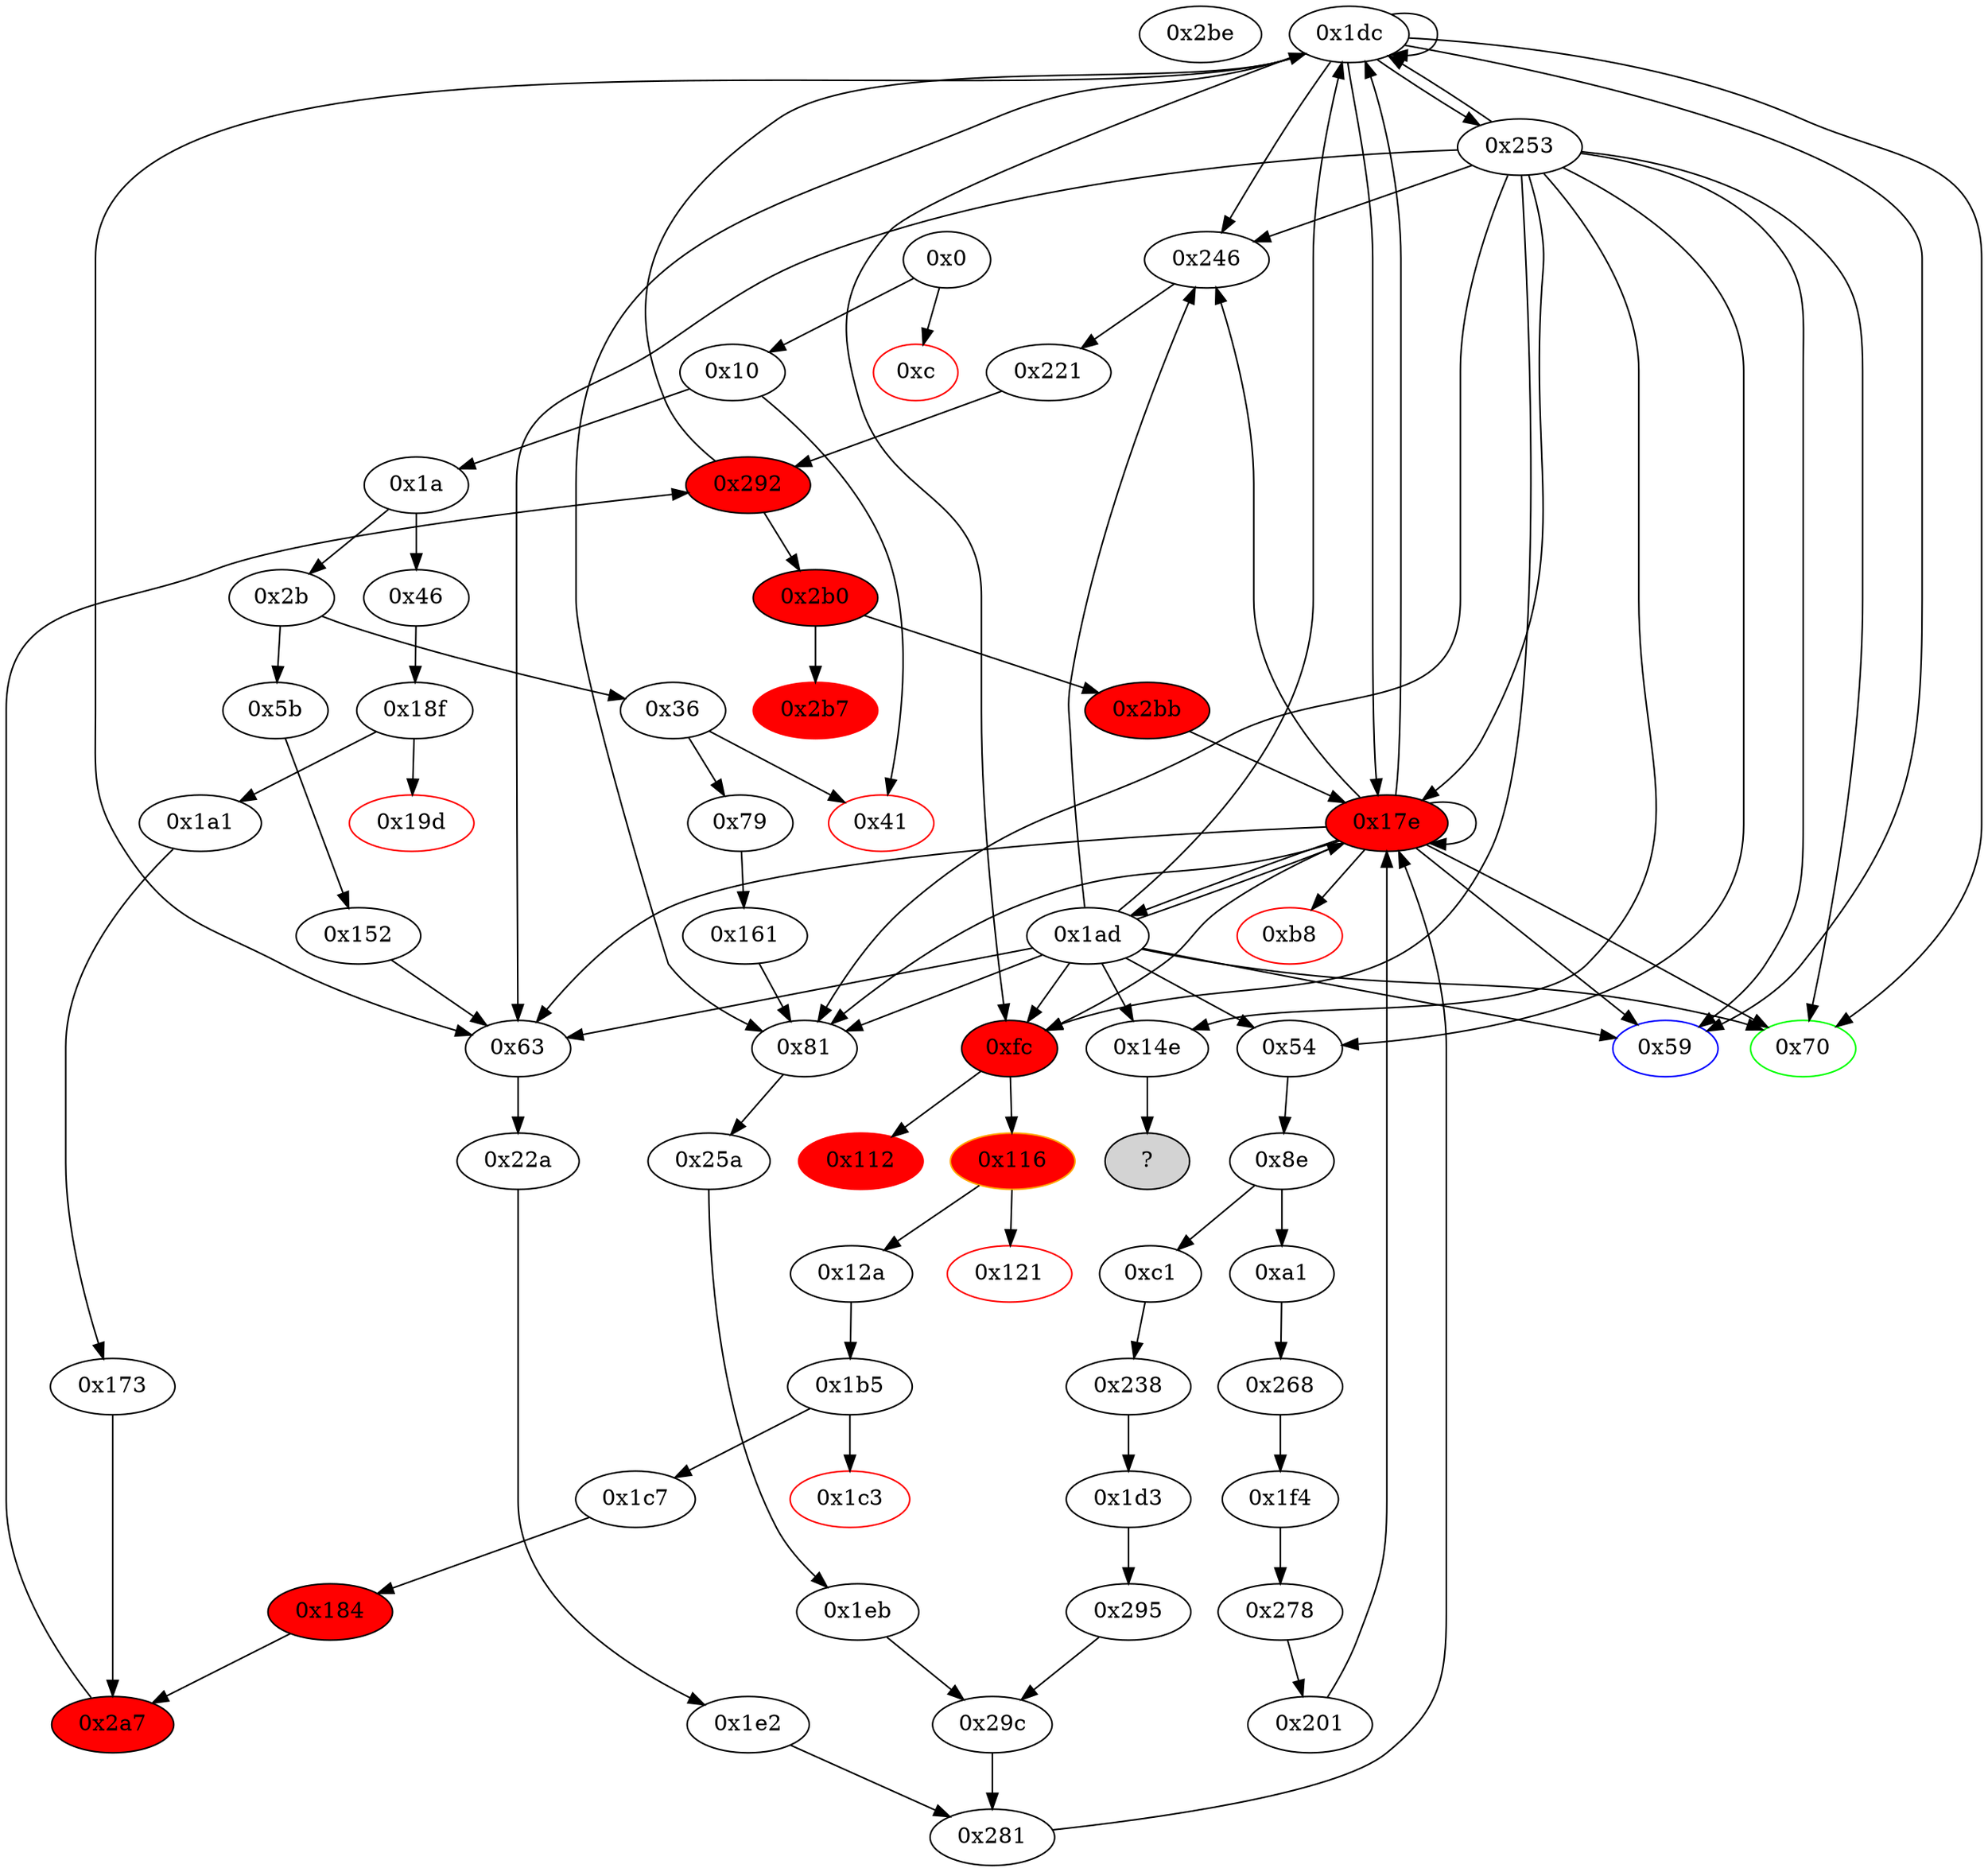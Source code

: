 digraph "" {
"0x2be" [fillcolor=white, id="0x2be", style=filled, tooltip="Block 0x2be\n[0x2be:0x300]\n---\nPredecessors: []\nSuccessors: []\n---\n0x2be INVALID\n0x2bf LOG3\n0x2c0 PUSH6 0x627a7a723158\n0x2c7 SHA3\n0x2c8 EXP\n0x2c9 SLT\n0x2ca MISSING 0xa6\n0x2cb MISSING 0xbc\n0x2cc MISSING 0x25\n0x2cd DUP12\n0x2ce SWAP5\n0x2cf MISSING 0xdb\n0x2d0 CREATE2\n0x2d1 PUSH29 0xa0ff12fbbadf6cc7b2b9beb15d57e6a0f4f43df6397e6c657870657269\n0x2ef PUSH14 0x656e74616cf564736f6c63430005\n0x2fe GT\n0x2ff STOP\n0x300 BLOCKHASH\n---\n0x2be: INVALID \n0x2bf: LOG S0 S1 S2 S3 S4\n0x2c0: V208 = 0x627a7a723158\n0x2c7: V209 = SHA3 0x627a7a723158 S5\n0x2c8: V210 = EXP V209 S6\n0x2c9: V211 = SLT V210 S7\n0x2ca: MISSING 0xa6\n0x2cb: MISSING 0xbc\n0x2cc: MISSING 0x25\n0x2cf: MISSING 0xdb\n0x2d0: V212 = CREATE2 S0 S1 S2 S3\n0x2d1: V213 = 0xa0ff12fbbadf6cc7b2b9beb15d57e6a0f4f43df6397e6c657870657269\n0x2ef: V214 = 0x656e74616cf564736f6c63430005\n0x2fe: V215 = GT 0x656e74616cf564736f6c63430005 0xa0ff12fbbadf6cc7b2b9beb15d57e6a0f4f43df6397e6c657870657269\n0x2ff: STOP \n0x300: V216 = BLOCKHASH S0\n---\nEntry stack: []\nStack pops: 0\nStack additions: [V211, S4, S0, S1, S2, S3, S11, S5, S6, S7, S8, S9, S10, S11, 0x0, V212, V216]\nExit stack: []\n\nDef sites:\n"];
"0x59" [color=blue, fillcolor=white, id="0x59", style=filled, tooltip="Block 0x59\n[0x59:0x5a]\n---\nPredecessors: [0x17e, 0x1ad, 0x1dc, 0x253]\nSuccessors: []\n---\n0x59 JUMPDEST\n0x5a STOP\n---\n0x59: JUMPDEST \n0x5a: STOP \n---\nEntry stack: []\nStack pops: 0\nStack additions: []\nExit stack: []\n\nDef sites:\n"];
"0x10" [fillcolor=white, id="0x10", style=filled, tooltip="Block 0x10\n[0x10:0x19]\n---\nPredecessors: [0x0]\nSuccessors: [0x1a, 0x41]\n---\n0x10 JUMPDEST\n0x11 POP\n0x12 PUSH1 0x4\n0x14 CALLDATASIZE\n0x15 LT\n0x16 PUSH2 0x41\n0x19 JUMPI\n---\n0x10: JUMPDEST \n0x12: V6 = 0x4\n0x14: V7 = CALLDATASIZE\n0x15: V8 = LT V7 0x4\n0x16: V9 = 0x41\n0x19: JUMPI 0x41 V8\n---\nEntry stack: [V2]\nStack pops: 1\nStack additions: []\nExit stack: []\n\nDef sites:\nV2: {0x0.0x5}\n"];
"0x246" [fillcolor=white, id="0x246", style=filled, tooltip="Block 0x246\n[0x246:0x252]\n---\nPredecessors: [0x17e, 0x1ad, 0x1dc, 0x253]\nSuccessors: [0x221]\n---\n0x246 JUMPDEST\n0x247 PUSH2 0x253\n0x24a PUSH1 0x20\n0x24c DUP4\n0x24d ADD\n0x24e DUP5\n0x24f PUSH2 0x221\n0x252 JUMP\n---\n0x246: JUMPDEST \n0x247: V176 = 0x253\n0x24a: V177 = 0x20\n0x24d: V178 = ADD S1 0x20\n0x24f: V179 = 0x221\n0x252: JUMP 0x221\n---\nEntry stack: []\nStack pops: 3\nStack additions: [S2, S1, S0, 0x253, V178, S2]\nExit stack: [S2, S1, S0, 0x253, V178, S2]\n\nDef sites:\n"];
"0x1dc" [fillcolor=white, id="0x1dc", style=filled, tooltip="Block 0x1dc\n[0x1dc:0x1e1]\n---\nPredecessors: [0x17e, 0x1ad, 0x1dc, 0x253, 0x292]\nSuccessors: [0x59, 0x63, 0x70, 0x81, 0xfc, 0x17e, 0x1dc, 0x246, 0x253]\n---\n0x1dc JUMPDEST\n0x1dd DUP3\n0x1de MSTORE\n0x1df POP\n0x1e0 POP\n0x1e1 JUMP\n---\n0x1dc: JUMPDEST \n0x1de: M[S2] = S0\n0x1e1: JUMP S3\n---\nEntry stack: [S19, S18, S17, S16, S15, S14, S13, S12, S11, S10, S9, S8, S7, S6, S5, S4, S3, S2, S1, S0]\nStack pops: 4\nStack additions: []\nExit stack: [S19, S18, S17, S16, S15, S14, S13, S12, S11, S10, S9, S8, S7, S6, S5, S4]\n\nDef sites:\nS19: {0x238.0x23c, 0xc1.0xcf, 0xc1.0xe9, 0x81.0x85, 0xc1.0xf7, 0xc1.0xe5, 0xc1.0xdf}\nS18: {0x238.0x23c, 0x238.0x23d, 0x1a.0x1f, 0xc1.0xf3, 0xc1.0xe9, 0x161.0x162, 0xc1.0xcf, 0xc1.0xdf, 0xc1.0xe5}\nS17: {0x238.0x23d, 0x5b.0x5c, 0x1a.0x1f, 0xc1.0xf3, 0xc1.0xf7, 0xc1.0xcf, 0x81.0x84, 0xc1.0xdf, 0xc1.0xe5, 0xc1.0xe9}\nS16: {0x238.0x23c, 0x25a.0x25e, 0x1a.0x1f, 0xc1.0xf7, 0xc1.0xdf, 0xc1.0xcf, 0xc1.0xe5, 0x63.0x67, 0xc1.0xe9}\nS15: {0x1a.0x1f, 0x25a.0x25f, 0x1d3.0x1d4, 0x152.0x15e, 0x295.0x296, 0xc1.0xdf, 0x81.0x85, 0xc1.0xf7, 0xc1.0xe5, 0xc1.0xf3, 0xc1.0xcf, 0xc1.0xe9, 0x46.0x47, 0x238.0x23c, 0x238.0x23d, 0x22a.0x22e}\nS14: {0x5b.0x5c, 0x1a.0x1f, 0xc1.0xf3, 0xc1.0xcf, 0xc1.0xe9, 0xc1.0xdf, 0xc1.0xe5, 0xc1.0xf7, 0x81.0x84, 0x46.0x4a, 0x79.0x7a, 0x238.0x23c, 0x238.0x23d, 0x12a.0x142, 0x161.0x162, 0x63.0x66}\nS13: {0x5b.0x5c, 0x1a.0x1f, 0x295.0x296, 0xc1.0xe9, 0xc1.0xf7, 0x81.0x85, 0xc1.0xf3, 0x81.0x84, 0xc1.0xcf, 0xc1.0xdf, 0xc1.0xe5, 0x46.0x4d, 0x238.0x23c, 0x238.0x23d, 0x22a.0x22e, 0x12a.0x148, 0x161.0x162, 0x63.0x67}\nS12: {0x1a.0x1f, 0x25a.0x25e, 0x1d3.0x1d4, 0x152.0x15e, 0x295.0x298, 0xc1.0xf3, 0x81.0x85, 0xc1.0xf7, 0xc1.0xdf, 0xc1.0xe5, 0xc1.0xe9, 0xc1.0xcf, 0x46.0x4e, 0x46.0x47, 0x238.0x23c, 0x238.0x23d, 0x1eb.0x1ec, 0x22a.0x22f, 0x12a.0x131, 0x161.0x162, 0x63.0x67}\nS11: {0x5b.0x5c, 0x1a.0x1f, 0x25a.0x25f, 0x1d3.0x1d4, 0x152.0x15e, 0x295.0x296, 0xc1.0xe9, 0xc1.0xf3, 0xc1.0xe5, 0x81.0x84, 0xc1.0xcf, 0xc1.0xf7, 0xc1.0xdf, 0x46.0x47, 0x79.0x7a, 0x238.0x23c, 0x238.0x23d, 0x46.0x4a, 0x22a.0x22e, 0x12a.0x142, 0x161.0x162}\nS10: {0x5b.0x5c, 0x1a.0x1f, 0x25a.0x25e, 0x63.0x66, 0xc1.0xf3, 0xc1.0xdf, 0xc1.0xcf, 0x81.0x84, 0xc1.0xe9, 0xc1.0xf7, 0xc1.0xe5, 0x81.0x85, 0x79.0x7a, 0x238.0x23c, 0x238.0x23d, 0x46.0x4a, 0x46.0x4d, 0x12a.0x142, 0x12a.0x148, 0x63.0x67}\nS9: {0x5b.0x5c, 0x1a.0x1f, 0x25a.0x25e, 0x25a.0x25f, 0x1d3.0x1d4, 0x152.0x15e, 0x295.0x296, 0xc1.0xf7, 0xc1.0xe5, 0xc1.0xdf, 0xc1.0xf3, 0xc1.0xe9, 0xc1.0xcf, 0x81.0x85, 0x46.0x47, 0x46.0x4d, 0x238.0x23c, 0x238.0x23d, 0x46.0x4e, 0x22a.0x22e, 0x12a.0x148, 0x12a.0x131, 0x161.0x162, 0x63.0x67}\nS8: {0x5b.0x5c, 0x1a.0x1f, 0x25a.0x25f, 0x63.0x67, 0x1d3.0x1d4, 0x152.0x15e, 0x295.0x296, 0x295.0x298, 0x18f.0x190, 0xc1.0xdf, 0xc1.0xe9, 0x81.0x84, 0xc1.0xf7, 0xc1.0xe5, 0xc1.0xcf, 0xc1.0xf3, 0x46.0x47, 0x79.0x7a, 0x238.0x23c, 0x238.0x23d, 0x46.0x4a, 0x46.0x4e, 0x1b5.0x1b6, 0x1eb.0x1ec, 0x22a.0x22e, 0x12a.0x142, 0x22a.0x22f, 0x12a.0x131, 0x161.0x162, 0x63.0x66}\nS7: {0x5b.0x5c, 0x25a.0x25e, 0x1a.0x1f, 0x1a1.0x1a2, 0x63.0x66, 0x295.0x296, 0xc1.0xe9, 0xc1.0xf3, 0xc1.0xcf, 0x81.0x84, 0xc1.0xdf, 0xc1.0xe5, 0xc1.0xf7, 0x46.0x4a, 0x79.0x7a, 0x238.0x23d, 0x238.0x23c, 0x81.0x85, 0x46.0x4d, 0x1c7.0x1c8, 0x12a.0x142, 0x22a.0x22e, 0x12a.0x148, 0x161.0x162, 0x63.0x67}\nS6: {0x5b.0x5c, 0x25a.0x25f, 0x1a.0x1f, 0x25a.0x25e, 0x1a1.0x1a4, 0x1d3.0x1d4, 0x152.0x15e, 0x295.0x296, 0x295.0x298, 0xc1.0xe9, 0xc1.0xf7, 0xc1.0xe5, 0xc1.0xf3, 0xc1.0xdf, 0xc1.0xcf, 0x81.0x85, 0x46.0x4d, 0x46.0x47, 0x238.0x23c, 0x238.0x23d, 0x46.0x4e, 0x79.0x7a, 0x1c7.0x1ca, 0x1eb.0x1ec, 0x22a.0x22e, 0x12a.0x148, 0x22a.0x22f, 0x12a.0x131, 0x161.0x162, 0x63.0x67}\nS5: {0x5b.0x5c, 0x25a.0x25f, 0x1a.0x1f, 0x63.0x66, 0x1d3.0x1d4, 0x152.0x15e, 0x295.0x298, 0x295.0x296, 0xc1.0xe9, 0xc1.0xdf, 0xc1.0xf3, 0xc1.0xe5, 0xc1.0xcf, 0xc1.0xf7, 0x81.0x84, 0x46.0x4e, 0x46.0x47, 0x46.0x4a, 0x79.0x7a, 0x81.0x85, 0x238.0x23c, 0x238.0x23d, 0x46.0x4d, 0x1eb.0x1ec, 0x22a.0x22f, 0x12a.0x131, 0x12a.0x142, 0x22a.0x22e, 0x12a.0x148, 0x161.0x162, 0x63.0x67}\nS4: {0x5b.0x5c, 0x1a.0x1f, 0x25a.0x25e, 0x63.0x66, 0x295.0x296, 0x18f.0x190, 0xc1.0xe9, 0xc1.0xf3, 0xc1.0xe5, 0x81.0x84, 0xc1.0xcf, 0xc1.0xf7, 0xc1.0xdf, 0x46.0x4a, 0x79.0x7a, 0x238.0x23d, 0x81.0x85, 0x46.0x4d, 0x238.0x23c, 0x46.0x4e, 0x1b5.0x1b6, 0x22a.0x22e, 0x12a.0x142, 0x12a.0x148, 0x12a.0x131, 0x161.0x162, 0x63.0x67}\nS3: {0x5b.0x5c, 0x25a.0x25e, 0x25a.0x25f, 0x1d3.0x1d4, 0x152.0x15e, 0xc1.0xf3, 0xc1.0xdf, 0xc1.0xcf, 0xc1.0xe9, 0xc1.0xf7, 0xc1.0xe5, 0x1c7.0x1c8, 0x46.0x4d, 0x79.0x7a, 0x46.0x47, 0x46.0x4e, 0x246.0x247, 0x173.0x175, 0x1eb.0x1ec, 0x161.0x162, 0x63.0x67, 0x1a.0x1f, 0x295.0x298, 0x295.0x296, 0x81.0x85, 0x81.0x84, 0x184.0x186, 0x238.0x23c, 0x238.0x23d, 0x22a.0x22f, 0x12a.0x148, 0x22a.0x22e, 0x12a.0x131, 0x1a1.0x1a2}\nS2: {0x5b.0x5c, 0x25a.0x25f, 0x25a.0x25e, 0x1d3.0x1d4, 0x152.0x15e, 0xc1.0xe9, 0xc1.0xf7, 0xc1.0xe5, 0xc1.0xdf, 0xc1.0xf3, 0xc1.0xcf, 0x1c7.0x1ca, 0x46.0x47, 0x46.0x4e, 0x46.0x4a, 0x79.0x7a, 0x46.0x4d, 0x246.0x24d, 0x173.0x176, 0x1eb.0x1ec, 0x161.0x162, 0x63.0x66, 0x63.0x67, 0x1a.0x1f, 0x295.0x296, 0x295.0x298, 0x18f.0x190, 0x81.0x85, 0x81.0x84, 0x184.0x187, 0x238.0x23c, 0x238.0x23d, 0x1b5.0x1b6, 0x22a.0x22e, 0x12a.0x131, 0x12a.0x142, 0x12a.0x148, 0x22a.0x22f, 0x1a1.0x1a4}\nS1: {0x5b.0x5c, 0x25a.0x25e, 0x25a.0x25f, 0x1d3.0x1d4, 0x152.0x15e, 0xc1.0xe9, 0xc1.0xf7, 0xc1.0xe5, 0xc1.0xf3, 0xc1.0xdf, 0xc1.0xcf, 0x1c7.0x1c8, 0x46.0x4d, 0x46.0x4a, 0x79.0x7a, 0x46.0x47, 0x173.0x175, 0x161.0x162, 0x63.0x67, 0x63.0x66, 0x1a.0x1f, 0x29c.0x29d, 0x295.0x296, 0x18f.0x190, 0x81.0x84, 0x81.0x85, 0x184.0x186, 0x238.0x23c, 0x238.0x23d, 0x1b5.0x1b6, 0x22a.0x22e, 0x12a.0x148, 0x12a.0x142, 0x1a1.0x1a2}\nS0: {0x5b.0x5c, 0x25a.0x25e, 0x1a.0x1f, 0x63.0x67, 0x295.0x296, 0xc1.0xf3, 0xc1.0xcf, 0xc1.0xf7, 0xc1.0xe5, 0xc1.0xdf, 0xc1.0xe9, 0x281.0x28d, 0x46.0x4d, 0x79.0x7a, 0x46.0x4a, 0x46.0x4e, 0x246.0x247, 0x81.0x84, 0x81.0x85, 0x184.0x186, 0x238.0x23d, 0x238.0x23c, 0x173.0x175, 0x201.0x21b, 0x22a.0x22e, 0x12a.0x148, 0x12a.0x142, 0x12a.0x131, 0x161.0x162, 0x63.0x66}\n"];
"0x281" [fillcolor=white, id="0x281", style=filled, tooltip="Block 0x281\n[0x281:0x291]\n---\nPredecessors: [0x1e2, 0x29c]\nSuccessors: [0x17e]\n---\n0x281 JUMPDEST\n0x282 PUSH1 0x0\n0x284 PUSH1 0x1\n0x286 PUSH1 0x1\n0x288 PUSH1 0xa0\n0x28a SHL\n0x28b SUB\n0x28c DUP3\n0x28d AND\n0x28e PUSH2 0x17e\n0x291 JUMP\n---\n0x281: JUMPDEST \n0x282: V190 = 0x0\n0x284: V191 = 0x1\n0x286: V192 = 0x1\n0x288: V193 = 0xa0\n0x28a: V194 = SHL 0xa0 0x1\n0x28b: V195 = SUB 0x10000000000000000000000000000000000000000 0x1\n0x28d: V196 = AND S0 0xffffffffffffffffffffffffffffffffffffffff\n0x28e: V197 = 0x17e\n0x291: JUMP 0x17e\n---\nEntry stack: [0x4946c0e9f43f4dee607b0ef1fa1c, S18, S17, S16, S15, S14, S13, S12, S11, S10, S9, S8, S7, S6, S5, {0x17e, 0x1dc}, S3, S2, {0x17e, 0x1dc}, S0]\nStack pops: 1\nStack additions: [S0, 0x0, V196]\nExit stack: [S18, S17, S16, {0xfc, 0x79d229f, 0x4946c0e9f43f4dee607b0ef1fa1c}, S14, S13, S12, S11, S10, S9, S8, S7, S6, S5, {0x17e, 0x1dc}, S3, S2, {0x17e, 0x1dc}, S0, 0x0, V196]\n\nDef sites:\n0x4946c0e9f43f4dee607b0ef1fa1c: {0xc1.0xcf}\nS18: {0xc1.0xcf, 0xc1.0xdf}\nS17: {0xc1.0xdf, 0xc1.0xe5, 0xc1.0xcf}\nS16: {0xc1.0xcf, 0xc1.0xe5, 0xc1.0xe9, 0xc1.0xdf}\nS15: {0x1a.0x1f, 0xc1.0xcf, 0xc1.0xe5, 0xc1.0xdf, 0xc1.0xf3, 0xc1.0xe9}\nS14: {0x79.0x7a, 0xc1.0xdf, 0xc1.0xe5, 0xc1.0xe9, 0xc1.0xf7, 0xc1.0xf3, 0xc1.0xcf}\nS13: {0x238.0x23c, 0x1a.0x1f, 0xc1.0xf3, 0xc1.0xcf, 0xc1.0xf7, 0x81.0x85, 0xc1.0xdf, 0xc1.0xe5, 0xc1.0xe9}\nS12: {0x79.0x7a, 0x238.0x23c, 0x238.0x23d, 0x1a.0x1f, 0xc1.0xdf, 0xc1.0xf3, 0x161.0x162, 0xc1.0xf7, 0xc1.0xe5, 0xc1.0xcf, 0xc1.0xe9}\nS11: {0x79.0x7a, 0x238.0x23d, 0x5b.0x5c, 0x1a.0x1f, 0xc1.0xdf, 0xc1.0xe9, 0xc1.0xf3, 0x81.0x84, 0x81.0x85, 0x238.0x23c, 0xc1.0xcf, 0xc1.0xf7, 0xc1.0xe5}\nS10: {0x79.0x7a, 0x238.0x23c, 0x238.0x23d, 0x1a.0x1f, 0x25a.0x25e, 0xc1.0xe9, 0xc1.0xf7, 0xc1.0xe5, 0x81.0x85, 0x161.0x162, 0xc1.0xf3, 0xc1.0xdf, 0x63.0x67, 0xc1.0xcf}\nS9: {0x5b.0x5c, 0x1a.0x1f, 0x25a.0x25f, 0x1d3.0x1d4, 0x152.0x15e, 0x295.0x296, 0xc1.0xf7, 0xc1.0xe5, 0xc1.0xdf, 0xc1.0xf3, 0xc1.0xe9, 0xc1.0xcf, 0x81.0x85, 0x46.0x47, 0x81.0x84, 0x238.0x23c, 0x238.0x23d, 0x22a.0x22e, 0x161.0x162}\nS8: {0xc1.0xe9, 0x63.0x67, 0x25a.0x25e}\nS7: {0x5b.0x5c, 0x25a.0x25e, 0x1a.0x1f, 0x25a.0x25f, 0x1d3.0x1d4, 0x152.0x15e, 0x295.0x296, 0xc1.0xf3, 0xc1.0xdf, 0xc1.0xcf, 0x81.0x85, 0xc1.0xe9, 0xc1.0xf7, 0xc1.0xe5, 0x46.0x4d, 0x79.0x7a, 0x238.0x23c, 0x238.0x23d, 0x81.0x84, 0x22a.0x22e, 0x12a.0x148, 0x161.0x162, 0x63.0x67}\nS6: {0x81.0x84, 0xc1.0xe9, 0x63.0x66}\nS5: {0x161.0x162, 0x22a.0x22e, 0x295.0x296}\n{0x17e, 0x1dc}: {0x1eb.0x1ec, 0x22a.0x22f, 0x295.0x298}\nS3: {0x161.0x162, 0xc1.0xe9, 0x63.0x66}\nS2: {0x5b.0x5c, 0x25a.0x25e, 0x1a.0x1f, 0x29c.0x29d, 0x152.0x15e, 0x295.0x296, 0xc1.0xf3, 0xc1.0xdf, 0xc1.0xcf, 0x81.0x85, 0xc1.0xe9, 0xc1.0xf7, 0xc1.0xe5, 0x46.0x4d, 0x79.0x7a, 0x238.0x23c, 0x238.0x23d, 0x81.0x84, 0x22a.0x22e, 0x12a.0x148, 0x161.0x162, 0x63.0x67}\n{0x17e, 0x1dc}: {0x1e2.0x1e3, 0x29c.0x29f}\nS0: {0x5b.0x5c, 0x25a.0x25e, 0x1a.0x1f, 0x152.0x15e, 0x295.0x296, 0xc1.0xf3, 0xc1.0xdf, 0xc1.0xcf, 0x81.0x85, 0xc1.0xe9, 0xc1.0xf7, 0xc1.0xe5, 0x46.0x4d, 0x79.0x7a, 0x238.0x23c, 0x238.0x23d, 0x81.0x84, 0x22a.0x22e, 0x12a.0x148, 0x161.0x162, 0x63.0x67}\n"];
"0x268" [fillcolor=white, id="0x268", style=filled, tooltip="Block 0x268\n[0x268:0x277]\n---\nPredecessors: [0xa1]\nSuccessors: [0x1f4]\n---\n0x268 JUMPDEST\n0x269 PUSH1 0x20\n0x26b DUP1\n0x26c DUP3\n0x26d MSTORE\n0x26e DUP2\n0x26f ADD\n0x270 PUSH2 0x17e\n0x273 DUP2\n0x274 PUSH2 0x1f4\n0x277 JUMP\n---\n0x268: JUMPDEST \n0x269: V184 = 0x20\n0x26d: M[V62] = 0x20\n0x26f: V185 = ADD V62 0x20\n0x270: V186 = 0x17e\n0x274: V187 = 0x1f4\n0x277: JUMP 0x1f4\n---\nEntry stack: [0xb8, V62]\nStack pops: 1\nStack additions: [S0, V185, 0x17e, V185]\nExit stack: [0xb8, V62, V185, 0x17e, V185]\n\nDef sites:\n0xb8: {0xa1.0xb0}\nV62: {0xa1.0xaf}\n"];
"0x201" [fillcolor=white, id="0x201", style=filled, tooltip="Block 0x201\n[0x201:0x220]\n---\nPredecessors: [0x278]\nSuccessors: [0x17e]\n---\n0x201 JUMPDEST\n0x202 PUSH17 0x1058d8d95cdcc81c995cdd1c9a58dd1959\n0x214 PUSH1 0x7a\n0x216 SHL\n0x217 DUP2\n0x218 MSTORE\n0x219 PUSH1 0x20\n0x21b ADD\n0x21c SWAP3\n0x21d SWAP2\n0x21e POP\n0x21f POP\n0x220 JUMP\n---\n0x201: JUMPDEST \n0x202: V161 = 0x1058d8d95cdcc81c995cdd1c9a58dd1959\n0x214: V162 = 0x7a\n0x216: V163 = SHL 0x7a 0x1058d8d95cdcc81c995cdd1c9a58dd1959\n0x218: M[V189] = 0x4163636573732072657374726963746564000000000000000000000000000000\n0x219: V164 = 0x20\n0x21b: V165 = ADD 0x20 V189\n0x220: JUMP 0x17e\n---\nEntry stack: [0xb8, V62, V185, 0x17e, V185, 0x0, V189]\nStack pops: 4\nStack additions: [V165]\nExit stack: [0xb8, V62, V185, V165]\n\nDef sites:\n0xb8: {0xa1.0xb0}\nV62: {0xa1.0xaf}\nV185: {0x268.0x26f}\n0x17e: {0x268.0x270}\nV185: {0x268.0x26f}\n0x0: {0x1f4.0x1f5}\nV189: {0x278.0x27e}\n"];
"0x1a1" [fillcolor=white, id="0x1a1", style=filled, tooltip="Block 0x1a1\n[0x1a1:0x1ac]\n---\nPredecessors: [0x18f]\nSuccessors: [0x173]\n---\n0x1a1 JUMPDEST\n0x1a2 PUSH1 0x0\n0x1a4 PUSH2 0x1ad\n0x1a7 DUP5\n0x1a8 DUP5\n0x1a9 PUSH2 0x173\n0x1ac JUMP\n---\n0x1a1: JUMPDEST \n0x1a2: V138 = 0x0\n0x1a4: V139 = 0x1ad\n0x1a9: V140 = 0x173\n0x1ac: JUMP 0x173\n---\nEntry stack: [V13, 0x59, 0x54, V26, 0x4, 0x0]\nStack pops: 3\nStack additions: [S2, S1, S0, 0x0, 0x1ad, S2, S1]\nExit stack: [V13, 0x59, 0x54, V26, 0x4, 0x0, 0x0, 0x1ad, V26, 0x4]\n\nDef sites:\nV13: {0x1a.0x1f}\n0x59: {0x46.0x47}\n0x54: {0x46.0x4a}\nV26: {0x46.0x4d}\n0x4: {0x46.0x4e}\n0x0: {0x18f.0x190}\n"];
"0x253" [fillcolor=white, id="0x253", style=filled, tooltip="Block 0x253\n[0x253:0x259]\n---\nPredecessors: [0x1dc]\nSuccessors: [0x54, 0x59, 0x63, 0x70, 0x81, 0xfc, 0x14e, 0x17e, 0x1dc, 0x246]\n---\n0x253 JUMPDEST\n0x254 SWAP4\n0x255 SWAP3\n0x256 POP\n0x257 POP\n0x258 POP\n0x259 JUMP\n---\n0x253: JUMPDEST \n0x259: JUMP S4\n---\nEntry stack: [S15, S14, S13, S12, S11, S10, S9, S8, S7, S6, S5, S4, S3, S2, S1, S0]\nStack pops: 5\nStack additions: [S0]\nExit stack: [S15, S14, S13, S12, S11, S10, S9, S8, S7, S6, S5, S0]\n\nDef sites:\nS15: {0x238.0x23c, 0xc1.0xcf, 0xc1.0xe9, 0x81.0x85, 0xc1.0xf7, 0xc1.0xe5, 0xc1.0xdf}\nS14: {0x238.0x23c, 0x238.0x23d, 0x1a.0x1f, 0xc1.0xf3, 0xc1.0xe9, 0x161.0x162, 0xc1.0xcf, 0xc1.0xdf, 0xc1.0xe5}\nS13: {0x238.0x23d, 0x5b.0x5c, 0x1a.0x1f, 0xc1.0xf3, 0xc1.0xf7, 0xc1.0xcf, 0x81.0x84, 0xc1.0xdf, 0xc1.0xe5, 0xc1.0xe9}\nS12: {0x238.0x23c, 0x25a.0x25e, 0x1a.0x1f, 0xc1.0xf7, 0xc1.0xdf, 0xc1.0xcf, 0xc1.0xe5, 0x63.0x67, 0xc1.0xe9}\nS11: {0x1a.0x1f, 0x25a.0x25f, 0x1d3.0x1d4, 0x152.0x15e, 0x295.0x296, 0xc1.0xdf, 0x81.0x85, 0xc1.0xf7, 0xc1.0xe5, 0xc1.0xf3, 0xc1.0xcf, 0xc1.0xe9, 0x46.0x47, 0x238.0x23c, 0x238.0x23d, 0x22a.0x22e}\nS10: {0x5b.0x5c, 0x1a.0x1f, 0xc1.0xf3, 0xc1.0xcf, 0xc1.0xe9, 0xc1.0xdf, 0xc1.0xe5, 0xc1.0xf7, 0x81.0x84, 0x46.0x4a, 0x79.0x7a, 0x238.0x23c, 0x238.0x23d, 0x12a.0x142, 0x161.0x162, 0x63.0x66}\nS9: {0x5b.0x5c, 0x1a.0x1f, 0x295.0x296, 0xc1.0xe9, 0xc1.0xf7, 0x81.0x85, 0xc1.0xf3, 0x81.0x84, 0xc1.0xcf, 0xc1.0xdf, 0xc1.0xe5, 0x46.0x4d, 0x238.0x23c, 0x238.0x23d, 0x22a.0x22e, 0x12a.0x148, 0x161.0x162, 0x63.0x67}\nS8: {0x1a.0x1f, 0x25a.0x25e, 0x1d3.0x1d4, 0x152.0x15e, 0x295.0x298, 0xc1.0xf3, 0x81.0x85, 0xc1.0xf7, 0xc1.0xdf, 0xc1.0xe5, 0xc1.0xe9, 0xc1.0xcf, 0x46.0x4e, 0x46.0x47, 0x238.0x23c, 0x238.0x23d, 0x1eb.0x1ec, 0x22a.0x22f, 0x12a.0x131, 0x161.0x162, 0x63.0x67}\nS7: {0x5b.0x5c, 0x1a.0x1f, 0x25a.0x25f, 0x1d3.0x1d4, 0x152.0x15e, 0x295.0x296, 0xc1.0xe9, 0xc1.0xf3, 0xc1.0xe5, 0x81.0x84, 0xc1.0xcf, 0xc1.0xf7, 0xc1.0xdf, 0x46.0x47, 0x79.0x7a, 0x238.0x23c, 0x238.0x23d, 0x46.0x4a, 0x22a.0x22e, 0x12a.0x142, 0x161.0x162}\nS6: {0x5b.0x5c, 0x1a.0x1f, 0x25a.0x25e, 0x63.0x66, 0xc1.0xf3, 0xc1.0xdf, 0xc1.0xcf, 0x81.0x84, 0xc1.0xe9, 0xc1.0xf7, 0xc1.0xe5, 0x81.0x85, 0x79.0x7a, 0x238.0x23c, 0x238.0x23d, 0x46.0x4a, 0x46.0x4d, 0x12a.0x142, 0x12a.0x148, 0x63.0x67}\nS5: {0x5b.0x5c, 0x1a.0x1f, 0x25a.0x25e, 0x25a.0x25f, 0x1d3.0x1d4, 0x152.0x15e, 0x295.0x296, 0xc1.0xf7, 0xc1.0xe5, 0xc1.0xdf, 0xc1.0xf3, 0xc1.0xe9, 0xc1.0xcf, 0x81.0x85, 0x46.0x47, 0x46.0x4d, 0x238.0x23c, 0x238.0x23d, 0x46.0x4e, 0x22a.0x22e, 0x12a.0x148, 0x12a.0x131, 0x161.0x162, 0x63.0x67}\nS4: {0x5b.0x5c, 0x1a.0x1f, 0x25a.0x25f, 0x63.0x67, 0x1d3.0x1d4, 0x152.0x15e, 0x295.0x296, 0x295.0x298, 0x18f.0x190, 0xc1.0xdf, 0xc1.0xe9, 0x81.0x84, 0xc1.0xf7, 0xc1.0xe5, 0xc1.0xcf, 0xc1.0xf3, 0x46.0x47, 0x79.0x7a, 0x238.0x23c, 0x238.0x23d, 0x46.0x4a, 0x46.0x4e, 0x1b5.0x1b6, 0x1eb.0x1ec, 0x22a.0x22e, 0x12a.0x142, 0x22a.0x22f, 0x12a.0x131, 0x161.0x162, 0x63.0x66}\nS3: {0x5b.0x5c, 0x25a.0x25e, 0x1a.0x1f, 0x1a1.0x1a2, 0x63.0x66, 0x295.0x296, 0xc1.0xe9, 0xc1.0xf3, 0xc1.0xcf, 0x81.0x84, 0xc1.0xdf, 0xc1.0xe5, 0xc1.0xf7, 0x46.0x4a, 0x79.0x7a, 0x238.0x23d, 0x238.0x23c, 0x81.0x85, 0x46.0x4d, 0x1c7.0x1c8, 0x12a.0x142, 0x22a.0x22e, 0x12a.0x148, 0x161.0x162, 0x63.0x67}\nS2: {0x5b.0x5c, 0x25a.0x25f, 0x1a.0x1f, 0x25a.0x25e, 0x1a1.0x1a4, 0x1d3.0x1d4, 0x152.0x15e, 0x295.0x296, 0x295.0x298, 0xc1.0xe9, 0xc1.0xf7, 0xc1.0xe5, 0xc1.0xf3, 0xc1.0xdf, 0xc1.0xcf, 0x81.0x85, 0x46.0x4d, 0x46.0x47, 0x238.0x23c, 0x238.0x23d, 0x46.0x4e, 0x79.0x7a, 0x1c7.0x1ca, 0x1eb.0x1ec, 0x22a.0x22e, 0x12a.0x148, 0x22a.0x22f, 0x12a.0x131, 0x161.0x162, 0x63.0x67}\nS1: {0x5b.0x5c, 0x25a.0x25f, 0x1a.0x1f, 0x63.0x66, 0x1d3.0x1d4, 0x152.0x15e, 0x295.0x298, 0x295.0x296, 0xc1.0xe9, 0xc1.0xdf, 0xc1.0xf3, 0xc1.0xe5, 0xc1.0xcf, 0xc1.0xf7, 0x81.0x84, 0x46.0x4e, 0x46.0x47, 0x46.0x4a, 0x79.0x7a, 0x81.0x85, 0x238.0x23c, 0x238.0x23d, 0x46.0x4d, 0x1eb.0x1ec, 0x22a.0x22f, 0x12a.0x131, 0x12a.0x142, 0x22a.0x22e, 0x12a.0x148, 0x161.0x162, 0x63.0x67}\nS0: {0x5b.0x5c, 0x1a.0x1f, 0x25a.0x25e, 0x63.0x66, 0x295.0x296, 0x18f.0x190, 0xc1.0xe9, 0xc1.0xf3, 0xc1.0xe5, 0x81.0x84, 0xc1.0xcf, 0xc1.0xf7, 0xc1.0xdf, 0x46.0x4a, 0x79.0x7a, 0x238.0x23d, 0x81.0x85, 0x46.0x4d, 0x238.0x23c, 0x46.0x4e, 0x1b5.0x1b6, 0x22a.0x22e, 0x12a.0x142, 0x12a.0x148, 0x12a.0x131, 0x161.0x162, 0x63.0x67}\n"];
"0x18f" [fillcolor=white, id="0x18f", style=filled, tooltip="Block 0x18f\n[0x18f:0x19c]\n---\nPredecessors: [0x46]\nSuccessors: [0x19d, 0x1a1]\n---\n0x18f JUMPDEST\n0x190 PUSH1 0x0\n0x192 PUSH1 0x20\n0x194 DUP3\n0x195 DUP5\n0x196 SUB\n0x197 SLT\n0x198 ISZERO\n0x199 PUSH2 0x1a1\n0x19c JUMPI\n---\n0x18f: JUMPDEST \n0x190: V131 = 0x0\n0x192: V132 = 0x20\n0x196: V133 = SUB V26 0x4\n0x197: V134 = SLT V133 0x20\n0x198: V135 = ISZERO V134\n0x199: V136 = 0x1a1\n0x19c: JUMPI 0x1a1 V135\n---\nEntry stack: [V13, 0x59, 0x54, V26, 0x4]\nStack pops: 2\nStack additions: [S1, S0, 0x0]\nExit stack: [V13, 0x59, 0x54, V26, 0x4, 0x0]\n\nDef sites:\nV13: {0x1a.0x1f}\n0x59: {0x46.0x47}\n0x54: {0x46.0x4a}\nV26: {0x46.0x4d}\n0x4: {0x46.0x4e}\n"];
"0x14e" [fillcolor=white, id="0x14e", style=filled, tooltip="Block 0x14e\n[0x14e:0x151]\n---\nPredecessors: [0x1ad, 0x253]\nSuccessors: []\nHas unresolved jump.\n---\n0x14e JUMPDEST\n0x14f POP\n0x150 POP\n0x151 JUMP\n---\n0x14e: JUMPDEST \n0x151: JUMP S2\n---\nEntry stack: []\nStack pops: 3\nStack additions: []\nExit stack: []\n\nDef sites:\n"];
"0x2a7" [fillcolor=red, id="0x2a7", style=filled, tooltip="Block 0x2a7\n[0x2a7:0x2af]\n---\nPredecessors: [0x173, 0x184]\nSuccessors: [0x292]\n---\n0x2a7 JUMPDEST\n0x2a8 PUSH2 0x2b0\n0x2ab DUP2\n0x2ac PUSH2 0x292\n0x2af JUMP\n---\n0x2a7: JUMPDEST \n0x2a8: V203 = 0x2b0\n0x2ac: V204 = 0x292\n0x2af: JUMP 0x292\n---\nEntry stack: [S25, 0x4946c0e9f43f4dee607b0ef1fa1c, {0x79d229f, 0x4946c0e9f43f4dee607b0ef1fa1c}, S22, S21, S20, S19, S18, S17, S16, S15, S14, S13, S12, S11, {0x54, 0x14e}, S9, S8, 0x0, 0x0, 0x1ad, S4, S3, S2, 0x17e, S0]\nStack pops: 1\nStack additions: [S0, 0x2b0, S0]\nExit stack: [S25, 0x4946c0e9f43f4dee607b0ef1fa1c, {0x79d229f, 0x4946c0e9f43f4dee607b0ef1fa1c}, S22, S21, S20, S19, S18, S17, S16, S15, S14, S13, S12, S11, {0x54, 0x14e}, S9, S8, 0x0, 0x0, 0x1ad, S4, S3, S2, 0x17e, S0, 0x2b0, S0]\n\nDef sites:\nS25: {}\n0x4946c0e9f43f4dee607b0ef1fa1c: {0xc1.0xcf}\n{0x79d229f, 0x4946c0e9f43f4dee607b0ef1fa1c}: {0xc1.0xcf, 0xc1.0xdf}\nS22: {0xc1.0xdf, 0xc1.0xe5}\nS21: {0xc1.0xe5, 0xc1.0xe9, 0xc1.0xcf}\nS20: {0xc1.0xdf, 0xc1.0xe9, 0xc1.0xf3, 0x1a.0x1f, 0xc1.0xcf}\nS19: {0x79.0x7a, 0xc1.0xf7, 0xc1.0xe5, 0xc1.0xf3, 0xc1.0xdf, 0xc1.0xcf}\nS18: {0x238.0x23c, 0xc1.0xe9, 0x81.0x85, 0xc1.0xcf, 0xc1.0xf7, 0xc1.0xe5, 0xc1.0xdf}\nS17: {0x238.0x23c, 0x238.0x23d, 0x1a.0x1f, 0xc1.0xe5, 0xc1.0xcf, 0x161.0x162, 0xc1.0xf3, 0xc1.0xdf, 0xc1.0xe9}\nS16: {0x238.0x23d, 0x5b.0x5c, 0x1a.0x1f, 0xc1.0xe9, 0xc1.0xf3, 0xc1.0xdf, 0xc1.0xe5, 0xc1.0xf7, 0xc1.0xcf, 0x81.0x84}\nS15: {0x238.0x23c, 0x25a.0x25e, 0x1a.0x1f, 0xc1.0xf7, 0xc1.0xdf, 0xc1.0xe9, 0x63.0x67, 0xc1.0xe5}\nS14: {0x238.0x23d, 0x238.0x23c, 0x25a.0x25f, 0x1a.0x1f, 0xc1.0xf3, 0xc1.0xe5, 0x1d3.0x1d4, 0x152.0x15e, 0x295.0x296, 0x22a.0x22e, 0xc1.0xcf, 0xc1.0xf7, 0xc1.0xe9, 0x46.0x47}\nS13: {0x238.0x23d, 0x5b.0x5c, 0x1a.0x1f, 0xc1.0xe9, 0x81.0x84, 0xc1.0xf3, 0x12a.0x142, 0xc1.0xdf, 0xc1.0xcf, 0x63.0x66, 0xc1.0xf7, 0x46.0x4a}\nS12: {0x238.0x23c, 0x5b.0x5c, 0x1a.0x1f, 0xc1.0xe9, 0xc1.0xf7, 0x161.0x162, 0x295.0x296, 0x22a.0x22e, 0x12a.0x148, 0xc1.0xe5, 0xc1.0xf3, 0x63.0x67, 0xc1.0xdf, 0x46.0x4d}\nS11: {0x46.0x4e, 0x238.0x23c, 0x238.0x23d, 0x1d3.0x1d4, 0x152.0x15e, 0x295.0x298, 0x1eb.0x1ec, 0x22a.0x22f, 0x12a.0x131, 0xc1.0xe9, 0xc1.0xe5, 0x63.0x67, 0xc1.0xf7, 0x46.0x47}\n{0x54, 0x14e}: {0x12a.0x142, 0x46.0x4a}\nS9: {0x12a.0x148, 0x46.0x4d}\nS8: {0x12a.0x131, 0x46.0x4e}\n0x0: {0x1b5.0x1b6, 0x18f.0x190}\n0x0: {0x1a1.0x1a2, 0x1c7.0x1c8}\n0x1ad: {0x1a1.0x1a4, 0x1c7.0x1ca}\nS4: {0x12a.0x148, 0x46.0x4d}\nS3: {0x12a.0x131, 0x46.0x4e}\nS2: {0x173.0x175, 0x184.0x186}\n0x17e: {0x173.0x176, 0x184.0x187}\nS0: {0x173.0x175, 0x184.0x186}\n"];
"0x221" [fillcolor=white, id="0x221", style=filled, tooltip="Block 0x221\n[0x221:0x229]\n---\nPredecessors: [0x246]\nSuccessors: [0x292]\n---\n0x221 JUMPDEST\n0x222 PUSH2 0x1dc\n0x225 DUP2\n0x226 PUSH2 0x292\n0x229 JUMP\n---\n0x221: JUMPDEST \n0x222: V166 = 0x1dc\n0x226: V167 = 0x292\n0x229: JUMP 0x292\n---\nEntry stack: [S5, S4, S3, 0x253, V178, S0]\nStack pops: 1\nStack additions: [S0, 0x1dc, S0]\nExit stack: [S5, S4, S3, 0x253, V178, S0, 0x1dc, S0]\n\nDef sites:\nS5: {}\nS4: {}\nS3: {}\n0x253: {0x246.0x247}\nV178: {0x246.0x24d}\nS0: {}\n"];
"0x1ad" [fillcolor=white, id="0x1ad", style=filled, tooltip="Block 0x1ad\n[0x1ad:0x1b4]\n---\nPredecessors: [0x17e]\nSuccessors: [0x54, 0x59, 0x63, 0x70, 0x81, 0xfc, 0x14e, 0x17e, 0x1dc, 0x246]\n---\n0x1ad JUMPDEST\n0x1ae SWAP5\n0x1af SWAP4\n0x1b0 POP\n0x1b1 POP\n0x1b2 POP\n0x1b3 POP\n0x1b4 JUMP\n---\n0x1ad: JUMPDEST \n0x1b4: JUMP S5\n---\nEntry stack: [0x4946c0e9f43f4dee607b0ef1fa1c, {0x79d229f, 0x4946c0e9f43f4dee607b0ef1fa1c}, S17, S16, S15, S14, S13, S12, S11, S10, S9, S8, S7, S6, S5, S4, S3, S2, S1, S0]\nStack pops: 6\nStack additions: [S0]\nExit stack: [0x4946c0e9f43f4dee607b0ef1fa1c, {0x79d229f, 0x4946c0e9f43f4dee607b0ef1fa1c}, S17, S16, S15, S14, S13, S12, S11, S10, S9, S8, S7, S6, S0]\n\nDef sites:\n0x4946c0e9f43f4dee607b0ef1fa1c: {0xc1.0xcf}\n{0x79d229f, 0x4946c0e9f43f4dee607b0ef1fa1c}: {0xc1.0xcf, 0xc1.0xdf}\nS17: {0xc1.0xdf, 0xc1.0xe5}\nS16: {0xc1.0xcf, 0xc1.0xe5, 0xc1.0xe9}\nS15: {0xc1.0xf3, 0xc1.0xcf, 0xc1.0xe9, 0x1a.0x1f, 0xc1.0xdf}\nS14: {0x79.0x7a, 0xc1.0xdf, 0xc1.0xe5, 0xc1.0xf7, 0xc1.0xf3, 0xc1.0xcf}\nS13: {0x238.0x23c, 0xc1.0xcf, 0xc1.0xdf, 0xc1.0xe5, 0xc1.0xe9, 0xc1.0xf7, 0x81.0x85}\nS12: {0x238.0x23c, 0x238.0x23d, 0x1a.0x1f, 0xc1.0xf3, 0x81.0x85, 0xc1.0xf7, 0xc1.0xdf, 0x161.0x162, 0xc1.0xe5, 0xc1.0xe9, 0xc1.0xcf}\nS11: {0x79.0x7a, 0x238.0x23c, 0x238.0x23d, 0x1a.0x1f, 0xc1.0xe9, 0xc1.0xf3, 0xc1.0xe5, 0x161.0x162, 0x5b.0x5c, 0x81.0x84, 0xc1.0xcf, 0xc1.0xf7, 0xc1.0xdf}\nS10: {0x79.0x7a, 0x238.0x23c, 0x238.0x23d, 0x5b.0x5c, 0xc1.0xf3, 0xc1.0xdf, 0xc1.0xcf, 0x1a.0x1f, 0x81.0x84, 0xc1.0xe9, 0x25a.0x25e, 0xc1.0xf7, 0xc1.0xe5, 0x63.0x67, 0x81.0x85}\nS9: {0x1a.0x1f, 0x25a.0x25e, 0x25a.0x25f, 0x1d3.0x1d4, 0x152.0x15e, 0x295.0x296, 0xc1.0xf7, 0xc1.0xe5, 0xc1.0xdf, 0xc1.0xf3, 0xc1.0xe9, 0xc1.0xcf, 0x81.0x85, 0x46.0x47, 0x238.0x23c, 0x238.0x23d, 0x22a.0x22e, 0x161.0x162, 0x63.0x67}\nS8: {0x5b.0x5c, 0x1a.0x1f, 0x25a.0x25f, 0x1d3.0x1d4, 0x152.0x15e, 0x295.0x296, 0xc1.0xdf, 0xc1.0xe9, 0x81.0x84, 0xc1.0xf7, 0xc1.0xe5, 0xc1.0xcf, 0xc1.0xf3, 0x46.0x47, 0x79.0x7a, 0x238.0x23c, 0x238.0x23d, 0x46.0x4a, 0x22a.0x22e, 0x12a.0x142, 0x161.0x162, 0x63.0x66}\nS7: {0x5b.0x5c, 0x25a.0x25e, 0x1a.0x1f, 0x63.0x66, 0x295.0x296, 0xc1.0xe9, 0xc1.0xf3, 0xc1.0xcf, 0x81.0x84, 0xc1.0xdf, 0xc1.0xe5, 0xc1.0xf7, 0x46.0x4a, 0x79.0x7a, 0x238.0x23d, 0x238.0x23c, 0x81.0x85, 0x46.0x4d, 0x12a.0x142, 0x22a.0x22e, 0x12a.0x148, 0x161.0x162, 0x63.0x67}\nS6: {0x5b.0x5c, 0x25a.0x25f, 0x1a.0x1f, 0x1d3.0x1d4, 0x152.0x15e, 0x295.0x296, 0x295.0x298, 0xc1.0xe9, 0xc1.0xf7, 0xc1.0xe5, 0xc1.0xf3, 0xc1.0xdf, 0xc1.0xcf, 0x81.0x85, 0x46.0x4d, 0x46.0x47, 0x238.0x23c, 0x238.0x23d, 0x46.0x4e, 0x1eb.0x1ec, 0x22a.0x22e, 0x12a.0x148, 0x22a.0x22f, 0x12a.0x131, 0x161.0x162, 0x63.0x67}\nS5: {0x5b.0x5c, 0x1a.0x1f, 0x63.0x67, 0x1d3.0x1d4, 0x152.0x15e, 0x295.0x298, 0x81.0x84, 0xc1.0xe9, 0xc1.0xdf, 0xc1.0xf3, 0xc1.0xe5, 0xc1.0xcf, 0xc1.0xf7, 0x46.0x4e, 0x46.0x47, 0x238.0x23c, 0x238.0x23d, 0x46.0x4a, 0x79.0x7a, 0x1eb.0x1ec, 0x22a.0x22f, 0x12a.0x131, 0x12a.0x142, 0x161.0x162, 0x63.0x66}\nS4: {0x5b.0x5c, 0x1a.0x1f, 0x25a.0x25e, 0x295.0x296, 0xc1.0xe9, 0xc1.0xf3, 0xc1.0xe5, 0x81.0x84, 0xc1.0xcf, 0xc1.0xf7, 0xc1.0xdf, 0x46.0x4a, 0x79.0x7a, 0x238.0x23d, 0x81.0x85, 0x46.0x4d, 0x238.0x23c, 0x22a.0x22e, 0x12a.0x142, 0x12a.0x148, 0x161.0x162, 0x63.0x67}\nS3: {0x5b.0x5c, 0x25a.0x25e, 0x25a.0x25f, 0x1a.0x1f, 0x1d3.0x1d4, 0x152.0x15e, 0x295.0x298, 0x295.0x296, 0xc1.0xf3, 0xc1.0xdf, 0xc1.0xcf, 0xc1.0xe9, 0xc1.0xf7, 0xc1.0xe5, 0x81.0x85, 0x46.0x4d, 0x79.0x7a, 0x46.0x47, 0x46.0x4e, 0x238.0x23c, 0x238.0x23d, 0x1eb.0x1ec, 0x22a.0x22f, 0x12a.0x148, 0x22a.0x22e, 0x12a.0x131, 0x161.0x162, 0x63.0x67}\nS2: {0x5b.0x5c, 0x1a.0x1f, 0x25a.0x25f, 0x1d3.0x1d4, 0x152.0x15e, 0x295.0x296, 0x18f.0x190, 0xc1.0xe9, 0xc1.0xf7, 0xc1.0xe5, 0xc1.0xdf, 0xc1.0xf3, 0xc1.0xcf, 0x81.0x85, 0x46.0x47, 0x46.0x4e, 0x238.0x23c, 0x238.0x23d, 0x81.0x84, 0x46.0x4a, 0x79.0x7a, 0x1b5.0x1b6, 0x22a.0x22e, 0x12a.0x131, 0x12a.0x142, 0x161.0x162, 0x63.0x66}\nS1: {0x5b.0x5c, 0x25a.0x25e, 0x1a.0x1f, 0x29c.0x29d, 0x1a1.0x1a2, 0x63.0x67, 0x152.0x15e, 0x295.0x296, 0x18f.0x190, 0xc1.0xe9, 0xc1.0xf7, 0xc1.0xe5, 0xc1.0xf3, 0xc1.0xdf, 0xc1.0xcf, 0x81.0x84, 0x46.0x4d, 0x46.0x4a, 0x79.0x7a, 0x81.0x85, 0x238.0x23c, 0x238.0x23d, 0x1c7.0x1c8, 0x1b5.0x1b6, 0x22a.0x22e, 0x12a.0x148, 0x12a.0x142, 0x161.0x162, 0x63.0x66}\nS0: {0x5b.0x5c, 0x25a.0x25e, 0x1a.0x1f, 0x63.0x66, 0x295.0x296, 0xc1.0xf3, 0xc1.0xcf, 0xc1.0xf7, 0xc1.0xe5, 0xc1.0xdf, 0xc1.0xe9, 0x281.0x28d, 0x46.0x4d, 0x79.0x7a, 0x46.0x4a, 0x46.0x4e, 0x81.0x84, 0x81.0x85, 0x184.0x186, 0x238.0x23d, 0x238.0x23c, 0x246.0x247, 0x173.0x175, 0x201.0x21b, 0x22a.0x22e, 0x12a.0x148, 0x12a.0x142, 0x12a.0x131, 0x161.0x162, 0x63.0x67}\n"];
"0x2b7" [color=red, fillcolor=red, id="0x2b7", style=filled, tooltip="Block 0x2b7\n[0x2b7:0x2ba]\n---\nPredecessors: [0x2b0]\nSuccessors: []\n---\n0x2b7 PUSH1 0x0\n0x2b9 DUP1\n0x2ba REVERT\n---\n0x2b7: V207 = 0x0\n0x2ba: REVERT 0x0 0x0\n---\nEntry stack: [S25, 0x4946c0e9f43f4dee607b0ef1fa1c, {0x79d229f, 0x4946c0e9f43f4dee607b0ef1fa1c}, S22, S21, S20, S19, S18, S17, S16, S15, S14, S13, S12, S11, {0x54, 0x14e}, S9, S8, 0x0, 0x0, S5, S4, S3, S2, S1, S0]\nStack pops: 0\nStack additions: []\nExit stack: [S25, 0x4946c0e9f43f4dee607b0ef1fa1c, {0x79d229f, 0x4946c0e9f43f4dee607b0ef1fa1c}, S22, S21, S20, S19, S18, S17, S16, S15, S14, S13, S12, S11, {0x54, 0x14e}, S9, S8, 0x0, 0x0, S5, S4, S3, S2, S1, S0]\n\nDef sites:\nS25: {}\n0x4946c0e9f43f4dee607b0ef1fa1c: {0xc1.0xcf}\n{0x79d229f, 0x4946c0e9f43f4dee607b0ef1fa1c}: {0xc1.0xcf, 0xc1.0xdf}\nS22: {0xc1.0xdf, 0xc1.0xe5}\nS21: {0xc1.0xe5, 0xc1.0xe9, 0xc1.0xcf}\nS20: {0xc1.0xdf, 0xc1.0xe9, 0xc1.0xf3, 0x1a.0x1f, 0xc1.0xcf}\nS19: {0x79.0x7a, 0xc1.0xf7, 0xc1.0xe5, 0xc1.0xf3, 0xc1.0xdf, 0xc1.0xcf}\nS18: {0x238.0x23c, 0xc1.0xe9, 0x81.0x85, 0xc1.0xcf, 0xc1.0xf7, 0xc1.0xe5, 0xc1.0xdf}\nS17: {0x238.0x23c, 0x238.0x23d, 0x1a.0x1f, 0xc1.0xe5, 0xc1.0xcf, 0x161.0x162, 0xc1.0xf3, 0xc1.0xdf, 0xc1.0xe9}\nS16: {0x238.0x23d, 0x5b.0x5c, 0x1a.0x1f, 0xc1.0xe9, 0xc1.0xf3, 0xc1.0xdf, 0xc1.0xe5, 0xc1.0xf7, 0xc1.0xcf, 0x81.0x84}\nS15: {0x238.0x23c, 0x25a.0x25e, 0x1a.0x1f, 0xc1.0xf7, 0xc1.0xdf, 0xc1.0xe9, 0x63.0x67, 0xc1.0xe5}\nS14: {0x238.0x23d, 0x238.0x23c, 0x25a.0x25f, 0x1a.0x1f, 0xc1.0xf3, 0xc1.0xe5, 0x1d3.0x1d4, 0x152.0x15e, 0x295.0x296, 0x22a.0x22e, 0xc1.0xcf, 0xc1.0xf7, 0xc1.0xe9, 0x46.0x47}\nS13: {0x238.0x23d, 0x5b.0x5c, 0x1a.0x1f, 0xc1.0xe9, 0x81.0x84, 0xc1.0xf3, 0x12a.0x142, 0xc1.0xdf, 0xc1.0xcf, 0x63.0x66, 0xc1.0xf7, 0x46.0x4a}\nS12: {0x238.0x23c, 0x5b.0x5c, 0x1a.0x1f, 0xc1.0xe9, 0xc1.0xf7, 0x161.0x162, 0x295.0x296, 0x22a.0x22e, 0x12a.0x148, 0xc1.0xe5, 0xc1.0xf3, 0x63.0x67, 0xc1.0xdf, 0x46.0x4d}\nS11: {0x46.0x4e, 0x238.0x23c, 0x238.0x23d, 0x1d3.0x1d4, 0x152.0x15e, 0x295.0x298, 0x1eb.0x1ec, 0x22a.0x22f, 0x12a.0x131, 0xc1.0xe9, 0xc1.0xe5, 0x63.0x67, 0xc1.0xf7, 0x46.0x47}\n{0x54, 0x14e}: {0x12a.0x142, 0x46.0x4a}\nS9: {0x12a.0x148, 0x46.0x4d}\nS8: {0x12a.0x131, 0x46.0x4e}\n0x0: {0x1b5.0x1b6, 0x18f.0x190}\n0x0: {0x1a1.0x1a2, 0x1c7.0x1c8}\nS5: {0x1a1.0x1a4, 0x1c7.0x1ca}\nS4: {0x12a.0x148, 0x46.0x4d}\nS3: {0x12a.0x131, 0x46.0x4e}\nS2: {0x173.0x175, 0x184.0x186, 0x246.0x247}\nS1: {0x173.0x176, 0x184.0x187, 0x246.0x24d}\nS0: {0x173.0x175, 0x184.0x186}\n"];
"0x1c7" [fillcolor=white, id="0x1c7", style=filled, tooltip="Block 0x1c7\n[0x1c7:0x1d2]\n---\nPredecessors: [0x1b5]\nSuccessors: [0x184]\n---\n0x1c7 JUMPDEST\n0x1c8 PUSH1 0x0\n0x1ca PUSH2 0x1ad\n0x1cd DUP5\n0x1ce DUP5\n0x1cf PUSH2 0x184\n0x1d2 JUMP\n---\n0x1c7: JUMPDEST \n0x1c8: V148 = 0x0\n0x1ca: V149 = 0x1ad\n0x1cf: V150 = 0x184\n0x1d2: JUMP 0x184\n---\nEntry stack: [S18, 0x4946c0e9f43f4dee607b0ef1fa1c, {0x79d229f, 0x4946c0e9f43f4dee607b0ef1fa1c}, S15, S14, S13, S12, S11, S10, S9, S8, S7, S6, S5, S4, 0x14e, V114, V104, 0x0]\nStack pops: 3\nStack additions: [S2, S1, S0, 0x0, 0x1ad, S2, S1]\nExit stack: [S18, 0x4946c0e9f43f4dee607b0ef1fa1c, {0x79d229f, 0x4946c0e9f43f4dee607b0ef1fa1c}, S15, S14, S13, S12, S11, S10, S9, S8, S7, S6, S5, S4, 0x14e, V114, V104, 0x0, 0x0, 0x1ad, V114, V104]\n\nDef sites:\nS18: {}\n0x4946c0e9f43f4dee607b0ef1fa1c: {0xc1.0xcf}\n{0x79d229f, 0x4946c0e9f43f4dee607b0ef1fa1c}: {0xc1.0xcf, 0xc1.0xdf}\nS15: {0xc1.0xdf, 0xc1.0xe5}\nS14: {0xc1.0xe5, 0xc1.0xe9, 0xc1.0xcf}\nS13: {0xc1.0xdf, 0xc1.0xe9, 0xc1.0xf3, 0x1a.0x1f, 0xc1.0xcf}\nS12: {0x79.0x7a, 0xc1.0xf7, 0xc1.0xe5, 0xc1.0xf3, 0xc1.0xdf, 0xc1.0xcf}\nS11: {0x238.0x23c, 0xc1.0xe9, 0x81.0x85, 0xc1.0xcf, 0xc1.0xf7, 0xc1.0xe5, 0xc1.0xdf}\nS10: {0x238.0x23c, 0x238.0x23d, 0x1a.0x1f, 0xc1.0xe5, 0xc1.0xcf, 0x161.0x162, 0xc1.0xf3, 0xc1.0xdf, 0xc1.0xe9}\nS9: {0x238.0x23d, 0x5b.0x5c, 0x1a.0x1f, 0xc1.0xe9, 0xc1.0xf3, 0xc1.0xdf, 0xc1.0xe5, 0xc1.0xf7, 0xc1.0xcf, 0x81.0x84}\nS8: {0x238.0x23c, 0x25a.0x25e, 0x1a.0x1f, 0xc1.0xf7, 0xc1.0xdf, 0xc1.0xe9, 0x63.0x67, 0xc1.0xe5}\nS7: {0x238.0x23d, 0x238.0x23c, 0x25a.0x25f, 0x1a.0x1f, 0xc1.0xf3, 0xc1.0xe5, 0x1d3.0x1d4, 0x152.0x15e, 0x295.0x296, 0x22a.0x22e, 0xc1.0xcf, 0xc1.0xf7, 0xc1.0xe9, 0x46.0x47}\nS6: {0x238.0x23d, 0x5b.0x5c, 0x1a.0x1f, 0xc1.0xe9, 0x81.0x84, 0xc1.0xf3, 0x12a.0x142, 0xc1.0xdf, 0xc1.0xcf, 0x63.0x66, 0xc1.0xf7, 0x46.0x4a}\nS5: {0x238.0x23c, 0x5b.0x5c, 0xc1.0xe5, 0xc1.0xf3, 0x161.0x162, 0x295.0x296, 0x22a.0x22e, 0x12a.0x148, 0xc1.0xdf, 0xc1.0xe9, 0x63.0x67, 0xc1.0xf7, 0x46.0x4d}\nS4: {0x238.0x23c, 0x238.0x23d, 0x1d3.0x1d4, 0x152.0x15e, 0x295.0x298, 0x1eb.0x1ec, 0x22a.0x22f, 0x12a.0x131, 0xc1.0xe9, 0xc1.0xe5, 0x63.0x67, 0xc1.0xf7, 0x46.0x4e}\n0x14e: {0x12a.0x142}\nV114: {0x12a.0x148}\nV104: {0x12a.0x131}\n0x0: {0x1b5.0x1b6}\n"];
"0x1e2" [fillcolor=white, id="0x1e2", style=filled, tooltip="Block 0x1e2\n[0x1e2:0x1ea]\n---\nPredecessors: [0x22a]\nSuccessors: [0x281]\n---\n0x1e2 JUMPDEST\n0x1e3 PUSH2 0x1dc\n0x1e6 DUP2\n0x1e7 PUSH2 0x281\n0x1ea JUMP\n---\n0x1e2: JUMPDEST \n0x1e3: V153 = 0x1dc\n0x1e7: V154 = 0x281\n0x1ea: JUMP 0x281\n---\nEntry stack: [0x4946c0e9f43f4dee607b0ef1fa1c, {0x79d229f, 0x4946c0e9f43f4dee607b0ef1fa1c}, S15, S14, S13, S12, S11, S10, S9, S8, S7, 0x70, S5, V33, V169, 0x17e, V33, S0]\nStack pops: 1\nStack additions: [S0, 0x1dc, S0]\nExit stack: [0x4946c0e9f43f4dee607b0ef1fa1c, {0x79d229f, 0x4946c0e9f43f4dee607b0ef1fa1c}, S15, S14, S13, S12, S11, S10, S9, S8, S7, 0x70, S5, V33, V169, 0x17e, V33, S0, 0x1dc, S0]\n\nDef sites:\n0x4946c0e9f43f4dee607b0ef1fa1c: {0xc1.0xcf}\n{0x79d229f, 0x4946c0e9f43f4dee607b0ef1fa1c}: {0xc1.0xcf, 0xc1.0xdf}\nS15: {0xc1.0xdf, 0xc1.0xe5}\nS14: {0xc1.0xcf, 0xc1.0xe5, 0xc1.0xe9}\nS13: {0xc1.0xdf, 0xc1.0xf3, 0xc1.0xe9, 0x1a.0x1f, 0xc1.0xcf}\nS12: {0x79.0x7a, 0xc1.0xdf, 0xc1.0xe5, 0xc1.0xf7, 0xc1.0xf3, 0xc1.0xcf}\nS11: {0x238.0x23c, 0xc1.0xdf, 0xc1.0xe5, 0xc1.0xe9, 0xc1.0xcf, 0xc1.0xf7, 0x81.0x85}\nS10: {0x238.0x23c, 0x238.0x23d, 0x1a.0x1f, 0xc1.0xdf, 0xc1.0xf3, 0x161.0x162, 0xc1.0xe5, 0xc1.0xcf, 0xc1.0xe9}\nS9: {0x79.0x7a, 0x238.0x23d, 0x5b.0x5c, 0x1a.0x1f, 0xc1.0xdf, 0xc1.0xe9, 0xc1.0xf3, 0x81.0x84, 0xc1.0xcf, 0xc1.0xf7, 0xc1.0xe5}\nS8: {0x79.0x7a, 0x238.0x23c, 0x1a.0x1f, 0x25a.0x25e, 0xc1.0xe9, 0xc1.0xf7, 0xc1.0xe5, 0x81.0x85, 0xc1.0xf3, 0xc1.0xdf, 0x63.0x67, 0xc1.0xcf}\nS7: {0x5b.0x5c, 0x1a.0x1f, 0x25a.0x25f, 0x1d3.0x1d4, 0x152.0x15e, 0x295.0x296, 0xc1.0xf7, 0xc1.0xe5, 0xc1.0xdf, 0xc1.0xf3, 0xc1.0xe9, 0xc1.0xcf, 0x81.0x85, 0x46.0x47, 0x238.0x23c, 0x238.0x23d, 0x22a.0x22e, 0x161.0x162}\n0x70: {0x63.0x67}\nS5: {0x5b.0x5c, 0x25a.0x25e, 0x1a.0x1f, 0x152.0x15e, 0x295.0x296, 0xc1.0xf3, 0xc1.0xdf, 0xc1.0xcf, 0x81.0x85, 0xc1.0xe9, 0xc1.0xf7, 0xc1.0xe5, 0x46.0x4d, 0x79.0x7a, 0x238.0x23c, 0x238.0x23d, 0x81.0x84, 0x22a.0x22e, 0x12a.0x148, 0x161.0x162, 0x63.0x67}\nV33: {0x63.0x66}\nV169: {0x22a.0x22e}\n0x17e: {0x22a.0x22f}\nV33: {0x63.0x66}\nS0: {0x5b.0x5c, 0x25a.0x25e, 0x1a.0x1f, 0x152.0x15e, 0x295.0x296, 0xc1.0xf3, 0xc1.0xdf, 0xc1.0xcf, 0x81.0x85, 0xc1.0xe9, 0xc1.0xf7, 0xc1.0xe5, 0x46.0x4d, 0x79.0x7a, 0x238.0x23c, 0x238.0x23d, 0x81.0x84, 0x22a.0x22e, 0x12a.0x148, 0x161.0x162, 0x63.0x67}\n"];
"0x81" [fillcolor=white, id="0x81", style=filled, tooltip="Block 0x81\n[0x81:0x8d]\n---\nPredecessors: [0x161, 0x17e, 0x1ad, 0x1dc, 0x253]\nSuccessors: [0x25a]\n---\n0x81 JUMPDEST\n0x82 PUSH1 0x40\n0x84 MLOAD\n0x85 PUSH2 0x70\n0x88 SWAP2\n0x89 SWAP1\n0x8a PUSH2 0x25a\n0x8d JUMP\n---\n0x81: JUMPDEST \n0x82: V41 = 0x40\n0x84: V42 = M[0x40]\n0x85: V43 = 0x70\n0x8a: V44 = 0x25a\n0x8d: JUMP 0x25a\n---\nEntry stack: [V13, 0x81, 0x4946c0e9f43f4dee607b0ef1fa1c]\nStack pops: 1\nStack additions: [0x70, S0, V42]\nExit stack: [V13, 0x81, 0x70, 0x4946c0e9f43f4dee607b0ef1fa1c, V42]\n\nDef sites:\nV13: {0x1a.0x1f}\n0x81: {0x79.0x7a}\n0x4946c0e9f43f4dee607b0ef1fa1c: {0x161.0x162}\n"];
"0x292" [fillcolor=red, id="0x292", style=filled, tooltip="Block 0x292\n[0x292:0x294]\n---\nPredecessors: [0x221, 0x2a7]\nSuccessors: [0x1dc, 0x2b0]\n---\n0x292 JUMPDEST\n0x293 SWAP1\n0x294 JUMP\n---\n0x292: JUMPDEST \n0x294: JUMP {0x1dc, 0x2b0}\n---\nEntry stack: [S27, 0x4946c0e9f43f4dee607b0ef1fa1c, {0x79d229f, 0x4946c0e9f43f4dee607b0ef1fa1c}, S24, S23, S22, S21, S20, S19, S18, S17, S16, S15, S14, S13, {0x54, 0x14e}, S11, S10, 0x0, 0x0, S7, S6, S5, S4, S3, S2, {0x1dc, 0x2b0}, S0]\nStack pops: 2\nStack additions: [S0]\nExit stack: [S27, 0x4946c0e9f43f4dee607b0ef1fa1c, {0x79d229f, 0x4946c0e9f43f4dee607b0ef1fa1c}, S24, S23, S22, S21, S20, S19, S18, S17, S16, S15, S14, S13, {0x54, 0x14e}, S11, S10, 0x0, 0x0, S7, S6, S5, S4, S3, S2, S0]\n\nDef sites:\nS27: {}\n0x4946c0e9f43f4dee607b0ef1fa1c: {0xc1.0xcf}\n{0x79d229f, 0x4946c0e9f43f4dee607b0ef1fa1c}: {0xc1.0xcf, 0xc1.0xdf}\nS24: {0xc1.0xdf, 0xc1.0xe5}\nS23: {0xc1.0xe5, 0xc1.0xe9, 0xc1.0xcf}\nS22: {0xc1.0xdf, 0xc1.0xe9, 0xc1.0xf3, 0x1a.0x1f, 0xc1.0xcf}\nS21: {0x79.0x7a, 0xc1.0xf7, 0xc1.0xe5, 0xc1.0xf3, 0xc1.0xdf, 0xc1.0xcf}\nS20: {0x238.0x23c, 0xc1.0xe9, 0x81.0x85, 0xc1.0xcf, 0xc1.0xf7, 0xc1.0xe5, 0xc1.0xdf}\nS19: {0x238.0x23c, 0x238.0x23d, 0x1a.0x1f, 0xc1.0xe5, 0xc1.0xcf, 0x161.0x162, 0xc1.0xf3, 0xc1.0xdf, 0xc1.0xe9}\nS18: {0x238.0x23d, 0x5b.0x5c, 0x1a.0x1f, 0xc1.0xe9, 0xc1.0xf3, 0xc1.0xdf, 0xc1.0xe5, 0xc1.0xf7, 0xc1.0xcf, 0x81.0x84}\nS17: {0x238.0x23c, 0x25a.0x25e, 0x1a.0x1f, 0xc1.0xf7, 0xc1.0xdf, 0xc1.0xe9, 0x63.0x67, 0xc1.0xe5}\nS16: {0x238.0x23d, 0x238.0x23c, 0x25a.0x25f, 0x1a.0x1f, 0xc1.0xf3, 0xc1.0xe5, 0x1d3.0x1d4, 0x152.0x15e, 0x295.0x296, 0x22a.0x22e, 0xc1.0xcf, 0xc1.0xf7, 0xc1.0xe9, 0x46.0x47}\nS15: {0x238.0x23d, 0x5b.0x5c, 0x1a.0x1f, 0xc1.0xe9, 0x81.0x84, 0xc1.0xf3, 0x12a.0x142, 0xc1.0xdf, 0xc1.0xcf, 0x63.0x66, 0xc1.0xf7, 0x46.0x4a}\nS14: {0x238.0x23c, 0x5b.0x5c, 0x1a.0x1f, 0xc1.0xe9, 0xc1.0xf7, 0x161.0x162, 0x295.0x296, 0x22a.0x22e, 0x12a.0x148, 0xc1.0xe5, 0xc1.0xf3, 0x63.0x67, 0xc1.0xdf, 0x46.0x4d}\nS13: {0x46.0x4e, 0x238.0x23c, 0x238.0x23d, 0x1d3.0x1d4, 0x152.0x15e, 0x295.0x298, 0x1eb.0x1ec, 0x22a.0x22f, 0x12a.0x131, 0xc1.0xe9, 0xc1.0xe5, 0x63.0x67, 0xc1.0xf7, 0x46.0x47}\n{0x54, 0x14e}: {0x12a.0x142, 0x46.0x4a}\nS11: {0x12a.0x148, 0x46.0x4d}\nS10: {0x12a.0x131, 0x46.0x4e}\n0x0: {0x1b5.0x1b6, 0x18f.0x190}\n0x0: {0x1a1.0x1a2, 0x1c7.0x1c8}\nS7: {0x1a1.0x1a4, 0x1c7.0x1ca}\nS6: {0x12a.0x148, 0x46.0x4d}\nS5: {0x12a.0x131, 0x46.0x4e}\nS4: {0x173.0x175, 0x184.0x186, 0x246.0x247}\nS3: {0x173.0x176, 0x184.0x187, 0x246.0x24d}\nS2: {0x173.0x175, 0x184.0x186}\n{0x1dc, 0x2b0}: {0x221.0x222, 0x2a7.0x2a8}\nS0: {0x173.0x175, 0x184.0x186}\n"];
"0x0" [fillcolor=white, id="0x0", style=filled, tooltip="Block 0x0\n[0x0:0xb]\n---\nPredecessors: []\nSuccessors: [0xc, 0x10]\n---\n0x0 PUSH1 0x80\n0x2 PUSH1 0x40\n0x4 MSTORE\n0x5 CALLVALUE\n0x6 DUP1\n0x7 ISZERO\n0x8 PUSH2 0x10\n0xb JUMPI\n---\n0x0: V0 = 0x80\n0x2: V1 = 0x40\n0x4: M[0x40] = 0x80\n0x5: V2 = CALLVALUE\n0x7: V3 = ISZERO V2\n0x8: V4 = 0x10\n0xb: JUMPI 0x10 V3\n---\nEntry stack: []\nStack pops: 0\nStack additions: [V2]\nExit stack: [V2]\n\nDef sites:\n"];
"0xa1" [fillcolor=white, id="0xa1", style=filled, tooltip="Block 0xa1\n[0xa1:0xb7]\n---\nPredecessors: [0x8e]\nSuccessors: [0x268]\n---\n0xa1 PUSH1 0x40\n0xa3 MLOAD\n0xa4 PUSH3 0x461bcd\n0xa8 PUSH1 0xe5\n0xaa SHL\n0xab DUP2\n0xac MSTORE\n0xad PUSH1 0x4\n0xaf ADD\n0xb0 PUSH2 0xb8\n0xb3 SWAP1\n0xb4 PUSH2 0x268\n0xb7 JUMP\n---\n0xa1: V56 = 0x40\n0xa3: V57 = M[0x40]\n0xa4: V58 = 0x461bcd\n0xa8: V59 = 0xe5\n0xaa: V60 = SHL 0xe5 0x461bcd\n0xac: M[V57] = 0x8c379a000000000000000000000000000000000000000000000000000000000\n0xad: V61 = 0x4\n0xaf: V62 = ADD 0x4 V57\n0xb0: V63 = 0xb8\n0xb4: V64 = 0x268\n0xb7: JUMP 0x268\n---\nEntry stack: []\nStack pops: 0\nStack additions: [0xb8, V62]\nExit stack: [0xb8, V62]\n\nDef sites:\n"];
"0x295" [fillcolor=white, id="0x295", style=filled, tooltip="Block 0x295\n[0x295:0x29b]\n---\nPredecessors: [0x1d3]\nSuccessors: [0x29c]\n---\n0x295 JUMPDEST\n0x296 PUSH1 0x0\n0x298 PUSH2 0x17e\n0x29b DUP3\n---\n0x295: JUMPDEST \n0x296: V198 = 0x0\n0x298: V199 = 0x17e\n---\nEntry stack: [S12, 0x4946c0e9f43f4dee607b0ef1fa1c, 0x79d229f, 0xfc, V76, V80, V82, V173, 0x246, V82, V76, 0x1dc, V76]\nStack pops: 1\nStack additions: [S0, 0x0, 0x17e, S0]\nExit stack: [S12, 0x4946c0e9f43f4dee607b0ef1fa1c, 0x79d229f, 0xfc, V76, V80, V82, V173, 0x246, V82, V76, 0x1dc, V76, 0x0, 0x17e, V76]\n\nDef sites:\nS12: {}\n0x4946c0e9f43f4dee607b0ef1fa1c: {0xc1.0xcf}\n0x79d229f: {0xc1.0xdf}\n0xfc: {0xc1.0xe5}\nV76: {0xc1.0xe9}\nV80: {0xc1.0xf3}\nV82: {0xc1.0xf7}\nV173: {0x238.0x23c}\n0x246: {0x238.0x23d}\nV82: {0xc1.0xf7}\nV76: {0xc1.0xe9}\n0x1dc: {0x1d3.0x1d4}\nV76: {0xc1.0xe9}\n"];
"0x1d3" [fillcolor=white, id="0x1d3", style=filled, tooltip="Block 0x1d3\n[0x1d3:0x1db]\n---\nPredecessors: [0x238]\nSuccessors: [0x295]\n---\n0x1d3 JUMPDEST\n0x1d4 PUSH2 0x1dc\n0x1d7 DUP2\n0x1d8 PUSH2 0x295\n0x1db JUMP\n---\n0x1d3: JUMPDEST \n0x1d4: V151 = 0x1dc\n0x1d8: V152 = 0x295\n0x1db: JUMP 0x295\n---\nEntry stack: [S10, 0x4946c0e9f43f4dee607b0ef1fa1c, 0x79d229f, 0xfc, V76, V80, V82, V173, 0x246, V82, V76]\nStack pops: 1\nStack additions: [S0, 0x1dc, S0]\nExit stack: [S10, 0x4946c0e9f43f4dee607b0ef1fa1c, 0x79d229f, 0xfc, V76, V80, V82, V173, 0x246, V82, V76, 0x1dc, V76]\n\nDef sites:\nS10: {}\n0x4946c0e9f43f4dee607b0ef1fa1c: {0xc1.0xcf}\n0x79d229f: {0xc1.0xdf}\n0xfc: {0xc1.0xe5}\nV76: {0xc1.0xe9}\nV80: {0xc1.0xf3}\nV82: {0xc1.0xf7}\nV173: {0x238.0x23c}\n0x246: {0x238.0x23d}\nV82: {0xc1.0xf7}\nV76: {0xc1.0xe9}\n"];
"0x17e" [fillcolor=red, id="0x17e", style=filled, tooltip="Block 0x17e\n[0x17e:0x183]\n---\nPredecessors: [0x17e, 0x1ad, 0x1dc, 0x201, 0x253, 0x281, 0x2bb]\nSuccessors: [0x59, 0x63, 0x70, 0x81, 0xb8, 0xfc, 0x17e, 0x1ad, 0x1dc, 0x246]\n---\n0x17e JUMPDEST\n0x17f SWAP3\n0x180 SWAP2\n0x181 POP\n0x182 POP\n0x183 JUMP\n---\n0x17e: JUMPDEST \n0x183: JUMP S3\n---\nEntry stack: [S23, 0x4946c0e9f43f4dee607b0ef1fa1c, {0x79d229f, 0x4946c0e9f43f4dee607b0ef1fa1c}, S20, S19, S18, S17, S16, S15, S14, S13, S12, S11, S10, S9, S8, S7, S6, S5, S4, S3, S2, S1, S0]\nStack pops: 4\nStack additions: [S0]\nExit stack: [S23, 0x4946c0e9f43f4dee607b0ef1fa1c, {0x79d229f, 0x4946c0e9f43f4dee607b0ef1fa1c}, S20, S19, S18, S17, S16, S15, S14, S13, S12, S11, S10, S9, S8, S7, S6, S5, S4, S0]\n\nDef sites:\nS23: {}\n0x4946c0e9f43f4dee607b0ef1fa1c: {0xc1.0xcf}\n{0x79d229f, 0x4946c0e9f43f4dee607b0ef1fa1c}: {0xc1.0xcf, 0xc1.0xdf}\nS20: {0xc1.0xdf, 0xc1.0xe5}\nS19: {0xc1.0xcf, 0xc1.0xe5, 0xc1.0xe9}\nS18: {0xc1.0xf3, 0xc1.0xcf, 0xc1.0xe9, 0x1a.0x1f, 0xc1.0xdf}\nS17: {0x79.0x7a, 0xc1.0xdf, 0xc1.0xe5, 0xc1.0xf7, 0xc1.0xf3, 0xc1.0xcf}\nS16: {0x238.0x23c, 0xc1.0xcf, 0xc1.0xdf, 0xc1.0xe5, 0xc1.0xe9, 0xc1.0xf7, 0x81.0x85}\nS15: {0x238.0x23c, 0x238.0x23d, 0x1a.0x1f, 0xc1.0xf3, 0x81.0x85, 0xc1.0xf7, 0xc1.0xdf, 0x161.0x162, 0xc1.0xe5, 0xc1.0xe9, 0xc1.0xcf}\nS14: {0x79.0x7a, 0x238.0x23c, 0x238.0x23d, 0x1a.0x1f, 0xc1.0xe9, 0xc1.0xf3, 0xc1.0xe5, 0x161.0x162, 0x5b.0x5c, 0x81.0x84, 0xc1.0xcf, 0xc1.0xf7, 0xc1.0xdf}\nS13: {0x79.0x7a, 0x238.0x23c, 0x238.0x23d, 0x5b.0x5c, 0xc1.0xf3, 0xc1.0xdf, 0xc1.0xcf, 0x1a.0x1f, 0x81.0x84, 0xc1.0xe9, 0x25a.0x25e, 0xc1.0xf7, 0xc1.0xe5, 0x63.0x67, 0x81.0x85}\nS12: {0x1a.0x1f, 0x25a.0x25e, 0x25a.0x25f, 0x1d3.0x1d4, 0x152.0x15e, 0x295.0x296, 0xc1.0xf7, 0xc1.0xe5, 0xc1.0xdf, 0xc1.0xf3, 0xc1.0xe9, 0xc1.0xcf, 0x81.0x85, 0x46.0x47, 0x238.0x23c, 0x238.0x23d, 0x22a.0x22e, 0x161.0x162, 0x63.0x67}\nS11: {0x5b.0x5c, 0x1a.0x1f, 0x25a.0x25f, 0x1d3.0x1d4, 0x152.0x15e, 0x295.0x296, 0xc1.0xdf, 0xc1.0xe9, 0x81.0x84, 0xc1.0xf7, 0xc1.0xe5, 0xc1.0xcf, 0xc1.0xf3, 0x46.0x47, 0x79.0x7a, 0x238.0x23c, 0x238.0x23d, 0x46.0x4a, 0x22a.0x22e, 0x12a.0x142, 0x161.0x162, 0x63.0x66}\nS10: {0x5b.0x5c, 0x25a.0x25e, 0x1a.0x1f, 0x63.0x66, 0x295.0x296, 0xc1.0xe9, 0xc1.0xf3, 0xc1.0xcf, 0x81.0x84, 0xc1.0xdf, 0xc1.0xe5, 0xc1.0xf7, 0x46.0x4a, 0x79.0x7a, 0x238.0x23d, 0x238.0x23c, 0x81.0x85, 0x46.0x4d, 0x12a.0x142, 0x22a.0x22e, 0x12a.0x148, 0x161.0x162, 0x63.0x67}\nS9: {0x5b.0x5c, 0x25a.0x25f, 0x1a.0x1f, 0x1d3.0x1d4, 0x152.0x15e, 0x295.0x296, 0x295.0x298, 0xc1.0xe9, 0xc1.0xf7, 0xc1.0xe5, 0xc1.0xf3, 0xc1.0xdf, 0xc1.0xcf, 0x81.0x85, 0x46.0x4d, 0x46.0x47, 0x238.0x23c, 0x238.0x23d, 0x46.0x4e, 0x1eb.0x1ec, 0x22a.0x22e, 0x12a.0x148, 0x22a.0x22f, 0x12a.0x131, 0x161.0x162, 0x63.0x67}\nS8: {0x5b.0x5c, 0x1a.0x1f, 0x63.0x67, 0x1d3.0x1d4, 0x152.0x15e, 0x295.0x298, 0x81.0x84, 0xc1.0xe9, 0xc1.0xdf, 0xc1.0xf3, 0xc1.0xe5, 0xc1.0xcf, 0xc1.0xf7, 0x46.0x4e, 0x46.0x47, 0x238.0x23c, 0x238.0x23d, 0x46.0x4a, 0x79.0x7a, 0x1eb.0x1ec, 0x22a.0x22f, 0x12a.0x131, 0x12a.0x142, 0x161.0x162, 0x63.0x66}\nS7: {0x5b.0x5c, 0x1a.0x1f, 0x25a.0x25e, 0x295.0x296, 0xc1.0xe9, 0xc1.0xf3, 0xc1.0xe5, 0x81.0x84, 0xc1.0xcf, 0xc1.0xf7, 0xc1.0xdf, 0x46.0x4a, 0x79.0x7a, 0x238.0x23d, 0x81.0x85, 0x46.0x4d, 0x238.0x23c, 0x22a.0x22e, 0x12a.0x142, 0x12a.0x148, 0x161.0x162, 0x63.0x67}\nS6: {0x5b.0x5c, 0x25a.0x25e, 0x25a.0x25f, 0x1a.0x1f, 0x1d3.0x1d4, 0x152.0x15e, 0x295.0x298, 0x295.0x296, 0xc1.0xf3, 0xc1.0xdf, 0xc1.0xcf, 0xc1.0xe9, 0xc1.0xf7, 0xc1.0xe5, 0x81.0x85, 0x46.0x4d, 0x79.0x7a, 0x46.0x47, 0x46.0x4e, 0x238.0x23c, 0x238.0x23d, 0x1eb.0x1ec, 0x22a.0x22f, 0x12a.0x148, 0x22a.0x22e, 0x12a.0x131, 0x161.0x162, 0x63.0x67}\nS5: {0x5b.0x5c, 0x1a.0x1f, 0x25a.0x25f, 0x1d3.0x1d4, 0x152.0x15e, 0x295.0x296, 0x18f.0x190, 0xc1.0xe9, 0xc1.0xf7, 0xc1.0xe5, 0xc1.0xdf, 0xc1.0xf3, 0xc1.0xcf, 0x81.0x85, 0x46.0x47, 0x46.0x4e, 0x238.0x23c, 0x238.0x23d, 0x81.0x84, 0x46.0x4a, 0x79.0x7a, 0x1b5.0x1b6, 0x22a.0x22e, 0x12a.0x131, 0x12a.0x142, 0x161.0x162, 0x63.0x66}\nS4: {0x5b.0x5c, 0x25a.0x25e, 0x1a.0x1f, 0x29c.0x29d, 0x1a1.0x1a2, 0x63.0x67, 0x152.0x15e, 0x295.0x296, 0x18f.0x190, 0xc1.0xe9, 0xc1.0xf7, 0xc1.0xe5, 0xc1.0xf3, 0xc1.0xdf, 0xc1.0xcf, 0x81.0x84, 0x46.0x4d, 0x46.0x4a, 0x79.0x7a, 0x81.0x85, 0x238.0x23c, 0x238.0x23d, 0x1c7.0x1c8, 0x1b5.0x1b6, 0x22a.0x22e, 0x12a.0x148, 0x12a.0x142, 0x161.0x162, 0x63.0x66}\nS3: {0x5b.0x5c, 0x25a.0x25e, 0x25a.0x25f, 0x1a1.0x1a4, 0x1d3.0x1d4, 0x152.0x15e, 0xc1.0xf7, 0xc1.0xf3, 0xc1.0xcf, 0xc1.0xe9, 0xc1.0xdf, 0xc1.0xe5, 0x1c7.0x1c8, 0x46.0x4d, 0x79.0x7a, 0x46.0x4e, 0x46.0x47, 0x1c7.0x1ca, 0x1eb.0x1ec, 0x161.0x162, 0x63.0x67, 0x1e2.0x1e3, 0x1a.0x1f, 0x29c.0x29f, 0x295.0x296, 0x295.0x298, 0x81.0x85, 0x81.0x84, 0x238.0x23c, 0x238.0x23d, 0x22a.0x22e, 0x12a.0x148, 0x22a.0x22f, 0x12a.0x131, 0x1a1.0x1a2, 0xa1.0xb0}\nS2: {0x5b.0x5c, 0x25a.0x25f, 0x25a.0x25e, 0x1d3.0x1d4, 0x152.0x15e, 0xc1.0xe9, 0xc1.0xf7, 0xc1.0xe5, 0xc1.0xf3, 0xc1.0xdf, 0xc1.0xcf, 0x1c7.0x1ca, 0x46.0x4d, 0x46.0x47, 0x46.0x4e, 0x79.0x7a, 0x46.0x4a, 0x1eb.0x1ec, 0x161.0x162, 0x63.0x67, 0x63.0x66, 0x1a.0x1f, 0x295.0x296, 0x295.0x298, 0x18f.0x190, 0x81.0x85, 0x81.0x84, 0x238.0x23c, 0x238.0x23d, 0x1b5.0x1b6, 0x22a.0x22e, 0x12a.0x148, 0x22a.0x22f, 0x12a.0x131, 0x12a.0x142, 0x1a1.0x1a4, 0xa1.0xaf}\nS1: {0x5b.0x5c, 0x25a.0x25f, 0x25a.0x25e, 0x1d3.0x1d4, 0x152.0x15e, 0xc1.0xf3, 0xc1.0xe5, 0xc1.0xcf, 0xc1.0xe9, 0xc1.0xdf, 0xc1.0xf7, 0x1c7.0x1c8, 0x46.0x4a, 0x79.0x7a, 0x46.0x47, 0x46.0x4d, 0x46.0x4e, 0x268.0x26f, 0x161.0x162, 0x63.0x67, 0x63.0x66, 0x1a.0x1f, 0x29c.0x29d, 0x295.0x296, 0x81.0x84, 0x81.0x85, 0x281.0x282, 0x238.0x23c, 0x238.0x23d, 0x12a.0x142, 0x22a.0x22e, 0x12a.0x148, 0x12a.0x131, 0x1a1.0x1a2}\nS0: {0x5b.0x5c, 0x25a.0x25e, 0x1a.0x1f, 0x63.0x66, 0x295.0x296, 0xc1.0xf3, 0xc1.0xcf, 0xc1.0xf7, 0xc1.0xe5, 0xc1.0xdf, 0xc1.0xe9, 0x281.0x28d, 0x46.0x4d, 0x79.0x7a, 0x46.0x4a, 0x46.0x4e, 0x81.0x84, 0x81.0x85, 0x184.0x186, 0x238.0x23d, 0x238.0x23c, 0x246.0x247, 0x173.0x175, 0x201.0x21b, 0x22a.0x22e, 0x12a.0x148, 0x12a.0x142, 0x12a.0x131, 0x161.0x162, 0x63.0x67}\n"];
"0x161" [fillcolor=white, id="0x161", style=filled, tooltip="Block 0x161\n[0x161:0x172]\n---\nPredecessors: [0x79]\nSuccessors: [0x81]\n---\n0x161 JUMPDEST\n0x162 PUSH14 0x4946c0e9f43f4dee607b0ef1fa1c\n0x171 DUP2\n0x172 JUMP\n---\n0x161: JUMPDEST \n0x162: V124 = 0x4946c0e9f43f4dee607b0ef1fa1c\n0x172: JUMP 0x81\n---\nEntry stack: [V13, 0x81]\nStack pops: 1\nStack additions: [S0, 0x4946c0e9f43f4dee607b0ef1fa1c]\nExit stack: [V13, 0x81, 0x4946c0e9f43f4dee607b0ef1fa1c]\n\nDef sites:\nV13: {0x1a.0x1f}\n0x81: {0x79.0x7a}\n"];
"0x152" [fillcolor=white, id="0x152", style=filled, tooltip="Block 0x152\n[0x152:0x160]\n---\nPredecessors: [0x5b]\nSuccessors: [0x63]\n---\n0x152 JUMPDEST\n0x153 PUSH1 0x0\n0x155 SLOAD\n0x156 PUSH1 0x1\n0x158 PUSH1 0x1\n0x15a PUSH1 0xa0\n0x15c SHL\n0x15d SUB\n0x15e AND\n0x15f DUP2\n0x160 JUMP\n---\n0x152: JUMPDEST \n0x153: V116 = 0x0\n0x155: V117 = S[0x0]\n0x156: V118 = 0x1\n0x158: V119 = 0x1\n0x15a: V120 = 0xa0\n0x15c: V121 = SHL 0xa0 0x1\n0x15d: V122 = SUB 0x10000000000000000000000000000000000000000 0x1\n0x15e: V123 = AND 0xffffffffffffffffffffffffffffffffffffffff V117\n0x160: JUMP 0x63\n---\nEntry stack: [V13, 0x63]\nStack pops: 1\nStack additions: [S0, V123]\nExit stack: [V13, 0x63, V123]\n\nDef sites:\nV13: {0x1a.0x1f}\n0x63: {0x5b.0x5c}\n"];
"0x12a" [fillcolor=white, id="0x12a", style=filled, tooltip="Block 0x12a\n[0x12a:0x14d]\n---\nPredecessors: [0x116]\nSuccessors: [0x1b5]\n---\n0x12a JUMPDEST\n0x12b POP\n0x12c POP\n0x12d POP\n0x12e POP\n0x12f PUSH1 0x40\n0x131 MLOAD\n0x132 RETURNDATASIZE\n0x133 PUSH1 0x1f\n0x135 NOT\n0x136 PUSH1 0x1f\n0x138 DUP3\n0x139 ADD\n0x13a AND\n0x13b DUP3\n0x13c ADD\n0x13d DUP1\n0x13e PUSH1 0x40\n0x140 MSTORE\n0x141 POP\n0x142 PUSH2 0x14e\n0x145 SWAP2\n0x146 SWAP1\n0x147 DUP2\n0x148 ADD\n0x149 SWAP1\n0x14a PUSH2 0x1b5\n0x14d JUMP\n---\n0x12a: JUMPDEST \n0x12f: V103 = 0x40\n0x131: V104 = M[0x40]\n0x132: V105 = RETURNDATASIZE\n0x133: V106 = 0x1f\n0x135: V107 = NOT 0x1f\n0x136: V108 = 0x1f\n0x139: V109 = ADD V105 0x1f\n0x13a: V110 = AND V109 0xffffffffffffffffffffffffffffffffffffffffffffffffffffffffffffffe0\n0x13c: V111 = ADD V104 V110\n0x13e: V112 = 0x40\n0x140: M[0x40] = V111\n0x142: V113 = 0x14e\n0x148: V114 = ADD V104 V105\n0x14a: V115 = 0x1b5\n0x14d: JUMP 0x1b5\n---\nEntry stack: [S18, 0x4946c0e9f43f4dee607b0ef1fa1c, {0x79d229f, 0x4946c0e9f43f4dee607b0ef1fa1c}, S15, S14, S13, S12, S11, S10, S9, S8, S7, S6, S5, S4, S3, S2, S1, V96]\nStack pops: 4\nStack additions: [0x14e, V114, V104]\nExit stack: [S18, 0x4946c0e9f43f4dee607b0ef1fa1c, {0x79d229f, 0x4946c0e9f43f4dee607b0ef1fa1c}, S15, S14, S13, S12, S11, S10, S9, S8, S7, S6, S5, S4, 0x14e, V114, V104]\n\nDef sites:\nS18: {}\n0x4946c0e9f43f4dee607b0ef1fa1c: {0xc1.0xcf}\n{0x79d229f, 0x4946c0e9f43f4dee607b0ef1fa1c}: {0xc1.0xcf, 0xc1.0xdf}\nS15: {0xc1.0xdf, 0xc1.0xe5}\nS14: {0xc1.0xe5, 0xc1.0xe9, 0xc1.0xcf}\nS13: {0xc1.0xdf, 0xc1.0xe9, 0xc1.0xf3, 0x1a.0x1f, 0xc1.0xcf}\nS12: {0x79.0x7a, 0xc1.0xf7, 0xc1.0xe5, 0xc1.0xf3, 0xc1.0xdf, 0xc1.0xcf}\nS11: {0x238.0x23c, 0xc1.0xe9, 0x81.0x85, 0xc1.0xcf, 0xc1.0xf7, 0xc1.0xe5, 0xc1.0xdf}\nS10: {0x238.0x23c, 0x238.0x23d, 0x1a.0x1f, 0xc1.0xe5, 0xc1.0xcf, 0x161.0x162, 0xc1.0xf3, 0xc1.0xdf, 0xc1.0xe9}\nS9: {0x238.0x23d, 0x5b.0x5c, 0x1a.0x1f, 0xc1.0xe9, 0xc1.0xf3, 0xc1.0xdf, 0xc1.0xe5, 0xc1.0xf7, 0xc1.0xcf, 0x81.0x84}\nS8: {0x238.0x23c, 0x25a.0x25e, 0x1a.0x1f, 0xc1.0xf7, 0xc1.0xdf, 0xc1.0xe9, 0x63.0x67, 0xc1.0xe5}\nS7: {0x238.0x23d, 0x238.0x23c, 0x25a.0x25f, 0x1a.0x1f, 0xc1.0xf3, 0xc1.0xe5, 0x1d3.0x1d4, 0x152.0x15e, 0x295.0x296, 0x22a.0x22e, 0xc1.0xcf, 0xc1.0xf7, 0xc1.0xe9, 0x46.0x47}\nS6: {0x238.0x23d, 0x5b.0x5c, 0x1a.0x1f, 0xc1.0xe9, 0x81.0x84, 0xc1.0xf3, 0x12a.0x142, 0xc1.0xdf, 0xc1.0xcf, 0x63.0x66, 0xc1.0xf7, 0x46.0x4a}\nS5: {0x238.0x23c, 0x5b.0x5c, 0xc1.0xe5, 0xc1.0xf3, 0x161.0x162, 0x295.0x296, 0x22a.0x22e, 0x12a.0x148, 0xc1.0xdf, 0xc1.0xe9, 0x63.0x67, 0xc1.0xf7, 0x46.0x4d}\nS4: {0x238.0x23c, 0x238.0x23d, 0x1d3.0x1d4, 0x152.0x15e, 0x295.0x298, 0x1eb.0x1ec, 0x22a.0x22f, 0x12a.0x131, 0xc1.0xe9, 0xc1.0xe5, 0x63.0x67, 0xc1.0xf7, 0x46.0x4e}\nS3: {0x238.0x23d, 0x238.0x23c, 0x1a.0x1f, 0xc1.0xcf, 0xc1.0xf7, 0x1d3.0x1d4, 0x152.0x15e, 0x1b5.0x1b6, 0x18f.0x190, 0x161.0x162, 0xc1.0xf3, 0x63.0x66, 0xc1.0xe9}\nS2: {0x238.0x23d, 0x5b.0x5c, 0xc1.0xe9, 0x29c.0x29d, 0x1a1.0x1a2, 0x152.0x15e, 0x295.0x296, 0x22a.0x22e, 0xc1.0xdf, 0xc1.0xf3, 0x63.0x66, 0xc1.0xf7, 0x1c7.0x1c8}\nS1: {0x173.0x175, 0x281.0x28d, 0x295.0x296, 0x201.0x21b, 0x22a.0x22e, 0xc1.0xe9, 0xc1.0xf7, 0x184.0x186}\nV96: {0x116.0x11a}\n"];
"0x278" [fillcolor=white, id="0x278", style=filled, tooltip="Block 0x278\n[0x278:0x280]\n---\nPredecessors: [0x1f4]\nSuccessors: [0x201]\n---\n0x278 JUMPDEST\n0x279 SWAP1\n0x27a DUP2\n0x27b MSTORE\n0x27c PUSH1 0x20\n0x27e ADD\n0x27f SWAP1\n0x280 JUMP\n---\n0x278: JUMPDEST \n0x27b: M[V185] = 0x11\n0x27c: V188 = 0x20\n0x27e: V189 = ADD 0x20 V185\n0x280: JUMP 0x201\n---\nEntry stack: [0xb8, V62, V185, 0x17e, V185, 0x0, 0x201, 0x11, V185]\nStack pops: 3\nStack additions: [V189]\nExit stack: [0xb8, V62, V185, 0x17e, V185, 0x0, V189]\n\nDef sites:\n0xb8: {0xa1.0xb0}\nV62: {0xa1.0xaf}\nV185: {0x268.0x26f}\n0x17e: {0x268.0x270}\nV185: {0x268.0x26f}\n0x0: {0x1f4.0x1f5}\n0x201: {0x1f4.0x1f7}\n0x11: {0x1f4.0x1fa}\nV185: {0x268.0x26f}\n"];
"0x5b" [fillcolor=white, id="0x5b", style=filled, tooltip="Block 0x5b\n[0x5b:0x62]\n---\nPredecessors: [0x2b]\nSuccessors: [0x152]\n---\n0x5b JUMPDEST\n0x5c PUSH2 0x63\n0x5f PUSH2 0x152\n0x62 JUMP\n---\n0x5b: JUMPDEST \n0x5c: V30 = 0x63\n0x5f: V31 = 0x152\n0x62: JUMP 0x152\n---\nEntry stack: [V13]\nStack pops: 0\nStack additions: [0x63]\nExit stack: [V13, 0x63]\n\nDef sites:\nV13: {0x1a.0x1f}\n"];
"0xfc" [fillcolor=red, id="0xfc", style=filled, tooltip="Block 0xfc\n[0xfc:0x111]\n---\nPredecessors: [0x17e, 0x1ad, 0x1dc, 0x253]\nSuccessors: [0x112, 0x116]\n---\n0xfc JUMPDEST\n0xfd PUSH1 0x20\n0xff PUSH1 0x40\n0x101 MLOAD\n0x102 DUP1\n0x103 DUP4\n0x104 SUB\n0x105 DUP2\n0x106 PUSH1 0x0\n0x108 DUP8\n0x109 DUP1\n0x10a EXTCODESIZE\n0x10b ISZERO\n0x10c DUP1\n0x10d ISZERO\n0x10e PUSH2 0x116\n0x111 JUMPI\n---\n0xfc: JUMPDEST \n0xfd: V84 = 0x20\n0xff: V85 = 0x40\n0x101: V86 = M[0x40]\n0x104: V87 = SUB S0 V86\n0x106: V88 = 0x0\n0x10a: V89 = EXTCODESIZE S2\n0x10b: V90 = ISZERO V89\n0x10d: V91 = ISZERO V90\n0x10e: V92 = 0x116\n0x111: JUMPI 0x116 V91\n---\nEntry stack: [S20, 0x4946c0e9f43f4dee607b0ef1fa1c, {0x79d229f, 0x4946c0e9f43f4dee607b0ef1fa1c}, S17, S16, S15, S14, S13, S12, S11, S10, S9, S8, S7, S6, S5, S4, S3, S2, S1, S0]\nStack pops: 3\nStack additions: [S2, S1, S0, 0x20, V86, V87, V86, 0x0, S2, V90]\nExit stack: [S17, S16, {0x79d229f, 0x4946c0e9f43f4dee607b0ef1fa1c}, S14, S13, S12, S11, S10, S9, S8, S7, S6, S5, S4, S3, S2, S1, S0, 0x20, V86, V87, V86, 0x0, S2, V90]\n\nDef sites:\nS20: {}\n0x4946c0e9f43f4dee607b0ef1fa1c: {0xc1.0xcf}\n{0x79d229f, 0x4946c0e9f43f4dee607b0ef1fa1c}: {0xc1.0xcf, 0xc1.0xdf}\nS17: {0xc1.0xdf, 0xc1.0xe5}\nS16: {0xc1.0xcf, 0xc1.0xe5, 0xc1.0xe9}\nS15: {0x238.0x23c, 0x1a.0x1f, 0xc1.0xdf, 0x81.0x85, 0xc1.0xf7, 0xc1.0xe5, 0xc1.0xf3, 0xc1.0xcf, 0xc1.0xe9}\nS14: {0x79.0x7a, 0x238.0x23c, 0x238.0x23d, 0x1a.0x1f, 0xc1.0xf3, 0xc1.0xcf, 0xc1.0xe9, 0x161.0x162, 0xc1.0xdf, 0xc1.0xe5, 0xc1.0xf7}\nS13: {0x238.0x23c, 0x5b.0x5c, 0x1a.0x1f, 0xc1.0xe9, 0xc1.0xf7, 0x81.0x85, 0xc1.0xf3, 0x81.0x84, 0x238.0x23d, 0xc1.0xcf, 0xc1.0xdf, 0xc1.0xe5}\nS12: {0x238.0x23c, 0x238.0x23d, 0x1a.0x1f, 0xc1.0xdf, 0xc1.0xf3, 0x161.0x162, 0x25a.0x25e, 0xc1.0xf7, 0xc1.0xe5, 0xc1.0xcf, 0x63.0x67, 0xc1.0xe9}\nS11: {0x5b.0x5c, 0x1a.0x1f, 0x25a.0x25f, 0x1d3.0x1d4, 0x152.0x15e, 0x295.0x296, 0xc1.0xe9, 0xc1.0xf3, 0xc1.0xe5, 0x81.0x84, 0xc1.0xcf, 0xc1.0xf7, 0xc1.0xdf, 0x46.0x47, 0x79.0x7a, 0x238.0x23d, 0x238.0x23c, 0x22a.0x22e}\nS10: {0x5b.0x5c, 0x25a.0x25e, 0x1a.0x1f, 0x63.0x66, 0xc1.0xf3, 0xc1.0xdf, 0xc1.0xcf, 0xc1.0xe9, 0xc1.0xf7, 0xc1.0xe5, 0x81.0x85, 0x81.0x84, 0x79.0x7a, 0x238.0x23c, 0x238.0x23d, 0x46.0x4a, 0x12a.0x142, 0x63.0x67}\nS9: {0x5b.0x5c, 0x1a.0x1f, 0x25a.0x25f, 0x1d3.0x1d4, 0x152.0x15e, 0x295.0x296, 0xc1.0xf7, 0xc1.0xe5, 0xc1.0xdf, 0xc1.0xf3, 0xc1.0xe9, 0xc1.0xcf, 0x81.0x85, 0x46.0x47, 0x46.0x4d, 0x238.0x23c, 0x238.0x23d, 0x22a.0x22e, 0x12a.0x148, 0x161.0x162, 0x63.0x67}\nS8: {0x5b.0x5c, 0x1a.0x1f, 0x63.0x67, 0x1d3.0x1d4, 0x152.0x15e, 0x295.0x298, 0xc1.0xf7, 0xc1.0xe5, 0xc1.0xcf, 0xc1.0xf3, 0xc1.0xdf, 0xc1.0xe9, 0x81.0x84, 0x46.0x4a, 0x79.0x7a, 0x238.0x23c, 0x238.0x23d, 0x46.0x4e, 0x46.0x47, 0x1eb.0x1ec, 0x12a.0x142, 0x22a.0x22f, 0x12a.0x131, 0x161.0x162, 0x63.0x66}\nS7: {0x5b.0x5c, 0x25a.0x25e, 0x1a.0x1f, 0x295.0x296, 0xc1.0xf7, 0xc1.0xf3, 0xc1.0xcf, 0x81.0x85, 0xc1.0xe9, 0xc1.0xdf, 0xc1.0xe5, 0x46.0x4d, 0x79.0x7a, 0x238.0x23c, 0x238.0x23d, 0x81.0x84, 0x46.0x4a, 0x22a.0x22e, 0x12a.0x148, 0x12a.0x142, 0x161.0x162, 0x63.0x67}\nS6: {0x5b.0x5c, 0x25a.0x25f, 0x1a.0x1f, 0x25a.0x25e, 0x1d3.0x1d4, 0x152.0x15e, 0x295.0x296, 0x295.0x298, 0xc1.0xe9, 0xc1.0xf7, 0xc1.0xe5, 0xc1.0xf3, 0xc1.0xdf, 0xc1.0xcf, 0x81.0x85, 0x46.0x4d, 0x46.0x47, 0x238.0x23c, 0x238.0x23d, 0x46.0x4e, 0x79.0x7a, 0x1eb.0x1ec, 0x22a.0x22e, 0x12a.0x148, 0x22a.0x22f, 0x12a.0x131, 0x161.0x162, 0x63.0x67}\nS5: {0x5b.0x5c, 0x1a.0x1f, 0x25a.0x25f, 0x1d3.0x1d4, 0x152.0x15e, 0x295.0x296, 0xc1.0xf3, 0xc1.0xe5, 0xc1.0xcf, 0x81.0x84, 0xc1.0xe9, 0xc1.0xdf, 0xc1.0xf7, 0x46.0x4a, 0x79.0x7a, 0x238.0x23c, 0x238.0x23d, 0x81.0x85, 0x46.0x47, 0x46.0x4e, 0x12a.0x142, 0x22a.0x22e, 0x12a.0x131, 0x161.0x162, 0x63.0x66}\nS4: {0x5b.0x5c, 0x1a.0x1f, 0x25a.0x25e, 0x63.0x66, 0x295.0x296, 0x18f.0x190, 0xc1.0xf3, 0x81.0x84, 0xc1.0xcf, 0xc1.0xf7, 0xc1.0xe5, 0xc1.0xdf, 0xc1.0xe9, 0x81.0x85, 0x79.0x7a, 0x238.0x23d, 0x46.0x4d, 0x238.0x23c, 0x46.0x4a, 0x1b5.0x1b6, 0x22a.0x22e, 0x12a.0x148, 0x12a.0x142, 0x161.0x162, 0x63.0x67}\nS3: {0x5b.0x5c, 0x25a.0x25e, 0x25a.0x25f, 0x1a.0x1f, 0x1a1.0x1a2, 0x1d3.0x1d4, 0x152.0x15e, 0x295.0x298, 0x295.0x296, 0xc1.0xe9, 0xc1.0xf7, 0xc1.0xe5, 0xc1.0xf3, 0xc1.0xdf, 0xc1.0xcf, 0x1c7.0x1c8, 0x46.0x4d, 0x79.0x7a, 0x46.0x4e, 0x46.0x47, 0x81.0x85, 0x81.0x84, 0x238.0x23c, 0x238.0x23d, 0x1eb.0x1ec, 0x22a.0x22f, 0x22a.0x22e, 0x12a.0x148, 0x12a.0x131, 0x161.0x162, 0x63.0x67}\nS2: {0x5b.0x5c, 0x25a.0x25f, 0x25a.0x25e, 0x1d3.0x1d4, 0x152.0x15e, 0xc1.0xe9, 0xc1.0xf7, 0xc1.0xe5, 0xc1.0xdf, 0xc1.0xf3, 0xc1.0xcf, 0x1c7.0x1ca, 0x46.0x47, 0x79.0x7a, 0x46.0x4a, 0x46.0x4d, 0x46.0x4e, 0x1eb.0x1ec, 0x161.0x162, 0x63.0x66, 0x63.0x67, 0x1a.0x1f, 0x295.0x296, 0x295.0x298, 0x18f.0x190, 0x81.0x85, 0x81.0x84, 0x238.0x23c, 0x238.0x23d, 0x1b5.0x1b6, 0x22a.0x22e, 0x12a.0x142, 0x12a.0x148, 0x22a.0x22f, 0x12a.0x131, 0x1a1.0x1a4}\nS1: {0x5b.0x5c, 0x25a.0x25e, 0x25a.0x25f, 0x1a.0x1f, 0x29c.0x29d, 0x1a1.0x1a2, 0x63.0x67, 0x1d3.0x1d4, 0x152.0x15e, 0x295.0x296, 0xc1.0xe9, 0xc1.0xf7, 0xc1.0xe5, 0xc1.0xf3, 0xc1.0xdf, 0xc1.0xcf, 0x1c7.0x1c8, 0x46.0x4d, 0x46.0x4a, 0x79.0x7a, 0x46.0x47, 0x81.0x84, 0x81.0x85, 0x238.0x23c, 0x238.0x23d, 0x22a.0x22e, 0x12a.0x148, 0x12a.0x142, 0x161.0x162, 0x63.0x66}\nS0: {0x5b.0x5c, 0x25a.0x25e, 0x1a.0x1f, 0x63.0x66, 0x295.0x296, 0xc1.0xf3, 0xc1.0xdf, 0xc1.0xcf, 0xc1.0xe9, 0xc1.0xf7, 0xc1.0xe5, 0x281.0x28d, 0x46.0x4d, 0x79.0x7a, 0x46.0x4a, 0x46.0x4e, 0x81.0x85, 0x81.0x84, 0x184.0x186, 0x238.0x23c, 0x238.0x23d, 0x173.0x175, 0x201.0x21b, 0x22a.0x22e, 0x12a.0x148, 0x12a.0x142, 0x12a.0x131, 0x161.0x162, 0x63.0x67}\n"];
"0x41" [color=red, fillcolor=white, id="0x41", style=filled, tooltip="Block 0x41\n[0x41:0x45]\n---\nPredecessors: [0x10, 0x36]\nSuccessors: []\n---\n0x41 JUMPDEST\n0x42 PUSH1 0x0\n0x44 DUP1\n0x45 REVERT\n---\n0x41: JUMPDEST \n0x42: V23 = 0x0\n0x45: REVERT 0x0 0x0\n---\nEntry stack: [V13]\nStack pops: 0\nStack additions: []\nExit stack: [V13]\n\nDef sites:\nV13: {0x1a.0x1f}\n"];
"0x1b5" [fillcolor=white, id="0x1b5", style=filled, tooltip="Block 0x1b5\n[0x1b5:0x1c2]\n---\nPredecessors: [0x12a]\nSuccessors: [0x1c3, 0x1c7]\n---\n0x1b5 JUMPDEST\n0x1b6 PUSH1 0x0\n0x1b8 PUSH1 0x20\n0x1ba DUP3\n0x1bb DUP5\n0x1bc SUB\n0x1bd SLT\n0x1be ISZERO\n0x1bf PUSH2 0x1c7\n0x1c2 JUMPI\n---\n0x1b5: JUMPDEST \n0x1b6: V141 = 0x0\n0x1b8: V142 = 0x20\n0x1bc: V143 = SUB V114 V104\n0x1bd: V144 = SLT V143 0x20\n0x1be: V145 = ISZERO V144\n0x1bf: V146 = 0x1c7\n0x1c2: JUMPI 0x1c7 V145\n---\nEntry stack: [S17, 0x4946c0e9f43f4dee607b0ef1fa1c, {0x79d229f, 0x4946c0e9f43f4dee607b0ef1fa1c}, S14, S13, S12, S11, S10, S9, S8, S7, S6, S5, S4, S3, 0x14e, V114, V104]\nStack pops: 2\nStack additions: [S1, S0, 0x0]\nExit stack: [S17, 0x4946c0e9f43f4dee607b0ef1fa1c, {0x79d229f, 0x4946c0e9f43f4dee607b0ef1fa1c}, S14, S13, S12, S11, S10, S9, S8, S7, S6, S5, S4, S3, 0x14e, V114, V104, 0x0]\n\nDef sites:\nS17: {}\n0x4946c0e9f43f4dee607b0ef1fa1c: {0xc1.0xcf}\n{0x79d229f, 0x4946c0e9f43f4dee607b0ef1fa1c}: {0xc1.0xcf, 0xc1.0xdf}\nS14: {0xc1.0xdf, 0xc1.0xe5}\nS13: {0xc1.0xe5, 0xc1.0xe9, 0xc1.0xcf}\nS12: {0xc1.0xdf, 0xc1.0xe9, 0xc1.0xf3, 0x1a.0x1f, 0xc1.0xcf}\nS11: {0x79.0x7a, 0xc1.0xf7, 0xc1.0xe5, 0xc1.0xf3, 0xc1.0xdf, 0xc1.0xcf}\nS10: {0x238.0x23c, 0xc1.0xe9, 0x81.0x85, 0xc1.0xcf, 0xc1.0xf7, 0xc1.0xe5, 0xc1.0xdf}\nS9: {0x238.0x23c, 0x238.0x23d, 0x1a.0x1f, 0xc1.0xe5, 0xc1.0xcf, 0x161.0x162, 0xc1.0xf3, 0xc1.0xdf, 0xc1.0xe9}\nS8: {0x238.0x23d, 0x5b.0x5c, 0x1a.0x1f, 0xc1.0xe9, 0xc1.0xf3, 0xc1.0xdf, 0xc1.0xe5, 0xc1.0xf7, 0xc1.0xcf, 0x81.0x84}\nS7: {0x238.0x23c, 0x25a.0x25e, 0x1a.0x1f, 0xc1.0xf7, 0xc1.0xdf, 0xc1.0xe9, 0x63.0x67, 0xc1.0xe5}\nS6: {0x238.0x23d, 0x238.0x23c, 0x25a.0x25f, 0x1a.0x1f, 0xc1.0xf3, 0xc1.0xe5, 0x1d3.0x1d4, 0x152.0x15e, 0x295.0x296, 0x22a.0x22e, 0xc1.0xcf, 0xc1.0xf7, 0xc1.0xe9, 0x46.0x47}\nS5: {0x238.0x23d, 0x5b.0x5c, 0x1a.0x1f, 0xc1.0xe9, 0x81.0x84, 0xc1.0xf3, 0x12a.0x142, 0xc1.0xdf, 0xc1.0xcf, 0x63.0x66, 0xc1.0xf7, 0x46.0x4a}\nS4: {0x238.0x23c, 0x5b.0x5c, 0xc1.0xe5, 0xc1.0xf3, 0x161.0x162, 0x295.0x296, 0x22a.0x22e, 0x12a.0x148, 0xc1.0xdf, 0xc1.0xe9, 0x63.0x67, 0xc1.0xf7, 0x46.0x4d}\nS3: {0x238.0x23c, 0x238.0x23d, 0x1d3.0x1d4, 0x152.0x15e, 0x295.0x298, 0x1eb.0x1ec, 0x22a.0x22f, 0x12a.0x131, 0xc1.0xe9, 0xc1.0xe5, 0x63.0x67, 0xc1.0xf7, 0x46.0x4e}\n0x14e: {0x12a.0x142}\nV114: {0x12a.0x148}\nV104: {0x12a.0x131}\n"];
"0xb8" [color=red, fillcolor=white, id="0xb8", style=filled, tooltip="Block 0xb8\n[0xb8:0xc0]\n---\nPredecessors: [0x17e]\nSuccessors: []\n---\n0xb8 JUMPDEST\n0xb9 PUSH1 0x40\n0xbb MLOAD\n0xbc DUP1\n0xbd SWAP2\n0xbe SUB\n0xbf SWAP1\n0xc0 REVERT\n---\n0xb8: JUMPDEST \n0xb9: V65 = 0x40\n0xbb: V66 = M[0x40]\n0xbe: V67 = SUB S0 V66\n0xc0: REVERT V66 V67\n---\nEntry stack: [0x4946c0e9f43f4dee607b0ef1fa1c, {0x79d229f, 0x4946c0e9f43f4dee607b0ef1fa1c}, S17, S16, S15, S14, S13, S12, S11, S10, S9, S8, S7, S6, S5, S4, S3, S2, S1, S0]\nStack pops: 1\nStack additions: []\nExit stack: [0x4946c0e9f43f4dee607b0ef1fa1c, {0x79d229f, 0x4946c0e9f43f4dee607b0ef1fa1c}, S17, S16, S15, S14, S13, S12, S11, S10, S9, S8, S7, S6, S5, S4, S3, S2, S1]\n\nDef sites:\n0x4946c0e9f43f4dee607b0ef1fa1c: {0xc1.0xcf}\n{0x79d229f, 0x4946c0e9f43f4dee607b0ef1fa1c}: {0xc1.0xcf, 0xc1.0xdf}\nS17: {0xc1.0xdf, 0xc1.0xe5}\nS16: {0xc1.0xcf, 0xc1.0xe5, 0xc1.0xe9}\nS15: {0xc1.0xf3, 0xc1.0xcf, 0xc1.0xe9, 0x1a.0x1f, 0xc1.0xdf}\nS14: {0x79.0x7a, 0xc1.0xdf, 0xc1.0xe5, 0xc1.0xf7, 0xc1.0xf3, 0xc1.0xcf}\nS13: {0x238.0x23c, 0xc1.0xcf, 0xc1.0xdf, 0xc1.0xe5, 0xc1.0xe9, 0xc1.0xf7, 0x81.0x85}\nS12: {0x238.0x23c, 0x238.0x23d, 0x1a.0x1f, 0xc1.0xdf, 0xc1.0xf3, 0x161.0x162, 0xc1.0xe5, 0xc1.0xcf, 0xc1.0xe9}\nS11: {0x79.0x7a, 0x238.0x23d, 0x5b.0x5c, 0x1a.0x1f, 0xc1.0xe9, 0xc1.0xf3, 0xc1.0xe5, 0x81.0x84, 0xc1.0xcf, 0xc1.0xf7, 0xc1.0xdf}\nS10: {0x79.0x7a, 0x238.0x23c, 0x25a.0x25e, 0xc1.0xf3, 0xc1.0xdf, 0xc1.0xcf, 0xc1.0xe9, 0x1a.0x1f, 0xc1.0xf7, 0xc1.0xe5, 0x63.0x67, 0x81.0x85}\nS9: {0x1a.0x1f, 0x25a.0x25f, 0x1d3.0x1d4, 0x152.0x15e, 0x295.0x296, 0xc1.0xf7, 0xc1.0xe5, 0xc1.0xdf, 0xc1.0xf3, 0xc1.0xe9, 0xc1.0xcf, 0x81.0x85, 0x46.0x47, 0x238.0x23c, 0x238.0x23d, 0x22a.0x22e, 0x161.0x162}\nS8: {0x5b.0x5c, 0x1a.0x1f, 0xc1.0xf7, 0xc1.0xe5, 0xc1.0xcf, 0xc1.0xf3, 0xc1.0xdf, 0xc1.0xe9, 0x81.0x84, 0x46.0x4a, 0x79.0x7a, 0x238.0x23c, 0x238.0x23d, 0x12a.0x142, 0x161.0x162, 0x63.0x66}\nS7: {0x5b.0x5c, 0x25a.0x25e, 0x1a.0x1f, 0x295.0x296, 0xc1.0xf7, 0xc1.0xf3, 0xc1.0xcf, 0x81.0x85, 0xc1.0xe9, 0xc1.0xdf, 0xc1.0xe5, 0x46.0x4d, 0x79.0x7a, 0x238.0x23c, 0x22a.0x22e, 0x12a.0x148, 0x161.0x162, 0x63.0x67}\nS6: {0x5b.0x5c, 0x25a.0x25f, 0x1a.0x1f, 0x1d3.0x1d4, 0x152.0x15e, 0x295.0x296, 0x295.0x298, 0xc1.0xe9, 0xc1.0xf7, 0xc1.0xe5, 0xc1.0xf3, 0xc1.0xdf, 0xc1.0xcf, 0x81.0x85, 0x46.0x4d, 0x46.0x47, 0x238.0x23c, 0x238.0x23d, 0x46.0x4e, 0x1eb.0x1ec, 0x22a.0x22e, 0x12a.0x148, 0x22a.0x22f, 0x12a.0x131, 0x161.0x162, 0x63.0x67}\nS5: {0x5b.0x5c, 0x1a.0x1f, 0xc1.0xf3, 0xc1.0xe5, 0xc1.0xcf, 0x81.0x84, 0xc1.0xe9, 0xc1.0xdf, 0xc1.0xf7, 0x46.0x4a, 0x79.0x7a, 0x238.0x23c, 0x238.0x23d, 0x12a.0x142, 0x161.0x162, 0x63.0x66}\nS4: {0x5b.0x5c, 0x1a.0x1f, 0x25a.0x25e, 0x295.0x296, 0xc1.0xf3, 0x81.0x84, 0xc1.0xcf, 0xc1.0xf7, 0xc1.0xe5, 0xc1.0xdf, 0xc1.0xe9, 0x81.0x85, 0x79.0x7a, 0x238.0x23d, 0x46.0x4d, 0x238.0x23c, 0x22a.0x22e, 0x12a.0x148, 0x161.0x162, 0x63.0x67}\nS3: {0x5b.0x5c, 0x25a.0x25e, 0x25a.0x25f, 0x1a.0x1f, 0x1d3.0x1d4, 0x152.0x15e, 0x295.0x298, 0x295.0x296, 0xc1.0xe9, 0xc1.0xf7, 0xc1.0xe5, 0xc1.0xf3, 0xc1.0xdf, 0xc1.0xcf, 0x81.0x85, 0x46.0x4d, 0x79.0x7a, 0x46.0x4e, 0x46.0x47, 0x238.0x23c, 0x238.0x23d, 0x1eb.0x1ec, 0x22a.0x22f, 0x22a.0x22e, 0x12a.0x148, 0x12a.0x131, 0x161.0x162, 0x63.0x67}\nS2: {0x5b.0x5c, 0x1a.0x1f, 0x25a.0x25f, 0x1d3.0x1d4, 0x152.0x15e, 0x295.0x296, 0x18f.0x190, 0xc1.0xe9, 0xc1.0xf7, 0xc1.0xe5, 0xc1.0xdf, 0xc1.0xf3, 0xc1.0xcf, 0x81.0x85, 0x46.0x47, 0x79.0x7a, 0x238.0x23c, 0x238.0x23d, 0x81.0x84, 0x46.0x4a, 0x1b5.0x1b6, 0x22a.0x22e, 0x12a.0x142, 0x161.0x162, 0x63.0x66}\nS1: {0x5b.0x5c, 0x1a.0x1f, 0x25a.0x25e, 0x29c.0x29d, 0x1a1.0x1a2, 0x63.0x66, 0x152.0x15e, 0x295.0x296, 0xc1.0xe9, 0xc1.0xf7, 0xc1.0xe5, 0xc1.0xf3, 0xc1.0xdf, 0x81.0x84, 0xc1.0xcf, 0x46.0x4d, 0x46.0x4a, 0x238.0x23c, 0x79.0x7a, 0x238.0x23d, 0x81.0x85, 0x1c7.0x1c8, 0x22a.0x22e, 0x12a.0x148, 0x12a.0x142, 0x161.0x162, 0x63.0x67}\nS0: {0x5b.0x5c, 0x25a.0x25e, 0x1a.0x1f, 0x295.0x296, 0xc1.0xf3, 0xc1.0xdf, 0xc1.0xcf, 0xc1.0xe9, 0xc1.0xf7, 0xc1.0xe5, 0x281.0x28d, 0x46.0x4d, 0x79.0x7a, 0x81.0x85, 0x81.0x84, 0x184.0x186, 0x238.0x23c, 0x238.0x23d, 0x173.0x175, 0x201.0x21b, 0x22a.0x22e, 0x12a.0x148, 0x161.0x162, 0x63.0x67}\n"];
"0x121" [color=red, fillcolor=white, id="0x121", style=filled, tooltip="Block 0x121\n[0x121:0x129]\n---\nPredecessors: [0x116]\nSuccessors: []\n---\n0x121 RETURNDATASIZE\n0x122 PUSH1 0x0\n0x124 DUP1\n0x125 RETURNDATACOPY\n0x126 RETURNDATASIZE\n0x127 PUSH1 0x0\n0x129 REVERT\n---\n0x121: V99 = RETURNDATASIZE\n0x122: V100 = 0x0\n0x125: RETURNDATACOPY 0x0 0x0 V99\n0x126: V101 = RETURNDATASIZE\n0x127: V102 = 0x0\n0x129: REVERT 0x0 V101\n---\nEntry stack: [S18, 0x4946c0e9f43f4dee607b0ef1fa1c, {0x79d229f, 0x4946c0e9f43f4dee607b0ef1fa1c}, S15, S14, S13, S12, S11, S10, S9, S8, S7, S6, S5, S4, S3, S2, S1, V96]\nStack pops: 0\nStack additions: []\nExit stack: [S18, 0x4946c0e9f43f4dee607b0ef1fa1c, {0x79d229f, 0x4946c0e9f43f4dee607b0ef1fa1c}, S15, S14, S13, S12, S11, S10, S9, S8, S7, S6, S5, S4, S3, S2, S1, V96]\n\nDef sites:\nS18: {}\n0x4946c0e9f43f4dee607b0ef1fa1c: {0xc1.0xcf}\n{0x79d229f, 0x4946c0e9f43f4dee607b0ef1fa1c}: {0xc1.0xcf, 0xc1.0xdf}\nS15: {0xc1.0xdf, 0xc1.0xe5}\nS14: {0xc1.0xe5, 0xc1.0xe9, 0xc1.0xcf}\nS13: {0xc1.0xdf, 0xc1.0xe9, 0xc1.0xf3, 0x1a.0x1f, 0xc1.0xcf}\nS12: {0x79.0x7a, 0xc1.0xf7, 0xc1.0xe5, 0xc1.0xf3, 0xc1.0xdf, 0xc1.0xcf}\nS11: {0x238.0x23c, 0xc1.0xe9, 0x81.0x85, 0xc1.0xcf, 0xc1.0xf7, 0xc1.0xe5, 0xc1.0xdf}\nS10: {0x238.0x23c, 0x238.0x23d, 0x1a.0x1f, 0xc1.0xe5, 0xc1.0xcf, 0x161.0x162, 0xc1.0xf3, 0xc1.0xdf, 0xc1.0xe9}\nS9: {0x238.0x23d, 0x5b.0x5c, 0x1a.0x1f, 0xc1.0xe9, 0xc1.0xf3, 0xc1.0xdf, 0xc1.0xe5, 0xc1.0xf7, 0xc1.0xcf, 0x81.0x84}\nS8: {0x238.0x23c, 0x25a.0x25e, 0x1a.0x1f, 0xc1.0xf7, 0xc1.0xdf, 0xc1.0xe9, 0x63.0x67, 0xc1.0xe5}\nS7: {0x238.0x23d, 0x238.0x23c, 0x25a.0x25f, 0x1a.0x1f, 0xc1.0xf3, 0xc1.0xe5, 0x1d3.0x1d4, 0x152.0x15e, 0x295.0x296, 0x22a.0x22e, 0xc1.0xcf, 0xc1.0xf7, 0xc1.0xe9, 0x46.0x47}\nS6: {0x238.0x23d, 0x5b.0x5c, 0x1a.0x1f, 0xc1.0xe9, 0x81.0x84, 0xc1.0xf3, 0x12a.0x142, 0xc1.0xdf, 0xc1.0xcf, 0x63.0x66, 0xc1.0xf7, 0x46.0x4a}\nS5: {0x238.0x23c, 0x5b.0x5c, 0xc1.0xe5, 0xc1.0xf3, 0x161.0x162, 0x295.0x296, 0x22a.0x22e, 0x12a.0x148, 0xc1.0xdf, 0xc1.0xe9, 0x63.0x67, 0xc1.0xf7, 0x46.0x4d}\nS4: {0x238.0x23c, 0x238.0x23d, 0x1d3.0x1d4, 0x152.0x15e, 0x295.0x298, 0x1eb.0x1ec, 0x22a.0x22f, 0x12a.0x131, 0xc1.0xe9, 0xc1.0xe5, 0x63.0x67, 0xc1.0xf7, 0x46.0x4e}\nS3: {0x238.0x23d, 0x238.0x23c, 0x1a.0x1f, 0xc1.0xcf, 0xc1.0xf7, 0x1d3.0x1d4, 0x152.0x15e, 0x1b5.0x1b6, 0x18f.0x190, 0x161.0x162, 0xc1.0xf3, 0x63.0x66, 0xc1.0xe9}\nS2: {0x238.0x23d, 0x5b.0x5c, 0xc1.0xe9, 0x29c.0x29d, 0x1a1.0x1a2, 0x152.0x15e, 0x295.0x296, 0x22a.0x22e, 0xc1.0xdf, 0xc1.0xf3, 0x63.0x66, 0xc1.0xf7, 0x1c7.0x1c8}\nS1: {0x173.0x175, 0x281.0x28d, 0x295.0x296, 0x201.0x21b, 0x22a.0x22e, 0xc1.0xe9, 0xc1.0xf7, 0x184.0x186}\nV96: {0x116.0x11a}\n"];
"0x79" [fillcolor=white, id="0x79", style=filled, tooltip="Block 0x79\n[0x79:0x80]\n---\nPredecessors: [0x36]\nSuccessors: [0x161]\n---\n0x79 JUMPDEST\n0x7a PUSH2 0x81\n0x7d PUSH2 0x161\n0x80 JUMP\n---\n0x79: JUMPDEST \n0x7a: V39 = 0x81\n0x7d: V40 = 0x161\n0x80: JUMP 0x161\n---\nEntry stack: [V13]\nStack pops: 0\nStack additions: [0x81]\nExit stack: [V13, 0x81]\n\nDef sites:\nV13: {0x1a.0x1f}\n"];
"0xc1" [fillcolor=white, id="0xc1", style=filled, tooltip="Block 0xc1\n[0xc1:0xfb]\n---\nPredecessors: [0x8e]\nSuccessors: [0x238]\n---\n0xc1 JUMPDEST\n0xc2 PUSH1 0x40\n0xc4 MLOAD\n0xc5 PUSH4 0x79d229f\n0xca PUSH1 0xe0\n0xcc SHL\n0xcd DUP2\n0xce MSTORE\n0xcf PUSH14 0x4946c0e9f43f4dee607b0ef1fa1c\n0xde SWAP1\n0xdf PUSH4 0x79d229f\n0xe4 SWAP1\n0xe5 PUSH2 0xfc\n0xe8 SWAP1\n0xe9 ORIGIN\n0xea SWAP1\n0xeb PUSH2 0xa0aa\n0xee PUSH2 0x374a\n0xf1 DUP8\n0xf2 ADD\n0xf3 DIV\n0xf4 SWAP1\n0xf5 PUSH1 0x4\n0xf7 ADD\n0xf8 PUSH2 0x238\n0xfb JUMP\n---\n0xc1: JUMPDEST \n0xc2: V68 = 0x40\n0xc4: V69 = M[0x40]\n0xc5: V70 = 0x79d229f\n0xca: V71 = 0xe0\n0xcc: V72 = SHL 0xe0 0x79d229f\n0xce: M[V69] = 0x79d229f00000000000000000000000000000000000000000000000000000000\n0xcf: V73 = 0x4946c0e9f43f4dee607b0ef1fa1c\n0xdf: V74 = 0x79d229f\n0xe5: V75 = 0xfc\n0xe9: V76 = ORIGIN\n0xeb: V77 = 0xa0aa\n0xee: V78 = 0x374a\n0xf2: V79 = ADD S0 0x374a\n0xf3: V80 = DIV V79 0xa0aa\n0xf5: V81 = 0x4\n0xf7: V82 = ADD 0x4 V69\n0xf8: V83 = 0x238\n0xfb: JUMP 0x238\n---\nEntry stack: []\nStack pops: 1\nStack additions: [S0, 0x4946c0e9f43f4dee607b0ef1fa1c, 0x79d229f, 0xfc, V76, V80, V82]\nExit stack: [S0, 0x4946c0e9f43f4dee607b0ef1fa1c, 0x79d229f, 0xfc, V76, V80, V82]\n\nDef sites:\n"];
"0xc" [color=red, fillcolor=white, id="0xc", style=filled, tooltip="Block 0xc\n[0xc:0xf]\n---\nPredecessors: [0x0]\nSuccessors: []\n---\n0xc PUSH1 0x0\n0xe DUP1\n0xf REVERT\n---\n0xc: V5 = 0x0\n0xf: REVERT 0x0 0x0\n---\nEntry stack: [V2]\nStack pops: 0\nStack additions: []\nExit stack: [V2]\n\nDef sites:\nV2: {0x0.0x5}\n"];
"0x8e" [fillcolor=white, id="0x8e", style=filled, tooltip="Block 0x8e\n[0x8e:0xa0]\n---\nPredecessors: [0x54]\nSuccessors: [0xa1, 0xc1]\n---\n0x8e JUMPDEST\n0x8f PUSH1 0x0\n0x91 SLOAD\n0x92 PUSH1 0x1\n0x94 PUSH1 0x1\n0x96 PUSH1 0xa0\n0x98 SHL\n0x99 SUB\n0x9a AND\n0x9b CALLER\n0x9c EQ\n0x9d PUSH2 0xc1\n0xa0 JUMPI\n---\n0x8e: JUMPDEST \n0x8f: V45 = 0x0\n0x91: V46 = S[0x0]\n0x92: V47 = 0x1\n0x94: V48 = 0x1\n0x96: V49 = 0xa0\n0x98: V50 = SHL 0xa0 0x1\n0x99: V51 = SUB 0x10000000000000000000000000000000000000000 0x1\n0x9a: V52 = AND 0xffffffffffffffffffffffffffffffffffffffff V46\n0x9b: V53 = CALLER\n0x9c: V54 = EQ V53 V52\n0x9d: V55 = 0xc1\n0xa0: JUMPI 0xc1 V54\n---\nEntry stack: []\nStack pops: 0\nStack additions: []\nExit stack: []\n\nDef sites:\n"];
"0x1eb" [fillcolor=white, id="0x1eb", style=filled, tooltip="Block 0x1eb\n[0x1eb:0x1f3]\n---\nPredecessors: [0x25a]\nSuccessors: [0x29c]\n---\n0x1eb JUMPDEST\n0x1ec PUSH2 0x1dc\n0x1ef DUP2\n0x1f0 PUSH2 0x29c\n0x1f3 JUMP\n---\n0x1eb: JUMPDEST \n0x1ec: V155 = 0x1dc\n0x1f0: V156 = 0x29c\n0x1f3: JUMP 0x29c\n---\nEntry stack: [V13, 0x81, 0x70, 0x4946c0e9f43f4dee607b0ef1fa1c, V42, V181, 0x17e, V42, 0x4946c0e9f43f4dee607b0ef1fa1c]\nStack pops: 1\nStack additions: [S0, 0x1dc, S0]\nExit stack: [V13, 0x81, 0x70, 0x4946c0e9f43f4dee607b0ef1fa1c, V42, V181, 0x17e, V42, 0x4946c0e9f43f4dee607b0ef1fa1c, 0x1dc, 0x4946c0e9f43f4dee607b0ef1fa1c]\n\nDef sites:\nV13: {0x1a.0x1f}\n0x81: {0x79.0x7a}\n0x70: {0x81.0x85}\n0x4946c0e9f43f4dee607b0ef1fa1c: {0x161.0x162}\nV42: {0x81.0x84}\nV181: {0x25a.0x25e}\n0x17e: {0x25a.0x25f}\nV42: {0x81.0x84}\n0x4946c0e9f43f4dee607b0ef1fa1c: {0x161.0x162}\n"];
"0x2b" [fillcolor=white, id="0x2b", style=filled, tooltip="Block 0x2b\n[0x2b:0x35]\n---\nPredecessors: [0x1a]\nSuccessors: [0x36, 0x5b]\n---\n0x2b DUP1\n0x2c PUSH4 0x8da5cb5b\n0x31 EQ\n0x32 PUSH2 0x5b\n0x35 JUMPI\n---\n0x2c: V17 = 0x8da5cb5b\n0x31: V18 = EQ 0x8da5cb5b V13\n0x32: V19 = 0x5b\n0x35: JUMPI 0x5b V18\n---\nEntry stack: [V13]\nStack pops: 1\nStack additions: [S0]\nExit stack: [V13]\n\nDef sites:\nV13: {0x1a.0x1f}\n"];
"0x1a" [fillcolor=white, id="0x1a", style=filled, tooltip="Block 0x1a\n[0x1a:0x2a]\n---\nPredecessors: [0x10]\nSuccessors: [0x2b, 0x46]\n---\n0x1a PUSH1 0x0\n0x1c CALLDATALOAD\n0x1d PUSH1 0xe0\n0x1f SHR\n0x20 DUP1\n0x21 PUSH4 0x17484c2e\n0x26 EQ\n0x27 PUSH2 0x46\n0x2a JUMPI\n---\n0x1a: V10 = 0x0\n0x1c: V11 = CALLDATALOAD 0x0\n0x1d: V12 = 0xe0\n0x1f: V13 = SHR 0xe0 V11\n0x21: V14 = 0x17484c2e\n0x26: V15 = EQ 0x17484c2e V13\n0x27: V16 = 0x46\n0x2a: JUMPI 0x46 V15\n---\nEntry stack: []\nStack pops: 0\nStack additions: [V13]\nExit stack: [V13]\n\nDef sites:\n"];
"0x173" [fillcolor=white, id="0x173", style=filled, tooltip="Block 0x173\n[0x173:0x17d]\n---\nPredecessors: [0x1a1]\nSuccessors: [0x2a7]\n---\n0x173 JUMPDEST\n0x174 DUP1\n0x175 CALLDATALOAD\n0x176 PUSH2 0x17e\n0x179 DUP2\n0x17a PUSH2 0x2a7\n0x17d JUMP\n---\n0x173: JUMPDEST \n0x175: V125 = CALLDATALOAD 0x4\n0x176: V126 = 0x17e\n0x17a: V127 = 0x2a7\n0x17d: JUMP 0x2a7\n---\nEntry stack: [V13, 0x59, 0x54, V26, 0x4, 0x0, 0x0, 0x1ad, V26, 0x4]\nStack pops: 1\nStack additions: [S0, V125, 0x17e, V125]\nExit stack: [V13, 0x59, 0x54, V26, 0x4, 0x0, 0x0, 0x1ad, V26, 0x4, V125, 0x17e, V125]\n\nDef sites:\nV13: {0x1a.0x1f}\n0x59: {0x46.0x47}\n0x54: {0x46.0x4a}\nV26: {0x46.0x4d}\n0x4: {0x46.0x4e}\n0x0: {0x18f.0x190}\n0x0: {0x1a1.0x1a2}\n0x1ad: {0x1a1.0x1a4}\nV26: {0x46.0x4d}\n0x4: {0x46.0x4e}\n"];
"0x25a" [fillcolor=white, id="0x25a", style=filled, tooltip="Block 0x25a\n[0x25a:0x267]\n---\nPredecessors: [0x81]\nSuccessors: [0x1eb]\n---\n0x25a JUMPDEST\n0x25b PUSH1 0x20\n0x25d DUP2\n0x25e ADD\n0x25f PUSH2 0x17e\n0x262 DUP3\n0x263 DUP5\n0x264 PUSH2 0x1eb\n0x267 JUMP\n---\n0x25a: JUMPDEST \n0x25b: V180 = 0x20\n0x25e: V181 = ADD V42 0x20\n0x25f: V182 = 0x17e\n0x264: V183 = 0x1eb\n0x267: JUMP 0x1eb\n---\nEntry stack: [V13, 0x81, 0x70, 0x4946c0e9f43f4dee607b0ef1fa1c, V42]\nStack pops: 2\nStack additions: [S1, S0, V181, 0x17e, S0, S1]\nExit stack: [V13, 0x81, 0x70, 0x4946c0e9f43f4dee607b0ef1fa1c, V42, V181, 0x17e, V42, 0x4946c0e9f43f4dee607b0ef1fa1c]\n\nDef sites:\nV13: {0x1a.0x1f}\n0x81: {0x79.0x7a}\n0x70: {0x81.0x85}\n0x4946c0e9f43f4dee607b0ef1fa1c: {0x161.0x162}\nV42: {0x81.0x84}\n"];
"0x22a" [fillcolor=white, id="0x22a", style=filled, tooltip="Block 0x22a\n[0x22a:0x237]\n---\nPredecessors: [0x63]\nSuccessors: [0x1e2]\n---\n0x22a JUMPDEST\n0x22b PUSH1 0x20\n0x22d DUP2\n0x22e ADD\n0x22f PUSH2 0x17e\n0x232 DUP3\n0x233 DUP5\n0x234 PUSH2 0x1e2\n0x237 JUMP\n---\n0x22a: JUMPDEST \n0x22b: V168 = 0x20\n0x22e: V169 = ADD V33 0x20\n0x22f: V170 = 0x17e\n0x234: V171 = 0x1e2\n0x237: JUMP 0x1e2\n---\nEntry stack: [S13, S12, S11, S10, S9, S8, S7, S6, S5, S4, S3, 0x70, S1, V33]\nStack pops: 2\nStack additions: [S1, S0, V169, 0x17e, S0, S1]\nExit stack: [S13, S12, S11, S10, S9, S8, S7, S6, S5, S4, S3, 0x70, S1, V33, V169, 0x17e, V33, S1]\n\nDef sites:\nS13: {0x238.0x23c, 0xc1.0xcf, 0xc1.0xe9, 0x81.0x85, 0xc1.0xf7, 0xc1.0xe5, 0xc1.0xdf}\nS12: {0x238.0x23c, 0x238.0x23d, 0x1a.0x1f, 0xc1.0xf3, 0xc1.0xe9, 0x161.0x162, 0xc1.0xcf, 0xc1.0xdf, 0xc1.0xe5}\nS11: {0x238.0x23d, 0x5b.0x5c, 0x1a.0x1f, 0xc1.0xf3, 0xc1.0xf7, 0xc1.0xcf, 0x81.0x84, 0xc1.0xdf, 0xc1.0xe5, 0xc1.0xe9}\nS10: {0x238.0x23c, 0x25a.0x25e, 0x1a.0x1f, 0xc1.0xf7, 0xc1.0xdf, 0xc1.0xcf, 0xc1.0xe5, 0x63.0x67, 0xc1.0xe9}\nS9: {0x238.0x23d, 0x238.0x23c, 0x1a.0x1f, 0x25a.0x25f, 0xc1.0xcf, 0xc1.0xe5, 0xc1.0xf7, 0x1d3.0x1d4, 0x152.0x15e, 0x295.0x296, 0x22a.0x22e, 0xc1.0xdf, 0xc1.0xf3, 0xc1.0xe9, 0x46.0x47}\nS8: {0x79.0x7a, 0x238.0x23d, 0x5b.0x5c, 0x1a.0x1f, 0xc1.0xf3, 0xc1.0xcf, 0xc1.0xe9, 0x81.0x84, 0x12a.0x142, 0xc1.0xdf, 0xc1.0xe5, 0x63.0x66, 0xc1.0xf7, 0x46.0x4a}\nS7: {0x5b.0x5c, 0x1a.0x1f, 0x295.0x296, 0xc1.0xcf, 0xc1.0xdf, 0xc1.0xe5, 0xc1.0xe9, 0xc1.0xf7, 0x81.0x85, 0xc1.0xf3, 0x46.0x4d, 0x238.0x23c, 0x22a.0x22e, 0x12a.0x148, 0x161.0x162, 0x63.0x67}\nS6: {0x1a.0x1f, 0x1d3.0x1d4, 0x152.0x15e, 0x295.0x298, 0xc1.0xdf, 0xc1.0xf3, 0xc1.0xe5, 0xc1.0xcf, 0xc1.0xe9, 0xc1.0xf7, 0x46.0x4e, 0x46.0x47, 0x238.0x23c, 0x238.0x23d, 0x1eb.0x1ec, 0x22a.0x22f, 0x12a.0x131, 0x161.0x162, 0x63.0x67}\nS5: {0x79.0x7a, 0x238.0x23d, 0x5b.0x5c, 0x1a.0x1f, 0xc1.0xe9, 0xc1.0xf3, 0xc1.0xe5, 0x81.0x84, 0x12a.0x142, 0xc1.0xcf, 0xc1.0xf7, 0xc1.0xdf, 0x46.0x4a}\nS4: {0x79.0x7a, 0x238.0x23c, 0x1a.0x1f, 0x25a.0x25e, 0xc1.0xe9, 0xc1.0xf7, 0xc1.0xe5, 0x81.0x85, 0x12a.0x148, 0xc1.0xf3, 0xc1.0xdf, 0x63.0x67, 0xc1.0xcf, 0x46.0x4d}\nS3: {0x5b.0x5c, 0x1a.0x1f, 0x25a.0x25f, 0x1d3.0x1d4, 0x152.0x15e, 0x295.0x296, 0xc1.0xf7, 0xc1.0xe5, 0xc1.0xdf, 0xc1.0xf3, 0xc1.0xe9, 0xc1.0xcf, 0x81.0x85, 0x46.0x47, 0x46.0x4e, 0x238.0x23c, 0x238.0x23d, 0x22a.0x22e, 0x12a.0x131, 0x161.0x162}\n0x70: {0x63.0x67}\nS1: {0x5b.0x5c, 0x1a.0x1f, 0x25a.0x25e, 0x63.0x67, 0x152.0x15e, 0x295.0x296, 0xc1.0xf3, 0x81.0x84, 0xc1.0xcf, 0xc1.0xf7, 0xc1.0xe5, 0xc1.0xdf, 0xc1.0xe9, 0x81.0x85, 0x79.0x7a, 0x238.0x23d, 0x46.0x4d, 0x238.0x23c, 0x46.0x4a, 0x46.0x4e, 0x22a.0x22e, 0x12a.0x148, 0x12a.0x142, 0x12a.0x131, 0x161.0x162, 0x63.0x66}\nV33: {0x63.0x66}\n"];
"?" [style=filled];
"0x29c" [fillcolor=white, id="0x29c", style=filled, tooltip="Block 0x29c\n[0x29c:0x2a6]\n---\nPredecessors: [0x1eb, 0x295]\nSuccessors: [0x281]\n---\n0x29c JUMPDEST\n0x29d PUSH1 0x0\n0x29f PUSH2 0x17e\n0x2a2 DUP3\n0x2a3 PUSH2 0x281\n0x2a6 JUMP\n---\n0x29c: JUMPDEST \n0x29d: V200 = 0x0\n0x29f: V201 = 0x17e\n0x2a3: V202 = 0x281\n0x2a6: JUMP 0x281\n---\nEntry stack: [S15, 0x4946c0e9f43f4dee607b0ef1fa1c, 0x79d229f, 0xfc, V76, S10, S9, S8, {0x246, 0x4946c0e9f43f4dee607b0ef1fa1c}, S6, S5, {0x17e, 0x1dc}, S3, {0x0, 0x4946c0e9f43f4dee607b0ef1fa1c}, {0x17e, 0x1dc}, S0]\nStack pops: 1\nStack additions: [S0, 0x0, 0x17e, S0]\nExit stack: [S15, 0x4946c0e9f43f4dee607b0ef1fa1c, 0x79d229f, 0xfc, V76, S10, S9, S8, {0x246, 0x4946c0e9f43f4dee607b0ef1fa1c}, S6, S5, {0x17e, 0x1dc}, S3, {0x0, 0x4946c0e9f43f4dee607b0ef1fa1c}, {0x17e, 0x1dc}, S0, 0x0, 0x17e, S0]\n\nDef sites:\nS15: {}\n0x4946c0e9f43f4dee607b0ef1fa1c: {0xc1.0xcf}\n0x79d229f: {0xc1.0xdf}\n0xfc: {0xc1.0xe5}\nV76: {0xc1.0xe9}\nS10: {0xc1.0xf3, 0x1a.0x1f}\nS9: {0x79.0x7a, 0xc1.0xf7}\nS8: {0x81.0x85, 0x238.0x23c}\n{0x246, 0x4946c0e9f43f4dee607b0ef1fa1c}: {0x161.0x162, 0x238.0x23d}\nS6: {0x81.0x84, 0xc1.0xf7}\nS5: {0xc1.0xe9, 0x25a.0x25e}\n{0x17e, 0x1dc}: {0x1d3.0x1d4, 0x25a.0x25f}\nS3: {0x81.0x84, 0xc1.0xe9}\n{0x0, 0x4946c0e9f43f4dee607b0ef1fa1c}: {0x161.0x162, 0x295.0x296}\n{0x17e, 0x1dc}: {0x1eb.0x1ec, 0x295.0x298}\nS0: {0x161.0x162, 0xc1.0xe9}\n"];
"0x1c3" [color=red, fillcolor=white, id="0x1c3", style=filled, tooltip="Block 0x1c3\n[0x1c3:0x1c6]\n---\nPredecessors: [0x1b5]\nSuccessors: []\n---\n0x1c3 PUSH1 0x0\n0x1c5 DUP1\n0x1c6 REVERT\n---\n0x1c3: V147 = 0x0\n0x1c6: REVERT 0x0 0x0\n---\nEntry stack: [S18, 0x4946c0e9f43f4dee607b0ef1fa1c, {0x79d229f, 0x4946c0e9f43f4dee607b0ef1fa1c}, S15, S14, S13, S12, S11, S10, S9, S8, S7, S6, S5, S4, 0x14e, V114, V104, 0x0]\nStack pops: 0\nStack additions: []\nExit stack: [S18, 0x4946c0e9f43f4dee607b0ef1fa1c, {0x79d229f, 0x4946c0e9f43f4dee607b0ef1fa1c}, S15, S14, S13, S12, S11, S10, S9, S8, S7, S6, S5, S4, 0x14e, V114, V104, 0x0]\n\nDef sites:\nS18: {}\n0x4946c0e9f43f4dee607b0ef1fa1c: {0xc1.0xcf}\n{0x79d229f, 0x4946c0e9f43f4dee607b0ef1fa1c}: {0xc1.0xcf, 0xc1.0xdf}\nS15: {0xc1.0xdf, 0xc1.0xe5}\nS14: {0xc1.0xe5, 0xc1.0xe9, 0xc1.0xcf}\nS13: {0xc1.0xdf, 0xc1.0xe9, 0xc1.0xf3, 0x1a.0x1f, 0xc1.0xcf}\nS12: {0x79.0x7a, 0xc1.0xf7, 0xc1.0xe5, 0xc1.0xf3, 0xc1.0xdf, 0xc1.0xcf}\nS11: {0x238.0x23c, 0xc1.0xe9, 0x81.0x85, 0xc1.0xcf, 0xc1.0xf7, 0xc1.0xe5, 0xc1.0xdf}\nS10: {0x238.0x23c, 0x238.0x23d, 0x1a.0x1f, 0xc1.0xe5, 0xc1.0xcf, 0x161.0x162, 0xc1.0xf3, 0xc1.0xdf, 0xc1.0xe9}\nS9: {0x238.0x23d, 0x5b.0x5c, 0x1a.0x1f, 0xc1.0xe9, 0xc1.0xf3, 0xc1.0xdf, 0xc1.0xe5, 0xc1.0xf7, 0xc1.0xcf, 0x81.0x84}\nS8: {0x238.0x23c, 0x25a.0x25e, 0x1a.0x1f, 0xc1.0xf7, 0xc1.0xdf, 0xc1.0xe9, 0x63.0x67, 0xc1.0xe5}\nS7: {0x238.0x23d, 0x238.0x23c, 0x25a.0x25f, 0x1a.0x1f, 0xc1.0xf3, 0xc1.0xe5, 0x1d3.0x1d4, 0x152.0x15e, 0x295.0x296, 0x22a.0x22e, 0xc1.0xcf, 0xc1.0xf7, 0xc1.0xe9, 0x46.0x47}\nS6: {0x238.0x23d, 0x5b.0x5c, 0x1a.0x1f, 0xc1.0xe9, 0x81.0x84, 0xc1.0xf3, 0x12a.0x142, 0xc1.0xdf, 0xc1.0xcf, 0x63.0x66, 0xc1.0xf7, 0x46.0x4a}\nS5: {0x238.0x23c, 0x5b.0x5c, 0xc1.0xe5, 0xc1.0xf3, 0x161.0x162, 0x295.0x296, 0x22a.0x22e, 0x12a.0x148, 0xc1.0xdf, 0xc1.0xe9, 0x63.0x67, 0xc1.0xf7, 0x46.0x4d}\nS4: {0x238.0x23c, 0x238.0x23d, 0x1d3.0x1d4, 0x152.0x15e, 0x295.0x298, 0x1eb.0x1ec, 0x22a.0x22f, 0x12a.0x131, 0xc1.0xe9, 0xc1.0xe5, 0x63.0x67, 0xc1.0xf7, 0x46.0x4e}\n0x14e: {0x12a.0x142}\nV114: {0x12a.0x148}\nV104: {0x12a.0x131}\n0x0: {0x1b5.0x1b6}\n"];
"0x70" [color=green, fillcolor=white, id="0x70", style=filled, tooltip="Block 0x70\n[0x70:0x78]\n---\nPredecessors: [0x17e, 0x1ad, 0x1dc, 0x253]\nSuccessors: []\n---\n0x70 JUMPDEST\n0x71 PUSH1 0x40\n0x73 MLOAD\n0x74 DUP1\n0x75 SWAP2\n0x76 SUB\n0x77 SWAP1\n0x78 RETURN\n---\n0x70: JUMPDEST \n0x71: V36 = 0x40\n0x73: V37 = M[0x40]\n0x76: V38 = SUB S0 V37\n0x78: RETURN V37 V38\n---\nEntry stack: [0x4946c0e9f43f4dee607b0ef1fa1c, {0x79d229f, 0x4946c0e9f43f4dee607b0ef1fa1c}, S17, S16, S15, S14, S13, S12, S11, S10, S9, S8, S7, S6, S5, S4, S3, S2, S1, S0]\nStack pops: 1\nStack additions: []\nExit stack: [0x4946c0e9f43f4dee607b0ef1fa1c, {0x79d229f, 0x4946c0e9f43f4dee607b0ef1fa1c}, S17, S16, S15, S14, S13, S12, S11, S10, S9, S8, S7, S6, S5, S4, S3, S2, S1]\n\nDef sites:\n0x4946c0e9f43f4dee607b0ef1fa1c: {0xc1.0xcf}\n{0x79d229f, 0x4946c0e9f43f4dee607b0ef1fa1c}: {0xc1.0xcf, 0xc1.0xdf}\nS17: {0xc1.0xdf, 0xc1.0xe5}\nS16: {0xc1.0xcf, 0xc1.0xe5, 0xc1.0xe9}\nS15: {0x238.0x23c, 0x1a.0x1f, 0xc1.0xdf, 0x81.0x85, 0xc1.0xf7, 0xc1.0xe5, 0xc1.0xf3, 0xc1.0xcf, 0xc1.0xe9}\nS14: {0x79.0x7a, 0x238.0x23c, 0x238.0x23d, 0x1a.0x1f, 0xc1.0xf3, 0xc1.0xcf, 0xc1.0xe9, 0x161.0x162, 0xc1.0xdf, 0xc1.0xe5, 0xc1.0xf7}\nS13: {0x238.0x23c, 0x5b.0x5c, 0x1a.0x1f, 0xc1.0xe9, 0xc1.0xf7, 0x81.0x85, 0xc1.0xf3, 0x81.0x84, 0x238.0x23d, 0xc1.0xcf, 0xc1.0xdf, 0xc1.0xe5}\nS12: {0x238.0x23c, 0x238.0x23d, 0x1a.0x1f, 0xc1.0xdf, 0xc1.0xf3, 0x161.0x162, 0x25a.0x25e, 0xc1.0xf7, 0xc1.0xe5, 0xc1.0xcf, 0x63.0x67, 0xc1.0xe9}\nS11: {0x5b.0x5c, 0x1a.0x1f, 0x25a.0x25f, 0x1d3.0x1d4, 0x152.0x15e, 0x295.0x296, 0xc1.0xe9, 0xc1.0xf3, 0xc1.0xe5, 0x81.0x84, 0xc1.0xcf, 0xc1.0xf7, 0xc1.0xdf, 0x46.0x47, 0x79.0x7a, 0x238.0x23d, 0x238.0x23c, 0x22a.0x22e}\nS10: {0x5b.0x5c, 0x25a.0x25e, 0x1a.0x1f, 0x63.0x66, 0xc1.0xf3, 0xc1.0xdf, 0xc1.0xcf, 0xc1.0xe9, 0xc1.0xf7, 0xc1.0xe5, 0x81.0x85, 0x81.0x84, 0x79.0x7a, 0x238.0x23c, 0x238.0x23d, 0x46.0x4a, 0x12a.0x142, 0x63.0x67}\nS9: {0x5b.0x5c, 0x1a.0x1f, 0x25a.0x25f, 0x1d3.0x1d4, 0x152.0x15e, 0x295.0x296, 0xc1.0xf7, 0xc1.0xe5, 0xc1.0xdf, 0xc1.0xf3, 0xc1.0xe9, 0xc1.0xcf, 0x81.0x85, 0x46.0x47, 0x46.0x4d, 0x238.0x23c, 0x238.0x23d, 0x22a.0x22e, 0x12a.0x148, 0x161.0x162, 0x63.0x67}\nS8: {0x5b.0x5c, 0x1a.0x1f, 0x63.0x67, 0x1d3.0x1d4, 0x152.0x15e, 0x295.0x298, 0xc1.0xf7, 0xc1.0xe5, 0xc1.0xcf, 0xc1.0xf3, 0xc1.0xdf, 0xc1.0xe9, 0x81.0x84, 0x46.0x4a, 0x79.0x7a, 0x238.0x23c, 0x238.0x23d, 0x46.0x4e, 0x46.0x47, 0x1eb.0x1ec, 0x12a.0x142, 0x22a.0x22f, 0x12a.0x131, 0x161.0x162, 0x63.0x66}\nS7: {0x5b.0x5c, 0x25a.0x25e, 0x1a.0x1f, 0x295.0x296, 0xc1.0xf7, 0xc1.0xf3, 0xc1.0xcf, 0x81.0x85, 0xc1.0xe9, 0xc1.0xdf, 0xc1.0xe5, 0x46.0x4d, 0x79.0x7a, 0x238.0x23c, 0x238.0x23d, 0x81.0x84, 0x46.0x4a, 0x22a.0x22e, 0x12a.0x148, 0x12a.0x142, 0x161.0x162, 0x63.0x67}\nS6: {0x5b.0x5c, 0x25a.0x25f, 0x1a.0x1f, 0x25a.0x25e, 0x1d3.0x1d4, 0x152.0x15e, 0x295.0x296, 0x295.0x298, 0xc1.0xe9, 0xc1.0xf7, 0xc1.0xe5, 0xc1.0xf3, 0xc1.0xdf, 0xc1.0xcf, 0x81.0x85, 0x46.0x4d, 0x46.0x47, 0x238.0x23c, 0x238.0x23d, 0x46.0x4e, 0x79.0x7a, 0x1eb.0x1ec, 0x22a.0x22e, 0x12a.0x148, 0x22a.0x22f, 0x12a.0x131, 0x161.0x162, 0x63.0x67}\nS5: {0x5b.0x5c, 0x1a.0x1f, 0x25a.0x25f, 0x1d3.0x1d4, 0x152.0x15e, 0x295.0x296, 0xc1.0xf3, 0xc1.0xe5, 0xc1.0xcf, 0x81.0x84, 0xc1.0xe9, 0xc1.0xdf, 0xc1.0xf7, 0x46.0x4a, 0x79.0x7a, 0x238.0x23c, 0x238.0x23d, 0x81.0x85, 0x46.0x47, 0x46.0x4e, 0x12a.0x142, 0x22a.0x22e, 0x12a.0x131, 0x161.0x162, 0x63.0x66}\nS4: {0x5b.0x5c, 0x1a.0x1f, 0x25a.0x25e, 0x63.0x66, 0x295.0x296, 0x18f.0x190, 0xc1.0xf3, 0x81.0x84, 0xc1.0xcf, 0xc1.0xf7, 0xc1.0xe5, 0xc1.0xdf, 0xc1.0xe9, 0x81.0x85, 0x79.0x7a, 0x238.0x23d, 0x46.0x4d, 0x238.0x23c, 0x46.0x4a, 0x1b5.0x1b6, 0x22a.0x22e, 0x12a.0x148, 0x12a.0x142, 0x161.0x162, 0x63.0x67}\nS3: {0x5b.0x5c, 0x25a.0x25e, 0x25a.0x25f, 0x1a.0x1f, 0x1a1.0x1a2, 0x1d3.0x1d4, 0x152.0x15e, 0x295.0x298, 0x295.0x296, 0xc1.0xe9, 0xc1.0xf7, 0xc1.0xe5, 0xc1.0xf3, 0xc1.0xdf, 0xc1.0xcf, 0x1c7.0x1c8, 0x46.0x4d, 0x79.0x7a, 0x46.0x4e, 0x46.0x47, 0x81.0x85, 0x81.0x84, 0x238.0x23c, 0x238.0x23d, 0x1eb.0x1ec, 0x22a.0x22f, 0x22a.0x22e, 0x12a.0x148, 0x12a.0x131, 0x161.0x162, 0x63.0x67}\nS2: {0x5b.0x5c, 0x25a.0x25f, 0x25a.0x25e, 0x1d3.0x1d4, 0x152.0x15e, 0xc1.0xe9, 0xc1.0xf7, 0xc1.0xe5, 0xc1.0xdf, 0xc1.0xf3, 0xc1.0xcf, 0x1c7.0x1ca, 0x46.0x47, 0x79.0x7a, 0x46.0x4a, 0x46.0x4d, 0x46.0x4e, 0x1eb.0x1ec, 0x161.0x162, 0x63.0x66, 0x63.0x67, 0x1a.0x1f, 0x295.0x296, 0x295.0x298, 0x18f.0x190, 0x81.0x85, 0x81.0x84, 0x238.0x23c, 0x238.0x23d, 0x1b5.0x1b6, 0x22a.0x22e, 0x12a.0x142, 0x12a.0x148, 0x22a.0x22f, 0x12a.0x131, 0x1a1.0x1a4}\nS1: {0x5b.0x5c, 0x25a.0x25e, 0x25a.0x25f, 0x1a.0x1f, 0x29c.0x29d, 0x1a1.0x1a2, 0x63.0x67, 0x1d3.0x1d4, 0x152.0x15e, 0x295.0x296, 0xc1.0xe9, 0xc1.0xf7, 0xc1.0xe5, 0xc1.0xf3, 0xc1.0xdf, 0xc1.0xcf, 0x1c7.0x1c8, 0x46.0x4d, 0x46.0x4a, 0x79.0x7a, 0x46.0x47, 0x81.0x84, 0x81.0x85, 0x238.0x23c, 0x238.0x23d, 0x22a.0x22e, 0x12a.0x148, 0x12a.0x142, 0x161.0x162, 0x63.0x66}\nS0: {0x5b.0x5c, 0x25a.0x25e, 0x1a.0x1f, 0x63.0x66, 0x295.0x296, 0xc1.0xf3, 0xc1.0xdf, 0xc1.0xcf, 0xc1.0xe9, 0xc1.0xf7, 0xc1.0xe5, 0x281.0x28d, 0x46.0x4d, 0x79.0x7a, 0x46.0x4a, 0x46.0x4e, 0x81.0x85, 0x81.0x84, 0x184.0x186, 0x238.0x23c, 0x238.0x23d, 0x173.0x175, 0x201.0x21b, 0x22a.0x22e, 0x12a.0x148, 0x12a.0x142, 0x12a.0x131, 0x161.0x162, 0x63.0x67}\n"];
"0x46" [fillcolor=white, id="0x46", style=filled, tooltip="Block 0x46\n[0x46:0x53]\n---\nPredecessors: [0x1a]\nSuccessors: [0x18f]\n---\n0x46 JUMPDEST\n0x47 PUSH2 0x59\n0x4a PUSH2 0x54\n0x4d CALLDATASIZE\n0x4e PUSH1 0x4\n0x50 PUSH2 0x18f\n0x53 JUMP\n---\n0x46: JUMPDEST \n0x47: V24 = 0x59\n0x4a: V25 = 0x54\n0x4d: V26 = CALLDATASIZE\n0x4e: V27 = 0x4\n0x50: V28 = 0x18f\n0x53: JUMP 0x18f\n---\nEntry stack: [V13]\nStack pops: 0\nStack additions: [0x59, 0x54, V26, 0x4]\nExit stack: [V13, 0x59, 0x54, V26, 0x4]\n\nDef sites:\nV13: {0x1a.0x1f}\n"];
"0x116" [color=orange, fillcolor=red, id="0x116", style=filled, tooltip="Block 0x116\n[0x116:0x120]\n---\nPredecessors: [0xfc]\nSuccessors: [0x121, 0x12a]\n---\n0x116 JUMPDEST\n0x117 POP\n0x118 GAS\n0x119 CALL\n0x11a ISZERO\n0x11b DUP1\n0x11c ISZERO\n0x11d PUSH2 0x12a\n0x120 JUMPI\n---\n0x116: JUMPDEST \n0x118: V94 = GAS\n0x119: V95 = CALL V94 S1 0x0 V86 V87 V86 0x20\n0x11a: V96 = ISZERO V95\n0x11c: V97 = ISZERO V96\n0x11d: V98 = 0x12a\n0x120: JUMPI 0x12a V97\n---\nEntry stack: [S24, 0x4946c0e9f43f4dee607b0ef1fa1c, {0x79d229f, 0x4946c0e9f43f4dee607b0ef1fa1c}, S21, S20, S19, S18, S17, S16, S15, S14, S13, S12, S11, S10, S9, S8, S7, 0x20, V86, V87, V86, 0x0, S1, V90]\nStack pops: 7\nStack additions: [V96]\nExit stack: [S24, 0x4946c0e9f43f4dee607b0ef1fa1c, {0x79d229f, 0x4946c0e9f43f4dee607b0ef1fa1c}, S21, S20, S19, S18, S17, S16, S15, S14, S13, S12, S11, S10, S9, S8, S7, V96]\n\nDef sites:\nS24: {}\n0x4946c0e9f43f4dee607b0ef1fa1c: {0xc1.0xcf}\n{0x79d229f, 0x4946c0e9f43f4dee607b0ef1fa1c}: {0xc1.0xcf, 0xc1.0xdf}\nS21: {0xc1.0xdf, 0xc1.0xe5}\nS20: {0xc1.0xe5, 0xc1.0xe9, 0xc1.0xcf}\nS19: {0xc1.0xdf, 0xc1.0xe9, 0xc1.0xf3, 0x1a.0x1f, 0xc1.0xcf}\nS18: {0x79.0x7a, 0xc1.0xf7, 0xc1.0xe5, 0xc1.0xf3, 0xc1.0xdf, 0xc1.0xcf}\nS17: {0x238.0x23c, 0xc1.0xe9, 0x81.0x85, 0xc1.0xcf, 0xc1.0xf7, 0xc1.0xe5, 0xc1.0xdf}\nS16: {0x238.0x23c, 0x238.0x23d, 0x1a.0x1f, 0xc1.0xe5, 0xc1.0xcf, 0x161.0x162, 0xc1.0xf3, 0xc1.0xdf, 0xc1.0xe9}\nS15: {0x238.0x23d, 0x5b.0x5c, 0x1a.0x1f, 0xc1.0xe9, 0xc1.0xf3, 0xc1.0xdf, 0xc1.0xe5, 0xc1.0xf7, 0xc1.0xcf, 0x81.0x84}\nS14: {0x238.0x23c, 0x25a.0x25e, 0x1a.0x1f, 0xc1.0xf7, 0xc1.0xdf, 0xc1.0xe9, 0x63.0x67, 0xc1.0xe5}\nS13: {0x238.0x23d, 0x238.0x23c, 0x25a.0x25f, 0x1a.0x1f, 0xc1.0xf3, 0xc1.0xe5, 0x1d3.0x1d4, 0x152.0x15e, 0x295.0x296, 0x22a.0x22e, 0xc1.0xcf, 0xc1.0xf7, 0xc1.0xe9, 0x46.0x47}\nS12: {0x238.0x23d, 0x5b.0x5c, 0x1a.0x1f, 0xc1.0xe9, 0x81.0x84, 0xc1.0xf3, 0x12a.0x142, 0xc1.0xdf, 0xc1.0xcf, 0x63.0x66, 0xc1.0xf7, 0x46.0x4a}\nS11: {0x238.0x23c, 0x5b.0x5c, 0xc1.0xe5, 0xc1.0xf3, 0x161.0x162, 0x295.0x296, 0x22a.0x22e, 0x12a.0x148, 0xc1.0xdf, 0xc1.0xe9, 0x63.0x67, 0xc1.0xf7, 0x46.0x4d}\nS10: {0x238.0x23c, 0x238.0x23d, 0x1d3.0x1d4, 0x152.0x15e, 0x295.0x298, 0x1eb.0x1ec, 0x22a.0x22f, 0x12a.0x131, 0xc1.0xe9, 0xc1.0xe5, 0x63.0x67, 0xc1.0xf7, 0x46.0x4e}\nS9: {0x238.0x23d, 0x238.0x23c, 0x1a.0x1f, 0xc1.0xcf, 0xc1.0xf7, 0x1d3.0x1d4, 0x152.0x15e, 0x1b5.0x1b6, 0x18f.0x190, 0x161.0x162, 0xc1.0xf3, 0x63.0x66, 0xc1.0xe9}\nS8: {0x238.0x23d, 0x5b.0x5c, 0xc1.0xe9, 0x29c.0x29d, 0x1a1.0x1a2, 0x152.0x15e, 0x295.0x296, 0x22a.0x22e, 0xc1.0xdf, 0xc1.0xf3, 0x63.0x66, 0xc1.0xf7, 0x1c7.0x1c8}\nS7: {0x173.0x175, 0x281.0x28d, 0x295.0x296, 0x201.0x21b, 0x22a.0x22e, 0xc1.0xe9, 0xc1.0xf7, 0x184.0x186}\n0x20: {0xfc.0xfd}\nV86: {0xfc.0x101}\nV87: {0xfc.0x104}\nV86: {0xfc.0x101}\n0x0: {0xfc.0x106}\nS1: {0x238.0x23d, 0x238.0x23c, 0x1a.0x1f, 0xc1.0xcf, 0xc1.0xf7, 0x1d3.0x1d4, 0x152.0x15e, 0x1b5.0x1b6, 0x18f.0x190, 0x161.0x162, 0xc1.0xf3, 0x63.0x66, 0xc1.0xe9}\nV90: {0xfc.0x10b}\n"];
"0x63" [fillcolor=white, id="0x63", style=filled, tooltip="Block 0x63\n[0x63:0x6f]\n---\nPredecessors: [0x152, 0x17e, 0x1ad, 0x1dc, 0x253]\nSuccessors: [0x22a]\n---\n0x63 JUMPDEST\n0x64 PUSH1 0x40\n0x66 MLOAD\n0x67 PUSH2 0x70\n0x6a SWAP2\n0x6b SWAP1\n0x6c PUSH2 0x22a\n0x6f JUMP\n---\n0x63: JUMPDEST \n0x64: V32 = 0x40\n0x66: V33 = M[0x40]\n0x67: V34 = 0x70\n0x6c: V35 = 0x22a\n0x6f: JUMP 0x22a\n---\nEntry stack: [S11, S10, S9, S8, S7, S6, S5, S4, S3, S2, S1, S0]\nStack pops: 1\nStack additions: [0x70, S0, V33]\nExit stack: [S11, S10, S9, S8, S7, S6, S5, S4, S3, S2, S1, 0x70, S0, V33]\n\nDef sites:\nS11: {0x238.0x23c, 0xc1.0xcf, 0xc1.0xe9, 0x81.0x85, 0xc1.0xf7, 0xc1.0xe5, 0xc1.0xdf}\nS10: {0x238.0x23c, 0x238.0x23d, 0x1a.0x1f, 0xc1.0xf3, 0xc1.0xe9, 0x161.0x162, 0xc1.0xcf, 0xc1.0xdf, 0xc1.0xe5}\nS9: {0x238.0x23d, 0x5b.0x5c, 0x1a.0x1f, 0xc1.0xf3, 0xc1.0xf7, 0xc1.0xcf, 0x81.0x84, 0xc1.0xdf, 0xc1.0xe5, 0xc1.0xe9}\nS8: {0x238.0x23c, 0x25a.0x25e, 0x1a.0x1f, 0xc1.0xf7, 0xc1.0xdf, 0xc1.0xcf, 0xc1.0xe5, 0x63.0x67, 0xc1.0xe9}\nS7: {0x238.0x23d, 0x238.0x23c, 0x1a.0x1f, 0x25a.0x25f, 0xc1.0xcf, 0xc1.0xe5, 0xc1.0xf7, 0x1d3.0x1d4, 0x152.0x15e, 0x295.0x296, 0x22a.0x22e, 0xc1.0xdf, 0xc1.0xf3, 0xc1.0xe9, 0x46.0x47}\nS6: {0x79.0x7a, 0x238.0x23d, 0x5b.0x5c, 0x1a.0x1f, 0xc1.0xf3, 0xc1.0xcf, 0xc1.0xe9, 0x81.0x84, 0x12a.0x142, 0xc1.0xdf, 0xc1.0xe5, 0x63.0x66, 0xc1.0xf7, 0x46.0x4a}\nS5: {0x5b.0x5c, 0x1a.0x1f, 0x295.0x296, 0xc1.0xcf, 0xc1.0xdf, 0xc1.0xe5, 0xc1.0xe9, 0xc1.0xf7, 0x81.0x85, 0xc1.0xf3, 0x46.0x4d, 0x238.0x23c, 0x22a.0x22e, 0x12a.0x148, 0x161.0x162, 0x63.0x67}\nS4: {0x1a.0x1f, 0x1d3.0x1d4, 0x152.0x15e, 0x295.0x298, 0xc1.0xdf, 0xc1.0xf3, 0xc1.0xe5, 0xc1.0xcf, 0xc1.0xe9, 0xc1.0xf7, 0x46.0x4e, 0x46.0x47, 0x238.0x23c, 0x238.0x23d, 0x1eb.0x1ec, 0x22a.0x22f, 0x12a.0x131, 0x161.0x162, 0x63.0x67}\nS3: {0x79.0x7a, 0x238.0x23d, 0x5b.0x5c, 0x1a.0x1f, 0xc1.0xe9, 0xc1.0xf3, 0xc1.0xe5, 0x81.0x84, 0x12a.0x142, 0xc1.0xcf, 0xc1.0xf7, 0xc1.0xdf, 0x46.0x4a}\nS2: {0x79.0x7a, 0x238.0x23c, 0x1a.0x1f, 0x25a.0x25e, 0xc1.0xe9, 0xc1.0xf7, 0xc1.0xe5, 0x81.0x85, 0x12a.0x148, 0xc1.0xf3, 0xc1.0xdf, 0x63.0x67, 0xc1.0xcf, 0x46.0x4d}\nS1: {0x5b.0x5c, 0x1a.0x1f, 0x25a.0x25f, 0x1d3.0x1d4, 0x152.0x15e, 0x295.0x296, 0xc1.0xf7, 0xc1.0xe5, 0xc1.0xdf, 0xc1.0xf3, 0xc1.0xe9, 0xc1.0xcf, 0x81.0x85, 0x46.0x47, 0x46.0x4e, 0x238.0x23c, 0x238.0x23d, 0x22a.0x22e, 0x12a.0x131, 0x161.0x162}\nS0: {0x5b.0x5c, 0x1a.0x1f, 0x25a.0x25e, 0x63.0x67, 0x152.0x15e, 0x295.0x296, 0xc1.0xf3, 0x81.0x84, 0xc1.0xcf, 0xc1.0xf7, 0xc1.0xe5, 0xc1.0xdf, 0xc1.0xe9, 0x81.0x85, 0x79.0x7a, 0x238.0x23d, 0x46.0x4d, 0x238.0x23c, 0x46.0x4a, 0x46.0x4e, 0x22a.0x22e, 0x12a.0x148, 0x12a.0x142, 0x12a.0x131, 0x161.0x162, 0x63.0x66}\n"];
"0x36" [fillcolor=white, id="0x36", style=filled, tooltip="Block 0x36\n[0x36:0x40]\n---\nPredecessors: [0x2b]\nSuccessors: [0x41, 0x79]\n---\n0x36 DUP1\n0x37 PUSH4 0xc92aecc4\n0x3c EQ\n0x3d PUSH2 0x79\n0x40 JUMPI\n---\n0x37: V20 = 0xc92aecc4\n0x3c: V21 = EQ 0xc92aecc4 V13\n0x3d: V22 = 0x79\n0x40: JUMPI 0x79 V21\n---\nEntry stack: [V13]\nStack pops: 1\nStack additions: [S0]\nExit stack: [V13]\n\nDef sites:\nV13: {0x1a.0x1f}\n"];
"0x54" [fillcolor=white, id="0x54", style=filled, tooltip="Block 0x54\n[0x54:0x58]\n---\nPredecessors: [0x1ad, 0x253]\nSuccessors: [0x8e]\n---\n0x54 JUMPDEST\n0x55 PUSH2 0x8e\n0x58 JUMP\n---\n0x54: JUMPDEST \n0x55: V29 = 0x8e\n0x58: JUMP 0x8e\n---\nEntry stack: []\nStack pops: 0\nStack additions: []\nExit stack: []\n\nDef sites:\n"];
"0x238" [fillcolor=white, id="0x238", style=filled, tooltip="Block 0x238\n[0x238:0x245]\n---\nPredecessors: [0xc1]\nSuccessors: [0x1d3]\n---\n0x238 JUMPDEST\n0x239 PUSH1 0x40\n0x23b DUP2\n0x23c ADD\n0x23d PUSH2 0x246\n0x240 DUP3\n0x241 DUP6\n0x242 PUSH2 0x1d3\n0x245 JUMP\n---\n0x238: JUMPDEST \n0x239: V172 = 0x40\n0x23c: V173 = ADD V82 0x40\n0x23d: V174 = 0x246\n0x242: V175 = 0x1d3\n0x245: JUMP 0x1d3\n---\nEntry stack: [S6, 0x4946c0e9f43f4dee607b0ef1fa1c, 0x79d229f, 0xfc, V76, V80, V82]\nStack pops: 3\nStack additions: [S2, S1, S0, V173, 0x246, S0, S2]\nExit stack: [S6, 0x4946c0e9f43f4dee607b0ef1fa1c, 0x79d229f, 0xfc, V76, V80, V82, V173, 0x246, V82, V76]\n\nDef sites:\nS6: {}\n0x4946c0e9f43f4dee607b0ef1fa1c: {0xc1.0xcf}\n0x79d229f: {0xc1.0xdf}\n0xfc: {0xc1.0xe5}\nV76: {0xc1.0xe9}\nV80: {0xc1.0xf3}\nV82: {0xc1.0xf7}\n"];
"0x112" [color=red, fillcolor=red, id="0x112", style=filled, tooltip="Block 0x112\n[0x112:0x115]\n---\nPredecessors: [0xfc]\nSuccessors: []\n---\n0x112 PUSH1 0x0\n0x114 DUP1\n0x115 REVERT\n---\n0x112: V93 = 0x0\n0x115: REVERT 0x0 0x0\n---\nEntry stack: [S24, 0x4946c0e9f43f4dee607b0ef1fa1c, {0x79d229f, 0x4946c0e9f43f4dee607b0ef1fa1c}, S21, S20, S19, S18, S17, S16, S15, S14, S13, S12, S11, S10, S9, S8, S7, 0x20, V86, V87, V86, 0x0, S1, V90]\nStack pops: 0\nStack additions: []\nExit stack: [S24, 0x4946c0e9f43f4dee607b0ef1fa1c, {0x79d229f, 0x4946c0e9f43f4dee607b0ef1fa1c}, S21, S20, S19, S18, S17, S16, S15, S14, S13, S12, S11, S10, S9, S8, S7, 0x20, V86, V87, V86, 0x0, S1, V90]\n\nDef sites:\nS24: {}\n0x4946c0e9f43f4dee607b0ef1fa1c: {0xc1.0xcf}\n{0x79d229f, 0x4946c0e9f43f4dee607b0ef1fa1c}: {0xc1.0xcf, 0xc1.0xdf}\nS21: {0xc1.0xdf, 0xc1.0xe5}\nS20: {0xc1.0xe5, 0xc1.0xe9, 0xc1.0xcf}\nS19: {0xc1.0xdf, 0xc1.0xe9, 0xc1.0xf3, 0x1a.0x1f, 0xc1.0xcf}\nS18: {0x79.0x7a, 0xc1.0xf7, 0xc1.0xe5, 0xc1.0xf3, 0xc1.0xdf, 0xc1.0xcf}\nS17: {0x238.0x23c, 0xc1.0xe9, 0x81.0x85, 0xc1.0xcf, 0xc1.0xf7, 0xc1.0xe5, 0xc1.0xdf}\nS16: {0x238.0x23c, 0x238.0x23d, 0x1a.0x1f, 0xc1.0xe5, 0xc1.0xcf, 0x161.0x162, 0xc1.0xf3, 0xc1.0xdf, 0xc1.0xe9}\nS15: {0x238.0x23d, 0x5b.0x5c, 0x1a.0x1f, 0xc1.0xe9, 0xc1.0xf3, 0xc1.0xdf, 0xc1.0xe5, 0xc1.0xf7, 0xc1.0xcf, 0x81.0x84}\nS14: {0x238.0x23c, 0x25a.0x25e, 0x1a.0x1f, 0xc1.0xf7, 0xc1.0xdf, 0xc1.0xe9, 0x63.0x67, 0xc1.0xe5}\nS13: {0x238.0x23d, 0x238.0x23c, 0x25a.0x25f, 0x1a.0x1f, 0xc1.0xf3, 0xc1.0xe5, 0x1d3.0x1d4, 0x152.0x15e, 0x295.0x296, 0x22a.0x22e, 0xc1.0xcf, 0xc1.0xf7, 0xc1.0xe9, 0x46.0x47}\nS12: {0x238.0x23d, 0x5b.0x5c, 0x1a.0x1f, 0xc1.0xe9, 0x81.0x84, 0xc1.0xf3, 0x12a.0x142, 0xc1.0xdf, 0xc1.0xcf, 0x63.0x66, 0xc1.0xf7, 0x46.0x4a}\nS11: {0x238.0x23c, 0x5b.0x5c, 0xc1.0xe5, 0xc1.0xf3, 0x161.0x162, 0x295.0x296, 0x22a.0x22e, 0x12a.0x148, 0xc1.0xdf, 0xc1.0xe9, 0x63.0x67, 0xc1.0xf7, 0x46.0x4d}\nS10: {0x238.0x23c, 0x238.0x23d, 0x1d3.0x1d4, 0x152.0x15e, 0x295.0x298, 0x1eb.0x1ec, 0x22a.0x22f, 0x12a.0x131, 0xc1.0xe9, 0xc1.0xe5, 0x63.0x67, 0xc1.0xf7, 0x46.0x4e}\nS9: {0x238.0x23d, 0x238.0x23c, 0x1a.0x1f, 0xc1.0xcf, 0xc1.0xf7, 0x1d3.0x1d4, 0x152.0x15e, 0x1b5.0x1b6, 0x18f.0x190, 0x161.0x162, 0xc1.0xf3, 0x63.0x66, 0xc1.0xe9}\nS8: {0x238.0x23d, 0x5b.0x5c, 0xc1.0xe9, 0x29c.0x29d, 0x1a1.0x1a2, 0x152.0x15e, 0x295.0x296, 0x22a.0x22e, 0xc1.0xdf, 0xc1.0xf3, 0x63.0x66, 0xc1.0xf7, 0x1c7.0x1c8}\nS7: {0x173.0x175, 0x281.0x28d, 0x295.0x296, 0x201.0x21b, 0x22a.0x22e, 0xc1.0xe9, 0xc1.0xf7, 0x184.0x186}\n0x20: {0xfc.0xfd}\nV86: {0xfc.0x101}\nV87: {0xfc.0x104}\nV86: {0xfc.0x101}\n0x0: {0xfc.0x106}\nS1: {0x238.0x23d, 0x238.0x23c, 0x1a.0x1f, 0xc1.0xcf, 0xc1.0xf7, 0x1d3.0x1d4, 0x152.0x15e, 0x1b5.0x1b6, 0x18f.0x190, 0x161.0x162, 0xc1.0xf3, 0x63.0x66, 0xc1.0xe9}\nV90: {0xfc.0x10b}\n"];
"0x19d" [color=red, fillcolor=white, id="0x19d", style=filled, tooltip="Block 0x19d\n[0x19d:0x1a0]\n---\nPredecessors: [0x18f]\nSuccessors: []\n---\n0x19d PUSH1 0x0\n0x19f DUP1\n0x1a0 REVERT\n---\n0x19d: V137 = 0x0\n0x1a0: REVERT 0x0 0x0\n---\nEntry stack: [V13, 0x59, 0x54, V26, 0x4, 0x0]\nStack pops: 0\nStack additions: []\nExit stack: [V13, 0x59, 0x54, V26, 0x4, 0x0]\n\nDef sites:\nV13: {0x1a.0x1f}\n0x59: {0x46.0x47}\n0x54: {0x46.0x4a}\nV26: {0x46.0x4d}\n0x4: {0x46.0x4e}\n0x0: {0x18f.0x190}\n"];
"0x2bb" [fillcolor=red, id="0x2bb", style=filled, tooltip="Block 0x2bb\n[0x2bb:0x2bd]\n---\nPredecessors: [0x2b0]\nSuccessors: [0x17e]\n---\n0x2bb JUMPDEST\n0x2bc POP\n0x2bd JUMP\n---\n0x2bb: JUMPDEST \n0x2bd: JUMP S1\n---\nEntry stack: [S25, 0x4946c0e9f43f4dee607b0ef1fa1c, {0x79d229f, 0x4946c0e9f43f4dee607b0ef1fa1c}, S22, S21, S20, S19, S18, S17, S16, S15, S14, S13, S12, S11, {0x54, 0x14e}, S9, S8, 0x0, 0x0, S5, S4, S3, S2, S1, S0]\nStack pops: 2\nStack additions: []\nExit stack: [S25, 0x4946c0e9f43f4dee607b0ef1fa1c, {0x79d229f, 0x4946c0e9f43f4dee607b0ef1fa1c}, S22, S21, S20, S19, S18, S17, S16, S15, S14, S13, S12, S11, {0x54, 0x14e}, S9, S8, 0x0, 0x0, S5, S4, S3, S2]\n\nDef sites:\nS25: {}\n0x4946c0e9f43f4dee607b0ef1fa1c: {0xc1.0xcf}\n{0x79d229f, 0x4946c0e9f43f4dee607b0ef1fa1c}: {0xc1.0xcf, 0xc1.0xdf}\nS22: {0xc1.0xdf, 0xc1.0xe5}\nS21: {0xc1.0xe5, 0xc1.0xe9, 0xc1.0xcf}\nS20: {0xc1.0xdf, 0xc1.0xe9, 0xc1.0xf3, 0x1a.0x1f, 0xc1.0xcf}\nS19: {0x79.0x7a, 0xc1.0xf7, 0xc1.0xe5, 0xc1.0xf3, 0xc1.0xdf, 0xc1.0xcf}\nS18: {0x238.0x23c, 0xc1.0xe9, 0x81.0x85, 0xc1.0xcf, 0xc1.0xf7, 0xc1.0xe5, 0xc1.0xdf}\nS17: {0x238.0x23c, 0x238.0x23d, 0x1a.0x1f, 0xc1.0xe5, 0xc1.0xcf, 0x161.0x162, 0xc1.0xf3, 0xc1.0xdf, 0xc1.0xe9}\nS16: {0x238.0x23d, 0x5b.0x5c, 0x1a.0x1f, 0xc1.0xe9, 0xc1.0xf3, 0xc1.0xdf, 0xc1.0xe5, 0xc1.0xf7, 0xc1.0xcf, 0x81.0x84}\nS15: {0x238.0x23c, 0x25a.0x25e, 0x1a.0x1f, 0xc1.0xf7, 0xc1.0xdf, 0xc1.0xe9, 0x63.0x67, 0xc1.0xe5}\nS14: {0x238.0x23d, 0x238.0x23c, 0x25a.0x25f, 0x1a.0x1f, 0xc1.0xf3, 0xc1.0xe5, 0x1d3.0x1d4, 0x152.0x15e, 0x295.0x296, 0x22a.0x22e, 0xc1.0xcf, 0xc1.0xf7, 0xc1.0xe9, 0x46.0x47}\nS13: {0x238.0x23d, 0x5b.0x5c, 0x1a.0x1f, 0xc1.0xe9, 0x81.0x84, 0xc1.0xf3, 0x12a.0x142, 0xc1.0xdf, 0xc1.0xcf, 0x63.0x66, 0xc1.0xf7, 0x46.0x4a}\nS12: {0x238.0x23c, 0x5b.0x5c, 0x1a.0x1f, 0xc1.0xe9, 0xc1.0xf7, 0x161.0x162, 0x295.0x296, 0x22a.0x22e, 0x12a.0x148, 0xc1.0xe5, 0xc1.0xf3, 0x63.0x67, 0xc1.0xdf, 0x46.0x4d}\nS11: {0x46.0x4e, 0x238.0x23c, 0x238.0x23d, 0x1d3.0x1d4, 0x152.0x15e, 0x295.0x298, 0x1eb.0x1ec, 0x22a.0x22f, 0x12a.0x131, 0xc1.0xe9, 0xc1.0xe5, 0x63.0x67, 0xc1.0xf7, 0x46.0x47}\n{0x54, 0x14e}: {0x12a.0x142, 0x46.0x4a}\nS9: {0x12a.0x148, 0x46.0x4d}\nS8: {0x12a.0x131, 0x46.0x4e}\n0x0: {0x1b5.0x1b6, 0x18f.0x190}\n0x0: {0x1a1.0x1a2, 0x1c7.0x1c8}\nS5: {0x1a1.0x1a4, 0x1c7.0x1ca}\nS4: {0x12a.0x148, 0x46.0x4d}\nS3: {0x12a.0x131, 0x46.0x4e}\nS2: {0x173.0x175, 0x184.0x186, 0x246.0x247}\nS1: {0x173.0x176, 0x184.0x187, 0x246.0x24d}\nS0: {0x173.0x175, 0x184.0x186}\n"];
"0x184" [fillcolor=red, id="0x184", style=filled, tooltip="Block 0x184\n[0x184:0x18e]\n---\nPredecessors: [0x1c7]\nSuccessors: [0x2a7]\n---\n0x184 JUMPDEST\n0x185 DUP1\n0x186 MLOAD\n0x187 PUSH2 0x17e\n0x18a DUP2\n0x18b PUSH2 0x2a7\n0x18e JUMP\n---\n0x184: JUMPDEST \n0x186: V128 = M[V104]\n0x187: V129 = 0x17e\n0x18b: V130 = 0x2a7\n0x18e: JUMP 0x2a7\n---\nEntry stack: [S22, 0x4946c0e9f43f4dee607b0ef1fa1c, {0x79d229f, 0x4946c0e9f43f4dee607b0ef1fa1c}, S19, S18, S17, S16, S15, S14, S13, S12, S11, S10, S9, S8, 0x14e, V114, V104, 0x0, 0x0, 0x1ad, V114, V104]\nStack pops: 1\nStack additions: [S0, V128, 0x17e, V128]\nExit stack: [S22, 0x4946c0e9f43f4dee607b0ef1fa1c, {0x79d229f, 0x4946c0e9f43f4dee607b0ef1fa1c}, S19, S18, S17, S16, S15, S14, S13, S12, S11, S10, S9, S8, 0x14e, V114, V104, 0x0, 0x0, 0x1ad, V114, V104, V128, 0x17e, V128]\n\nDef sites:\nS22: {}\n0x4946c0e9f43f4dee607b0ef1fa1c: {0xc1.0xcf}\n{0x79d229f, 0x4946c0e9f43f4dee607b0ef1fa1c}: {0xc1.0xcf, 0xc1.0xdf}\nS19: {0xc1.0xdf, 0xc1.0xe5}\nS18: {0xc1.0xe5, 0xc1.0xe9, 0xc1.0xcf}\nS17: {0xc1.0xdf, 0xc1.0xe9, 0xc1.0xf3, 0x1a.0x1f, 0xc1.0xcf}\nS16: {0x79.0x7a, 0xc1.0xf7, 0xc1.0xe5, 0xc1.0xf3, 0xc1.0xdf, 0xc1.0xcf}\nS15: {0x238.0x23c, 0xc1.0xe9, 0x81.0x85, 0xc1.0xcf, 0xc1.0xf7, 0xc1.0xe5, 0xc1.0xdf}\nS14: {0x238.0x23c, 0x238.0x23d, 0x1a.0x1f, 0xc1.0xe5, 0xc1.0xcf, 0x161.0x162, 0xc1.0xf3, 0xc1.0xdf, 0xc1.0xe9}\nS13: {0x238.0x23d, 0x5b.0x5c, 0x1a.0x1f, 0xc1.0xe9, 0xc1.0xf3, 0xc1.0xdf, 0xc1.0xe5, 0xc1.0xf7, 0xc1.0xcf, 0x81.0x84}\nS12: {0x238.0x23c, 0x25a.0x25e, 0x1a.0x1f, 0xc1.0xf7, 0xc1.0xdf, 0xc1.0xe9, 0x63.0x67, 0xc1.0xe5}\nS11: {0x238.0x23d, 0x238.0x23c, 0x25a.0x25f, 0x1a.0x1f, 0xc1.0xf3, 0xc1.0xe5, 0x1d3.0x1d4, 0x152.0x15e, 0x295.0x296, 0x22a.0x22e, 0xc1.0xcf, 0xc1.0xf7, 0xc1.0xe9, 0x46.0x47}\nS10: {0x238.0x23d, 0x5b.0x5c, 0x1a.0x1f, 0xc1.0xe9, 0x81.0x84, 0xc1.0xf3, 0x12a.0x142, 0xc1.0xdf, 0xc1.0xcf, 0x63.0x66, 0xc1.0xf7, 0x46.0x4a}\nS9: {0x238.0x23c, 0x5b.0x5c, 0xc1.0xe5, 0xc1.0xf3, 0x161.0x162, 0x295.0x296, 0x22a.0x22e, 0x12a.0x148, 0xc1.0xdf, 0xc1.0xe9, 0x63.0x67, 0xc1.0xf7, 0x46.0x4d}\nS8: {0x238.0x23c, 0x238.0x23d, 0x1d3.0x1d4, 0x152.0x15e, 0x295.0x298, 0x1eb.0x1ec, 0x22a.0x22f, 0x12a.0x131, 0xc1.0xe9, 0xc1.0xe5, 0x63.0x67, 0xc1.0xf7, 0x46.0x4e}\n0x14e: {0x12a.0x142}\nV114: {0x12a.0x148}\nV104: {0x12a.0x131}\n0x0: {0x1b5.0x1b6}\n0x0: {0x1c7.0x1c8}\n0x1ad: {0x1c7.0x1ca}\nV114: {0x12a.0x148}\nV104: {0x12a.0x131}\n"];
"0x2b0" [fillcolor=red, id="0x2b0", style=filled, tooltip="Block 0x2b0\n[0x2b0:0x2b6]\n---\nPredecessors: [0x292]\nSuccessors: [0x2b7, 0x2bb]\n---\n0x2b0 JUMPDEST\n0x2b1 DUP2\n0x2b2 EQ\n0x2b3 PUSH2 0x2bb\n0x2b6 JUMPI\n---\n0x2b0: JUMPDEST \n0x2b2: V205 = EQ S1 S0\n0x2b3: V206 = 0x2bb\n0x2b6: JUMPI 0x2bb V205\n---\nEntry stack: [S26, 0x4946c0e9f43f4dee607b0ef1fa1c, {0x79d229f, 0x4946c0e9f43f4dee607b0ef1fa1c}, S23, S22, S21, S20, S19, S18, S17, S16, S15, S14, S13, S12, {0x54, 0x14e}, S10, S9, 0x0, 0x0, S6, S5, S4, S3, S2, S1, S0]\nStack pops: 2\nStack additions: [S1]\nExit stack: [S26, 0x4946c0e9f43f4dee607b0ef1fa1c, {0x79d229f, 0x4946c0e9f43f4dee607b0ef1fa1c}, S23, S22, S21, S20, S19, S18, S17, S16, S15, S14, S13, S12, {0x54, 0x14e}, S10, S9, 0x0, 0x0, S6, S5, S4, S3, S2, S1]\n\nDef sites:\nS26: {}\n0x4946c0e9f43f4dee607b0ef1fa1c: {0xc1.0xcf}\n{0x79d229f, 0x4946c0e9f43f4dee607b0ef1fa1c}: {0xc1.0xcf, 0xc1.0xdf}\nS23: {0xc1.0xdf, 0xc1.0xe5}\nS22: {0xc1.0xe5, 0xc1.0xe9, 0xc1.0xcf}\nS21: {0xc1.0xdf, 0xc1.0xe9, 0xc1.0xf3, 0x1a.0x1f, 0xc1.0xcf}\nS20: {0x79.0x7a, 0xc1.0xf7, 0xc1.0xe5, 0xc1.0xf3, 0xc1.0xdf, 0xc1.0xcf}\nS19: {0x238.0x23c, 0xc1.0xe9, 0x81.0x85, 0xc1.0xcf, 0xc1.0xf7, 0xc1.0xe5, 0xc1.0xdf}\nS18: {0x238.0x23c, 0x238.0x23d, 0x1a.0x1f, 0xc1.0xe5, 0xc1.0xcf, 0x161.0x162, 0xc1.0xf3, 0xc1.0xdf, 0xc1.0xe9}\nS17: {0x238.0x23d, 0x5b.0x5c, 0x1a.0x1f, 0xc1.0xe9, 0xc1.0xf3, 0xc1.0xdf, 0xc1.0xe5, 0xc1.0xf7, 0xc1.0xcf, 0x81.0x84}\nS16: {0x238.0x23c, 0x25a.0x25e, 0x1a.0x1f, 0xc1.0xf7, 0xc1.0xdf, 0xc1.0xe9, 0x63.0x67, 0xc1.0xe5}\nS15: {0x238.0x23d, 0x238.0x23c, 0x25a.0x25f, 0x1a.0x1f, 0xc1.0xf3, 0xc1.0xe5, 0x1d3.0x1d4, 0x152.0x15e, 0x295.0x296, 0x22a.0x22e, 0xc1.0xcf, 0xc1.0xf7, 0xc1.0xe9, 0x46.0x47}\nS14: {0x238.0x23d, 0x5b.0x5c, 0x1a.0x1f, 0xc1.0xe9, 0x81.0x84, 0xc1.0xf3, 0x12a.0x142, 0xc1.0xdf, 0xc1.0xcf, 0x63.0x66, 0xc1.0xf7, 0x46.0x4a}\nS13: {0x238.0x23c, 0x5b.0x5c, 0x1a.0x1f, 0xc1.0xe9, 0xc1.0xf7, 0x161.0x162, 0x295.0x296, 0x22a.0x22e, 0x12a.0x148, 0xc1.0xe5, 0xc1.0xf3, 0x63.0x67, 0xc1.0xdf, 0x46.0x4d}\nS12: {0x46.0x4e, 0x238.0x23c, 0x238.0x23d, 0x1d3.0x1d4, 0x152.0x15e, 0x295.0x298, 0x1eb.0x1ec, 0x22a.0x22f, 0x12a.0x131, 0xc1.0xe9, 0xc1.0xe5, 0x63.0x67, 0xc1.0xf7, 0x46.0x47}\n{0x54, 0x14e}: {0x12a.0x142, 0x46.0x4a}\nS10: {0x12a.0x148, 0x46.0x4d}\nS9: {0x12a.0x131, 0x46.0x4e}\n0x0: {0x1b5.0x1b6, 0x18f.0x190}\n0x0: {0x1a1.0x1a2, 0x1c7.0x1c8}\nS6: {0x1a1.0x1a4, 0x1c7.0x1ca}\nS5: {0x12a.0x148, 0x46.0x4d}\nS4: {0x12a.0x131, 0x46.0x4e}\nS3: {0x173.0x175, 0x184.0x186, 0x246.0x247}\nS2: {0x173.0x176, 0x184.0x187, 0x246.0x24d}\nS1: {0x173.0x175, 0x184.0x186}\nS0: {0x173.0x175, 0x184.0x186}\n"];
"0x1f4" [fillcolor=white, id="0x1f4", style=filled, tooltip="Block 0x1f4\n[0x1f4:0x200]\n---\nPredecessors: [0x268]\nSuccessors: [0x278]\n---\n0x1f4 JUMPDEST\n0x1f5 PUSH1 0x0\n0x1f7 PUSH2 0x201\n0x1fa PUSH1 0x11\n0x1fc DUP4\n0x1fd PUSH2 0x278\n0x200 JUMP\n---\n0x1f4: JUMPDEST \n0x1f5: V157 = 0x0\n0x1f7: V158 = 0x201\n0x1fa: V159 = 0x11\n0x1fd: V160 = 0x278\n0x200: JUMP 0x278\n---\nEntry stack: [0xb8, V62, V185, 0x17e, V185]\nStack pops: 1\nStack additions: [S0, 0x0, 0x201, 0x11, S0]\nExit stack: [0xb8, V62, V185, 0x17e, V185, 0x0, 0x201, 0x11, V185]\n\nDef sites:\n0xb8: {0xa1.0xb0}\nV62: {0xa1.0xaf}\nV185: {0x268.0x26f}\n0x17e: {0x268.0x270}\nV185: {0x268.0x26f}\n"];
"0x10" -> "0x41";
"0x10" -> "0x1a";
"0x246" -> "0x221";
"0x1dc" -> "0x63";
"0x1dc" -> "0x253";
"0x1dc" -> "0x70";
"0x1dc" -> "0x59";
"0x1dc" -> "0x246";
"0x1dc" -> "0xfc";
"0x1dc" -> "0x17e";
"0x1dc" -> "0x1dc";
"0x1dc" -> "0x81";
"0x281" -> "0x17e";
"0x268" -> "0x1f4";
"0x201" -> "0x17e";
"0x1a1" -> "0x173";
"0x253" -> "0xfc";
"0x253" -> "0x59";
"0x253" -> "0x54";
"0x253" -> "0x1dc";
"0x253" -> "0x246";
"0x253" -> "0x14e";
"0x253" -> "0x70";
"0x253" -> "0x17e";
"0x253" -> "0x63";
"0x253" -> "0x81";
"0x18f" -> "0x1a1";
"0x18f" -> "0x19d";
"0x14e" -> "?";
"0x2a7" -> "0x292";
"0x221" -> "0x292";
"0x1ad" -> "0xfc";
"0x1ad" -> "0x59";
"0x1ad" -> "0x54";
"0x1ad" -> "0x1dc";
"0x1ad" -> "0x246";
"0x1ad" -> "0x14e";
"0x1ad" -> "0x70";
"0x1ad" -> "0x17e";
"0x1ad" -> "0x81";
"0x1ad" -> "0x63";
"0x1c7" -> "0x184";
"0x1e2" -> "0x281";
"0x81" -> "0x25a";
"0x292" -> "0x1dc";
"0x292" -> "0x2b0";
"0x0" -> "0x10";
"0x0" -> "0xc";
"0xa1" -> "0x268";
"0x295" -> "0x29c";
"0x1d3" -> "0x295";
"0x17e" -> "0xfc";
"0x17e" -> "0xb8";
"0x17e" -> "0x1ad";
"0x17e" -> "0x246";
"0x17e" -> "0x59";
"0x17e" -> "0x1dc";
"0x17e" -> "0x17e";
"0x17e" -> "0x70";
"0x17e" -> "0x63";
"0x17e" -> "0x81";
"0x161" -> "0x81";
"0x152" -> "0x63";
"0x12a" -> "0x1b5";
"0x278" -> "0x201";
"0x5b" -> "0x152";
"0xfc" -> "0x116";
"0xfc" -> "0x112";
"0x1b5" -> "0x1c7";
"0x1b5" -> "0x1c3";
"0x79" -> "0x161";
"0xc1" -> "0x238";
"0x8e" -> "0xa1";
"0x8e" -> "0xc1";
"0x1eb" -> "0x29c";
"0x2b" -> "0x5b";
"0x2b" -> "0x36";
"0x1a" -> "0x2b";
"0x1a" -> "0x46";
"0x173" -> "0x2a7";
"0x25a" -> "0x1eb";
"0x22a" -> "0x1e2";
"0x29c" -> "0x281";
"0x46" -> "0x18f";
"0x116" -> "0x121";
"0x116" -> "0x12a";
"0x63" -> "0x22a";
"0x36" -> "0x41";
"0x36" -> "0x79";
"0x54" -> "0x8e";
"0x238" -> "0x1d3";
"0x2bb" -> "0x17e";
"0x184" -> "0x2a7";
"0x2b0" -> "0x2bb";
"0x2b0" -> "0x2b7";
"0x1f4" -> "0x278";
}
